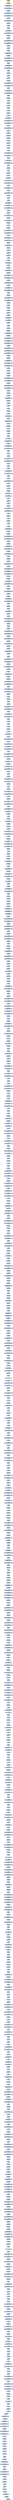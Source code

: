 digraph G {
node[shape=rectangle,style=filled,fillcolor=lightsteelblue,color=lightsteelblue]
bgcolor="transparent"
a0x004c9350pushl_ebp[label="start\npushl %ebp",color="lightgrey",fillcolor="orange"];
a0x004c9351movl_esp_ebp[label="0x004c9351\nmovl %esp, %ebp"];
a0x004c9353addl_0xfffffff0UINT8_esp[label="0x004c9353\naddl $0xfffffff0<UINT8>, %esp"];
a0x004c9356movl_0x4071ccUINT32_eax[label="0x004c9356\nmovl $0x4071cc<UINT32>, %eax"];
a0x004c935bcall_0x004c7d19[label="0x004c935b\ncall 0x004c7d19"];
a0x004c7d19movl_0x6e5d7058UINT32_ebx[label="0x004c7d19\nmovl $0x6e5d7058<UINT32>, %ebx"];
a0x004c7d1emovl_0x2ee077c9UINT32_eax[label="0x004c7d1e\nmovl $0x2ee077c9<UINT32>, %eax"];
a0x004c7d23xorl_ebx_eax[label="0x004c7d23\nxorl %ebx, %eax"];
a0x004c7d25movl_0x4a47d3c2UINT32_ebx[label="0x004c7d25\nmovl $0x4a47d3c2<UINT32>, %ebx"];
a0x004c7d2acall_0x004c8b4a[label="0x004c7d2a\ncall 0x004c8b4a"];
a0x004c8b4apushl_ebx[label="0x004c8b4a\npushl %ebx"];
a0x004c8b4bpushl_esi[label="0x004c8b4b\npushl %esi"];
a0x004c8b4caddl_0xcUINT8_esp[label="0x004c8b4c\naddl $0xc<UINT8>, %esp"];
a0x004c8b4fmovl_0x6247bbc0UINT32_esi[label="0x004c8b4f\nmovl $0x6247bbc0<UINT32>, %esi"];
a0x004c8b54xorl_ebx_esi[label="0x004c8b54\nxorl %ebx, %esi"];
a0x004c8b56xorl_esi_eax[label="0x004c8b56\nxorl %esi, %eax"];
a0x004c8b58movl_0x591b9b60UINT32_ebx[label="0x004c8b58\nmovl $0x591b9b60<UINT32>, %ebx"];
a0x004c8b5dxorl_0x5606d9b3UINT32_ebx[label="0x004c8b5d\nxorl $0x5606d9b3<UINT32>, %ebx"];
a0x004c8b63xorl_ebx_eax[label="0x004c8b63\nxorl %ebx, %eax"];
a0x004c8b65pushl_eax[label="0x004c8b65\npushl %eax"];
a0x004c8b66popl_ebx[label="0x004c8b66\npopl %ebx"];
a0x004c8b67addl_0xfffffffcUINT8_esp[label="0x004c8b67\naddl $0xfffffffc<UINT8>, %esp"];
a0x004c8b6amovl_ebx_esp_[label="0x004c8b6a\nmovl %ebx, (%esp)"];
a0x004c8b6dmovl_0x642ee0e6UINT32_eax[label="0x004c8b6d\nmovl $0x642ee0e6<UINT32>, %eax"];
a0x004c8b72xorl_0x6a27863UINT32_eax[label="0x004c8b72\nxorl $0x6a27863<UINT32>, %eax"];
a0x004c8b78pushl_eax[label="0x004c8b78\npushl %eax"];
a0x004c8b79pushl_0x73f914afUINT32[label="0x004c8b79\npushl $0x73f914af<UINT32>"];
a0x004c8b7emovl_0x282f3118UINT32_ecx[label="0x004c8b7e\nmovl $0x282f3118<UINT32>, %ecx"];
a0x004c8b83popl_eax[label="0x004c8b83\npopl %eax"];
a0x004c8b84xorl_eax_ecx[label="0x004c8b84\nxorl %eax, %ecx"];
a0x004c8b86popl_esi[label="0x004c8b86\npopl %esi"];
a0x004c8b87xorl_esi_ecx[label="0x004c8b87\nxorl %esi, %ecx"];
a0x004c8b89jmp_0x004c8933[label="0x004c8b89\njmp 0x004c8933"];
a0x004c8933movl_0x15cfac81UINT32_eax[label="0x004c8933\nmovl $0x15cfac81<UINT32>, %eax"];
a0x004c8938xorl_0x12841d58UINT32_eax[label="0x004c8938\nxorl $0x12841d58<UINT32>, %eax"];
a0x004c893epushl_eax[label="0x004c893e\npushl %eax"];
a0x004c893fpushl_0x339df2cbUINT32[label="0x004c893f\npushl $0x339df2cb<UINT32>"];
a0x004c8944movl_0x6a616988UINT32_edi[label="0x004c8944\nmovl $0x6a616988<UINT32>, %edi"];
a0x004c8949popl_eax[label="0x004c8949\npopl %eax"];
a0x004c894axorl_eax_edi[label="0x004c894a\nxorl %eax, %edi"];
a0x004c894cpopl_esi[label="0x004c894c\npopl %esi"];
a0x004c894dxorl_esi_edi[label="0x004c894d\nxorl %esi, %edi"];
a0x004c894fxorl_ecx_edi[label="0x004c894f\nxorl %ecx, %edi"];
a0x004c8951popl_edx[label="0x004c8951\npopl %edx"];
a0x004c8952xorl_edx_edi[label="0x004c8952\nxorl %edx, %edi"];
a0x004c8954xorl_eax_eax[label="0x004c8954\nxorl %eax, %eax"];
a0x004c8956addl_edi_eax[label="0x004c8956\naddl %edi, %eax"];
a0x004c8958addl_0x5aUINT8_eax[label="0x004c8958\naddl $0x5a<UINT8>, %eax"];
a0x004c895bmovl_0x2908104bUINT32_ebx[label="0x004c895b\nmovl $0x2908104b<UINT32>, %ebx"];
a0x004c8960movl_0xd20620UINT32_ecx[label="0x004c8960\nmovl $0xd20620<UINT32>, %ecx"];
a0x004c8965xorl_ecx_ebx[label="0x004c8965\nxorl %ecx, %ebx"];
a0x004c8967movl_0x29da166aUINT32_edx[label="0x004c8967\nmovl $0x29da166a<UINT32>, %edx"];
a0x004c896cxorl_edx_ebx[label="0x004c896c\nxorl %edx, %ebx"];
a0x004c896esubl_ebx_eax[label="0x004c896e\nsubl %ebx, %eax"];
a0x004c8970movl__89eax__esi[label="0x004c8970\nmovl -89(%eax), %esi"];
a0x004c8973jmp_0x004c7fcb[label="0x004c8973\njmp 0x004c7fcb"];
a0x004c7fcbxorl_eax_eax[label="0x004c7fcb\nxorl %eax, %eax"];
a0x004c7fcdaddl_esi_eax[label="0x004c7fcd\naddl %esi, %eax"];
a0x004c7fcfmovl_eax_ebx[label="0x004c7fcf\nmovl %eax, %ebx"];
a0x004c7fd1pushl_ebx[label="0x004c7fd1\npushl %ebx"];
a0x004c7fd2popl_edx[label="0x004c7fd2\npopl %edx"];
a0x004c7fd3movl_0x7e02b739UINT32_ecx[label="0x004c7fd3\nmovl $0x7e02b739<UINT32>, %ecx"];
a0x004c7fd8xorl_0xec05f400UINT32_ecx[label="0x004c7fd8\nxorl $0xec05f400<UINT32>, %ecx"];
a0x004c7fdepushl_ecx[label="0x004c7fde\npushl %ecx"];
a0x004c7fdfpushl_0x8b02759UINT32[label="0x004c7fdf\npushl $0x8b02759<UINT32>"];
a0x004c7fe4movl_0x65489b9fUINT32_eax[label="0x004c7fe4\nmovl $0x65489b9f<UINT32>, %eax"];
a0x004c7fe9popl_ecx[label="0x004c7fe9\npopl %ecx"];
a0x004c7feaxorl_ecx_eax[label="0x004c7fea\nxorl %ecx, %eax"];
a0x004c7fecpopl_ebx[label="0x004c7fec\npopl %ebx"];
a0x004c7fedxorl_ebx_eax[label="0x004c7fed\nxorl %ebx, %eax"];
a0x004c7fefaddl_eax_edx[label="0x004c7fef\naddl %eax, %edx"];
a0x004c7ff1movl_0x1edx__edi[label="0x004c7ff1\nmovl 0x1(%edx), %edi"];
a0x004c7ff4movl_0x20015840UINT32_ebx[label="0x004c7ff4\nmovl $0x20015840<UINT32>, %ebx"];
a0x004c7ff9movl_0x43d80304UINT32_eax[label="0x004c7ff9\nmovl $0x43d80304<UINT32>, %eax"];
a0x004c7ffexorl_eax_ebx[label="0x004c7ffe\nxorl %eax, %ebx"];
a0x004c8000movl_0x29eb743eUINT32_ecx[label="0x004c8000\nmovl $0x29eb743e<UINT32>, %ecx"];
a0x004c8005xorl_ecx_ebx[label="0x004c8005\nxorl %ecx, %ebx"];
a0x004c8007xorl_0x680162dcUINT32_ebx[label="0x004c8007\nxorl $0x680162dc<UINT32>, %ebx"];
a0x004c800dcall_0x004c88e1[label="0x004c800d\ncall 0x004c88e1"];
a0x004c88e1pushl_edi[label="0x004c88e1\npushl %edi"];
a0x004c88e2pushl_ebx[label="0x004c88e2\npushl %ebx"];
a0x004c88e3addl_0xcUINT8_esp[label="0x004c88e3\naddl $0xc<UINT8>, %esp"];
a0x004c88e6movl_0xe110065UINT32_eax[label="0x004c88e6\nmovl $0xe110065<UINT32>, %eax"];
a0x004c88ebmovl_0x6502343fUINT32_esi[label="0x004c88eb\nmovl $0x6502343f<UINT32>, %esi"];
a0x004c88f0xorl_eax_esi[label="0x004c88f0\nxorl %eax, %esi"];
a0x004c88f2xorl_esi_ebx[label="0x004c88f2\nxorl %esi, %ebx"];
a0x004c88f4movl_0x35da1825UINT32_ecx[label="0x004c88f4\nmovl $0x35da1825<UINT32>, %ecx"];
a0x004c88f9xorl_ecx_ebx[label="0x004c88f9\nxorl %ecx, %ebx"];
a0x004c88fbxorl_0xe9c8fddUINT32_ebx[label="0x004c88fb\nxorl $0xe9c8fdd<UINT32>, %ebx"];
a0x004c8901xorl_ebx_edi[label="0x004c8901\nxorl %ebx, %edi"];
a0x004c8903xorl_ecx_ecx[label="0x004c8903\nxorl %ecx, %ecx"];
a0x004c8905addl_edi_ecx[label="0x004c8905\naddl %edi, %ecx"];
a0x004c8907movl_0x41545994UINT32_edx[label="0x004c8907\nmovl $0x41545994<UINT32>, %edx"];
a0x004c890cxorl_0xbeaba66bUINT32_edx[label="0x004c890c\nxorl $0xbeaba66b<UINT32>, %edx"];
a0x004c8912xorl_edx_ecx[label="0x004c8912\nxorl %edx, %ecx"];
a0x004c8914andl_0x69fa532eUINT32_ecx[label="0x004c8914\nandl $0x69fa532e<UINT32>, %ecx"];
a0x004c891aandl_0x9605acd1UINT32_edi[label="0x004c891a\nandl $0x9605acd1<UINT32>, %edi"];
a0x004c8920orl_ecx_edi[label="0x004c8920\norl %ecx, %edi"];
a0x004c8922addl_0xfffffffcUINT8_esp[label="0x004c8922\naddl $0xfffffffc<UINT8>, %esp"];
a0x004c8925xorl_eax_eax[label="0x004c8925\nxorl %eax, %eax"];
a0x004c8927addl_esp_eax[label="0x004c8927\naddl %esp, %eax"];
a0x004c8929movl_eax_edx[label="0x004c8929\nmovl %eax, %edx"];
a0x004c892bmovl_edi_edx_[label="0x004c892b\nmovl %edi, (%edx)"];
a0x004c892dpopl_edx[label="0x004c892d\npopl %edx"];
a0x004c892ecall_0x004c8670[label="0x004c892e\ncall 0x004c8670"];
a0x004c8670addl_0x4UINT8_esp[label="0x004c8670\naddl $0x4<UINT8>, %esp"];
a0x004c8673xorl_edi_edi[label="0x004c8673\nxorl %edi, %edi"];
a0x004c8675addl_edx_edi[label="0x004c8675\naddl %edx, %edi"];
a0x004c8677addl_0xfffffffcUINT8_esp[label="0x004c8677\naddl $0xfffffffc<UINT8>, %esp"];
a0x004c867amovl_edi_esp_[label="0x004c867a\nmovl %edi, (%esp)"];
a0x004c867dmovl_0x18c85a00UINT32_esi[label="0x004c867d\nmovl $0x18c85a00<UINT32>, %esi"];
a0x004c8682movl_0x26300581UINT32_eax[label="0x004c8682\nmovl $0x26300581<UINT32>, %eax"];
a0x004c8687xorl_eax_esi[label="0x004c8687\nxorl %eax, %esi"];
a0x004c8689movl_0x366077c3UINT32_eax[label="0x004c8689\nmovl $0x366077c3<UINT32>, %eax"];
a0x004c868exorl_eax_esi[label="0x004c868e\nxorl %eax, %esi"];
a0x004c8690pushl_0x15365eaaUINT32[label="0x004c8690\npushl $0x15365eaa<UINT32>"];
a0x004c8695movl_0x68d0d9a6UINT32_eax[label="0x004c8695\nmovl $0x68d0d9a6<UINT32>, %eax"];
a0x004c869apopl_ebx[label="0x004c869a\npopl %ebx"];
a0x004c869bxorl_ebx_eax[label="0x004c869b\nxorl %ebx, %eax"];
a0x004c869dmovl_0xd4e9b51UINT32_edi[label="0x004c869d\nmovl $0xd4e9b51<UINT32>, %edi"];
a0x004c86a2xorl_0x65ac9c5dUINT32_edi[label="0x004c86a2\nxorl $0x65ac9c5d<UINT32>, %edi"];
a0x004c86a8xorl_eax_edi[label="0x004c86a8\nxorl %eax, %edi"];
a0x004c86aaxorl_edi_esi[label="0x004c86aa\nxorl %edi, %esi"];
a0x004c86acxorl_esi_edx[label="0x004c86ac\nxorl %esi, %edx"];
a0x004c86aexorl_esi_esi[label="0x004c86ae\nxorl %esi, %esi"];
a0x004c86b0addl_edx_esi[label="0x004c86b0\naddl %edx, %esi"];
a0x004c86b2call_0x004c8e7d[label="0x004c86b2\ncall 0x004c8e7d"];
a0x004c8e7daddl_0x4UINT8_esp[label="0x004c8e7d\naddl $0x4<UINT8>, %esp"];
a0x004c8e80orl_0x0UINT32_esi[label="0x004c8e80\norl $0x0<UINT32>, %esi"];
a0x004c8e86je_0x004c80d4[label="0x004c8e86\nje 0x004c80d4"];
a0x004c8e8cpopl_edx[label="0x004c8e8c\npopl %edx"];
a0x004c8e8dxorl_ecx_ecx[label="0x004c8e8d\nxorl %ecx, %ecx"];
a0x004c8e8faddl_edx_ecx[label="0x004c8e8f\naddl %edx, %ecx"];
a0x004c8e91addl_0xfffffffcUINT8_esp[label="0x004c8e91\naddl $0xfffffffc<UINT8>, %esp"];
a0x004c8e94movl_ecx_esp_[label="0x004c8e94\nmovl %ecx, (%esp)"];
a0x004c8e97movl_0x2a3c3358UINT32_esi[label="0x004c8e97\nmovl $0x2a3c3358<UINT32>, %esi"];
a0x004c8e9cxorl_0x4ea277e8UINT32_esi[label="0x004c8e9c\nxorl $0x4ea277e8<UINT32>, %esi"];
a0x004c8ea2movl_0x44389e7cUINT32_ebx[label="0x004c8ea2\nmovl $0x44389e7c<UINT32>, %ebx"];
a0x004c8ea7xorl_ebx_esi[label="0x004c8ea7\nxorl %ebx, %esi"];
a0x004c8ea9xorl_0x23a25e45UINT32_esi[label="0x004c8ea9\nxorl $0x23a25e45<UINT32>, %esi"];
a0x004c8eafmovl_0x40000032UINT32_edi[label="0x004c8eaf\nmovl $0x40000032<UINT32>, %edi"];
a0x004c8eb4movl_0x10353501UINT32_ecx[label="0x004c8eb4\nmovl $0x10353501<UINT32>, %ecx"];
a0x004c8eb9xorl_ecx_edi[label="0x004c8eb9\nxorl %ecx, %edi"];
a0x004c8ebbmovl_edi_eax[label="0x004c8ebb\nmovl %edi, %eax"];
a0x004c8ebdxorl_0xffffffffUINT32_eax[label="0x004c8ebd\nxorl $0xffffffff<UINT32>, %eax"];
a0x004c8ec3andl_0x743d3c37UINT32_eax[label="0x004c8ec3\nandl $0x743d3c37<UINT32>, %eax"];
a0x004c8ec9andl_0x8bc2c3c8UINT32_edi[label="0x004c8ec9\nandl $0x8bc2c3c8<UINT32>, %edi"];
a0x004c8ecforl_eax_edi[label="0x004c8ecf\norl %eax, %edi"];
a0x004c8ed1xorl_edi_esi[label="0x004c8ed1\nxorl %edi, %esi"];
a0x004c8ed3xorl_esi_edx[label="0x004c8ed3\nxorl %esi, %edx"];
a0x004c8ed5jmp_0x004c8b8e[label="0x004c8ed5\njmp 0x004c8b8e"];
a0x004c8b8emovl_0x14008804UINT32_ebx[label="0x004c8b8e\nmovl $0x14008804<UINT32>, %ebx"];
a0x004c8b93movl_0x100228UINT32_edi[label="0x004c8b93\nmovl $0x100228<UINT32>, %edi"];
a0x004c8b98xorl_edi_ebx[label="0x004c8b98\nxorl %edi, %ebx"];
a0x004c8b9amovl_0x7dbb1c4eUINT32_edi[label="0x004c8b9a\nmovl $0x7dbb1c4e<UINT32>, %edi"];
a0x004c8b9fmovl_0x5553594eUINT32_ecx[label="0x004c8b9f\nmovl $0x5553594e<UINT32>, %ecx"];
a0x004c8ba4xorl_edi_ecx[label="0x004c8ba4\nxorl %edi, %ecx"];
a0x004c8ba6xorl_ecx_ebx[label="0x004c8ba6\nxorl %ecx, %ebx"];
a0x004c8ba8xorl_ebx_edx[label="0x004c8ba8\nxorl %ebx, %edx"];
a0x004c8baaandl_0xffffffUINT32_edx[label="0x004c8baa\nandl $0xffffff<UINT32>, %edx"];
a0x004c8bb0movl_edx_ebx[label="0x004c8bb0\nmovl %edx, %ebx"];
a0x004c8bb2orl_ebx_ebx[label="0x004c8bb2\norl %ebx, %ebx"];
a0x004c8bb4je_0x004c7b3e[label="0x004c8bb4\nje 0x004c7b3e"];
a0x004c8bbapopl_edx[label="0x004c8bba\npopl %edx"];
a0x004c8bbbxorl_ecx_ecx[label="0x004c8bbb\nxorl %ecx, %ecx"];
a0x004c8bbdaddl_edx_ecx[label="0x004c8bbd\naddl %edx, %ecx"];
a0x004c8bbfmovl_0x0UINT32_ebx[label="0x004c8bbf\nmovl $0x0<UINT32>, %ebx"];
a0x004c8bc4xorl_ecx_ebx[label="0x004c8bc4\nxorl %ecx, %ebx"];
a0x004c8bc6addl_0xfffffffcUINT8_esp[label="0x004c8bc6\naddl $0xfffffffc<UINT8>, %esp"];
a0x004c8bc9movl_esp_esi[label="0x004c8bc9\nmovl %esp, %esi"];
a0x004c8bcbmovl_ebx_esi_[label="0x004c8bcb\nmovl %ebx, (%esi)"];
a0x004c8bcdpopl_eax[label="0x004c8bcd\npopl %eax"];
a0x004c8bcecall_0x004c81cb[label="0x004c8bce\ncall 0x004c81cb"];
a0x004c81cbpushl_eax[label="0x004c81cb\npushl %eax"];
a0x004c81ccpushl_edi[label="0x004c81cc\npushl %edi"];
a0x004c81cdaddl_0xcUINT8_esp[label="0x004c81cd\naddl $0xc<UINT8>, %esp"];
a0x004c81d0addl_0xfffffffcUINT8_esp[label="0x004c81d0\naddl $0xfffffffc<UINT8>, %esp"];
a0x004c81d3movl_eax_esp_[label="0x004c81d3\nmovl %eax, (%esp)"];
a0x004c81d6pushl_0x391b0d1bUINT32[label="0x004c81d6\npushl $0x391b0d1b<UINT32>"];
a0x004c81dbmovl_0x788f4400UINT32_eax[label="0x004c81db\nmovl $0x788f4400<UINT32>, %eax"];
a0x004c81e0popl_ebx[label="0x004c81e0\npopl %ebx"];
a0x004c81e1xorl_ebx_eax[label="0x004c81e1\nxorl %ebx, %eax"];
a0x004c81e3pushl_eax[label="0x004c81e3\npushl %eax"];
a0x004c81e4movl_0x8411600UINT32_esi[label="0x004c81e4\nmovl $0x8411600<UINT32>, %esi"];
a0x004c81e9movl_0x42860062UINT32_eax[label="0x004c81e9\nmovl $0x42860062<UINT32>, %eax"];
a0x004c81eexorl_eax_esi[label="0x004c81ee\nxorl %eax, %esi"];
a0x004c81f0popl_edi[label="0x004c81f0\npopl %edi"];
a0x004c81f1xorl_edi_esi[label="0x004c81f1\nxorl %edi, %esi"];
a0x004c81f3pushl_0x1b3f9926UINT32[label="0x004c81f3\npushl $0x1b3f9926<UINT32>"];
a0x004c81f8movl_0x5f14109cUINT32_ecx[label="0x004c81f8\nmovl $0x5f14109c<UINT32>, %ecx"];
a0x004c81fdpopl_ebx[label="0x004c81fd\npopl %ebx"];
a0x004c81fexorl_ebx_ecx[label="0x004c81fe\nxorl %ebx, %ecx"];
a0x004c8200movl_0x50c01f16UINT32_eax[label="0x004c8200\nmovl $0x50c01f16<UINT32>, %eax"];
a0x004c8205xorl_eax_ecx[label="0x004c8205\nxorl %eax, %ecx"];
a0x004c8207xorl_esi_ecx[label="0x004c8207\nxorl %esi, %ecx"];
a0x004c8209xorl_ecx_edx[label="0x004c8209\nxorl %ecx, %edx"];
a0x004c820bcall_0x004c84a9[label="0x004c820b\ncall 0x004c84a9"];
a0x004c84a9pushl_0x755c31ebUINT32[label="0x004c84a9\npushl $0x755c31eb<UINT32>"];
a0x004c84aeaddl_0x8UINT8_esp[label="0x004c84ae\naddl $0x8<UINT8>, %esp"];
a0x004c84b1xorl_esi_esi[label="0x004c84b1\nxorl %esi, %esi"];
a0x004c84b3addl_edx_esi[label="0x004c84b3\naddl %edx, %esi"];
a0x004c84b5xorl_ecx_ecx[label="0x004c84b5\nxorl %ecx, %ecx"];
a0x004c84b7addl_esi_ecx[label="0x004c84b7\naddl %esi, %ecx"];
a0x004c84b9movl_0x2bbf22aaUINT32_esi[label="0x004c84b9\nmovl $0x2bbf22aa<UINT32>, %esi"];
a0x004c84bexorl_0x2bbf22aaUINT32_esi[label="0x004c84be\nxorl $0x2bbf22aa<UINT32>, %esi"];
a0x004c84c4xorl_ecx_esi[label="0x004c84c4\nxorl %ecx, %esi"];
a0x004c84c6xorl_ebx_ebx[label="0x004c84c6\nxorl %ebx, %ebx"];
a0x004c84c8addl_esi_ebx[label="0x004c84c8\naddl %esi, %ebx"];
a0x004c84caorl_edx_ebx[label="0x004c84ca\norl %edx, %ebx"];
a0x004c84ccje_0x004c80d4[label="0x004c84cc\nje 0x004c80d4"];
a0x004c84d2popl_eax[label="0x004c84d2\npopl %eax"];
a0x004c84d3addl_0xfffffffcUINT8_esp[label="0x004c84d3\naddl $0xfffffffc<UINT8>, %esp"];
a0x004c84d6movl_esp_esi[label="0x004c84d6\nmovl %esp, %esi"];
a0x004c84d8movl_eax_esi_[label="0x004c84d8\nmovl %eax, (%esi)"];
a0x004c84damovl_0x3803b008UINT32_edi[label="0x004c84da\nmovl $0x3803b008<UINT32>, %edi"];
a0x004c84dfmovl_0x47a001e2UINT32_edx[label="0x004c84df\nmovl $0x47a001e2<UINT32>, %edx"];
a0x004c84e4xorl_edx_edi[label="0x004c84e4\nxorl %edx, %edi"];
a0x004c84e6movl_edi_ebx[label="0x004c84e6\nmovl %edi, %ebx"];
a0x004c84e8xorl_0xffffffffUINT32_ebx[label="0x004c84e8\nxorl $0xffffffff<UINT32>, %ebx"];
a0x004c84eeandl_0x70fa57d6UINT32_ebx[label="0x004c84ee\nandl $0x70fa57d6<UINT32>, %ebx"];
a0x004c84f4jmp_0x004c8056[label="0x004c84f4\njmp 0x004c8056"];
a0x004c8056andl_0x8f05a829UINT32_edi[label="0x004c8056\nandl $0x8f05a829<UINT32>, %edi"];
a0x004c805corl_ebx_edi[label="0x004c805c\norl %ebx, %edi"];
a0x004c805exorl_ebx_ebx[label="0x004c805e\nxorl %ebx, %ebx"];
a0x004c8060addl_edi_ebx[label="0x004c8060\naddl %edi, %ebx"];
a0x004c8062movl_0xbbedbcd7UINT32_ecx[label="0x004c8062\nmovl $0xbbedbcd7<UINT32>, %ecx"];
a0x004c8067xorl_ecx_ebx[label="0x004c8067\nxorl %ecx, %ebx"];
a0x004c8069xorl_0x44124328UINT32_ebx[label="0x004c8069\nxorl $0x44124328<UINT32>, %ebx"];
a0x004c806fandl_0xb9849fa8UINT32_ebx[label="0x004c806f\nandl $0xb9849fa8<UINT32>, %ebx"];
a0x004c8075andl_0x467b6057UINT32_edi[label="0x004c8075\nandl $0x467b6057<UINT32>, %edi"];
a0x004c807borl_ebx_edi[label="0x004c807b\norl %ebx, %edi"];
a0x004c807dxorl_edi_eax[label="0x004c807d\nxorl %edi, %eax"];
a0x004c807fpushl_0x1be103fUINT32[label="0x004c807f\npushl $0x1be103f<UINT32>"];
a0x004c8084movl_0x47806359UINT32_ebx[label="0x004c8084\nmovl $0x47806359<UINT32>, %ebx"];
a0x004c8089popl_ecx[label="0x004c8089\npopl %ecx"];
a0x004c808axorl_ecx_ebx[label="0x004c808a\nxorl %ecx, %ebx"];
a0x004c808cmovl_0x602a4853UINT32_ecx[label="0x004c808c\nmovl $0x602a4853<UINT32>, %ecx"];
a0x004c8091xorl_ecx_ebx[label="0x004c8091\nxorl %ecx, %ebx"];
a0x004c8093xorl_ebx_eax[label="0x004c8093\nxorl %ebx, %eax"];
a0x004c8095pushl_0x4d359bdUINT32[label="0x004c8095\npushl $0x4d359bd<UINT32>"];
a0x004c809amovl_0x609102b1UINT32_esi[label="0x004c809a\nmovl $0x609102b1<UINT32>, %esi"];
a0x004c809fpopl_edx[label="0x004c809f\npopl %edx"];
a0x004c80a0call_0x004c845c[label="0x004c80a0\ncall 0x004c845c"];
a0x004c845cpushl_edx[label="0x004c845c\npushl %edx"];
a0x004c845daddl_0x8UINT8_esp[label="0x004c845d\naddl $0x8<UINT8>, %esp"];
a0x004c8460xorl_edx_esi[label="0x004c8460\nxorl %edx, %esi"];
a0x004c8462pushl_esi[label="0x004c8462\npushl %esi"];
a0x004c8463movl_0x11081524UINT32_edi[label="0x004c8463\nmovl $0x11081524<UINT32>, %edi"];
a0x004c8468movl_0xa3728c8UINT32_edx[label="0x004c8468\nmovl $0xa3728c8<UINT32>, %edx"];
a0x004c846dxorl_edx_edi[label="0x004c846d\nxorl %edx, %edi"];
a0x004c846fpopl_ecx[label="0x004c846f\npopl %ecx"];
a0x004c8470xorl_ecx_edi[label="0x004c8470\nxorl %ecx, %edi"];
a0x004c8472movl_0x4061418UINT32_ebx[label="0x004c8472\nmovl $0x4061418<UINT32>, %ebx"];
a0x004c8477movl_0x50310062UINT32_ecx[label="0x004c8477\nmovl $0x50310062<UINT32>, %ecx"];
a0x004c847cxorl_ecx_ebx[label="0x004c847c\nxorl %ecx, %ebx"];
a0x004c847emovl_0x2dedea5eUINT32_ecx[label="0x004c847e\nmovl $0x2dedea5e<UINT32>, %ecx"];
a0x004c8483xorl_ecx_ebx[label="0x004c8483\nxorl %ecx, %ebx"];
a0x004c8485xorl_0x6a798c4UINT32_ebx[label="0x004c8485\nxorl $0x6a798c4<UINT32>, %ebx"];
a0x004c848bxorl_edi_ebx[label="0x004c848b\nxorl %edi, %ebx"];
a0x004c848dxorl_eax_ebx[label="0x004c848d\nxorl %eax, %ebx"];
a0x004c848fandl_0xffffffffUINT32_ebx[label="0x004c848f\nandl $0xffffffff<UINT32>, %ebx"];
a0x004c8495je_0x004c80d4[label="0x004c8495\nje 0x004c80d4"];
a0x004c80d4popl_ecx[label="0x004c80d4\npopl %ecx"];
a0x004c80d5movl_0x1232291UINT32_eax[label="0x004c80d5\nmovl $0x1232291<UINT32>, %eax"];
a0x004c80damovl_0x4a480040UINT32_esi[label="0x004c80da\nmovl $0x4a480040<UINT32>, %esi"];
a0x004c80dfxorl_esi_eax[label="0x004c80df\nxorl %esi, %eax"];
a0x004c80e1movl_0x5e7bb1eaUINT32_ecx[label="0x004c80e1\nmovl $0x5e7bb1ea<UINT32>, %ecx"];
a0x004c80e6jmp_0x004c82b2[label="0x004c80e6\njmp 0x004c82b2"];
a0x004c82b2xorl_ecx_eax[label="0x004c82b2\nxorl %ecx, %eax"];
a0x004c82b4addl_0xfffffffcUINT8_esp[label="0x004c82b4\naddl $0xfffffffc<UINT8>, %esp"];
a0x004c82b7movl_esp_ebx[label="0x004c82b7\nmovl %esp, %ebx"];
a0x004c82b9movl_eax_ebx_[label="0x004c82b9\nmovl %eax, (%ebx)"];
a0x004c82bbmovl_0x4465d15eUINT32_esi[label="0x004c82bb\nmovl $0x4465d15e<UINT32>, %esi"];
a0x004c82c0xorl_0x32fa59a8UINT32_esi[label="0x004c82c0\nxorl $0x32fa59a8<UINT32>, %esi"];
a0x004c82c6pushl_esi[label="0x004c82c6\npushl %esi"];
a0x004c82c7movl_0x4604121UINT32_edi[label="0x004c82c7\nmovl $0x4604121<UINT32>, %edi"];
a0x004c82ccmovl_0x1840204UINT32_esi[label="0x004c82cc\nmovl $0x1840204<UINT32>, %esi"];
a0x004c82d1xorl_esi_edi[label="0x004c82d1\nxorl %esi, %edi"];
a0x004c82d3popl_ebx[label="0x004c82d3\npopl %ebx"];
a0x004c82d4xorl_ebx_edi[label="0x004c82d4\nxorl %ebx, %edi"];
a0x004c82d6popl_edx[label="0x004c82d6\npopl %edx"];
a0x004c82d7xorl_edx_edi[label="0x004c82d7\nxorl %edx, %edi"];
a0x004c82d9movl_0x38185258UINT32_edx[label="0x004c82d9\nmovl $0x38185258<UINT32>, %edx"];
a0x004c82dexorl_0xb950861UINT32_edx[label="0x004c82de\nxorl $0xb950861<UINT32>, %edx"];
a0x004c82e4pushl_edx[label="0x004c82e4\npushl %edx"];
a0x004c82e5pushl_0x1cb65ca5UINT32[label="0x004c82e5\npushl $0x1cb65ca5<UINT32>"];
a0x004c82eamovl_0x4aa8d783UINT32_esi[label="0x004c82ea\nmovl $0x4aa8d783<UINT32>, %esi"];
a0x004c82efpopl_ebx[label="0x004c82ef\npopl %ebx"];
a0x004c82f0xorl_ebx_esi[label="0x004c82f0\nxorl %ebx, %esi"];
a0x004c82f2popl_eax[label="0x004c82f2\npopl %eax"];
a0x004c82f3jmp_0x004c7eea[label="0x004c82f3\njmp 0x004c7eea"];
a0x004c7eeaxorl_eax_esi[label="0x004c7eea\nxorl %eax, %esi"];
a0x004c7eecxorl_esi_edi[label="0x004c7eec\nxorl %esi, %edi"];
a0x004c7eeemovl_0x0UINT32_eax[label="0x004c7eee\nmovl $0x0<UINT32>, %eax"];
a0x004c7ef3xorl_edi_eax[label="0x004c7ef3\nxorl %edi, %eax"];
a0x004c7ef5movl_0x9e173837UINT32_ecx[label="0x004c7ef5\nmovl $0x9e173837<UINT32>, %ecx"];
a0x004c7efaxorl_ecx_eax[label="0x004c7efa\nxorl %ecx, %eax"];
a0x004c7efcxorl_0x61e8c7c8UINT32_eax[label="0x004c7efc\nxorl $0x61e8c7c8<UINT32>, %eax"];
a0x004c7f02andl_0x2dc1ccf7UINT32_eax[label="0x004c7f02\nandl $0x2dc1ccf7<UINT32>, %eax"];
a0x004c7f08andl_0xd23e3308UINT32_edi[label="0x004c7f08\nandl $0xd23e3308<UINT32>, %edi"];
a0x004c7f0eorl_eax_edi[label="0x004c7f0e\norl %eax, %edi"];
a0x004c7f10movl_0x5000823dUINT32_ebx[label="0x004c7f10\nmovl $0x5000823d<UINT32>, %ebx"];
a0x004c7f15xorl_0x5000823dUINT32_ebx[label="0x004c7f15\nxorl $0x5000823d<UINT32>, %ebx"];
a0x004c7f1bxorl_edi_ebx[label="0x004c7f1b\nxorl %edi, %ebx"];
a0x004c7f1daddl_0xfffffffcUINT8_esp[label="0x004c7f1d\naddl $0xfffffffc<UINT8>, %esp"];
a0x004c7f20movl_ebx_esp_[label="0x004c7f20\nmovl %ebx, (%esp)"];
a0x004c7f23movl_0xa103222UINT32_eax[label="0x004c7f23\nmovl $0xa103222<UINT32>, %eax"];
a0x004c7f28movl_0x44a0940UINT32_ecx[label="0x004c7f28\nmovl $0x44a0940<UINT32>, %ecx"];
a0x004c7f2dxorl_ecx_eax[label="0x004c7f2d\nxorl %ecx, %eax"];
a0x004c7f2fpushl_eax[label="0x004c7f2f\npushl %eax"];
a0x004c7f30jmp_0x004c8012[label="0x004c7f30\njmp 0x004c8012"];
a0x004c8012movl_0x20f6008cUINT32_ebx[label="0x004c8012\nmovl $0x20f6008c<UINT32>, %ebx"];
a0x004c8017movl_0x8001420UINT32_eax[label="0x004c8017\nmovl $0x8001420<UINT32>, %eax"];
a0x004c801cxorl_eax_ebx[label="0x004c801c\nxorl %eax, %ebx"];
a0x004c801epopl_edi[label="0x004c801e\npopl %edi"];
a0x004c801fxorl_edi_ebx[label="0x004c801f\nxorl %edi, %ebx"];
a0x004c8021movl_0x5edc4a06UINT32_edi[label="0x004c8021\nmovl $0x5edc4a06<UINT32>, %edi"];
a0x004c8026movl_0x585c61e2UINT32_edx[label="0x004c8026\nmovl $0x585c61e2<UINT32>, %edx"];
a0x004c802bxorl_edi_edx[label="0x004c802b\nxorl %edi, %edx"];
a0x004c802dxorl_edx_ebx[label="0x004c802d\nxorl %edx, %ebx"];
a0x004c802fmovl_0x574d012dUINT32_eax[label="0x004c802f\nmovl $0x574d012d<UINT32>, %eax"];
a0x004c8034xorl_0x46d55030UINT32_eax[label="0x004c8034\nxorl $0x46d55030<UINT32>, %eax"];
a0x004c803apushl_eax[label="0x004c803a\npushl %eax"];
a0x004c803bmovl_0x2c5d1000UINT32_edx[label="0x004c803b\nmovl $0x2c5d1000<UINT32>, %edx"];
a0x004c8040movl_0x8e60UINT32_eax[label="0x004c8040\nmovl $0x8e60<UINT32>, %eax"];
a0x004c8045xorl_eax_edx[label="0x004c8045\nxorl %eax, %edx"];
a0x004c8047popl_edi[label="0x004c8047\npopl %edi"];
a0x004c8048xorl_edi_edx[label="0x004c8048\nxorl %edi, %edx"];
a0x004c804aaddl_0xfffffffcUINT8_esp[label="0x004c804a\naddl $0xfffffffc<UINT8>, %esp"];
a0x004c804dmovl_esp_eax[label="0x004c804d\nmovl %esp, %eax"];
a0x004c804fmovl_edx_eax_[label="0x004c804f\nmovl %edx, (%eax)"];
a0x004c8051jmp_0x004c8772[label="0x004c8051\njmp 0x004c8772"];
a0x004c8772movl_0x3ab6d8d7UINT32_edx[label="0x004c8772\nmovl $0x3ab6d8d7<UINT32>, %edx"];
a0x004c8777movl_0x7b8f9e06UINT32_esi[label="0x004c8777\nmovl $0x7b8f9e06<UINT32>, %esi"];
a0x004c877cxorl_edx_esi[label="0x004c877c\nxorl %edx, %esi"];
a0x004c877emovl_esi_edx[label="0x004c877e\nmovl %esi, %edx"];
a0x004c8780xorl_0xffffffffUINT32_edx[label="0x004c8780\nxorl $0xffffffff<UINT32>, %edx"];
a0x004c8786andl_0x30bce9a8UINT32_edx[label="0x004c8786\nandl $0x30bce9a8<UINT32>, %edx"];
a0x004c878candl_0xcf431657UINT32_esi[label="0x004c878c\nandl $0xcf431657<UINT32>, %esi"];
a0x004c8792orl_edx_esi[label="0x004c8792\norl %edx, %esi"];
a0x004c8794popl_ecx[label="0x004c8794\npopl %ecx"];
a0x004c8795xorl_ecx_esi[label="0x004c8795\nxorl %ecx, %esi"];
a0x004c8797xorl_esi_ebx[label="0x004c8797\nxorl %esi, %ebx"];
a0x004c8799movl_ebx_ecx[label="0x004c8799\nmovl %ebx, %ecx"];
a0x004c879baddl_0xfffffffcUINT8_esp[label="0x004c879b\naddl $0xfffffffc<UINT8>, %esp"];
a0x004c879emovl_ecx_esp_[label="0x004c879e\nmovl %ecx, (%esp)"];
a0x004c87a1popl_edi[label="0x004c87a1\npopl %edi"];
a0x004c87a2addl_0xfffffffcUINT8_esp[label="0x004c87a2\naddl $0xfffffffc<UINT8>, %esp"];
a0x004c87a5movl_edi_esp_[label="0x004c87a5\nmovl %edi, (%esp)"];
a0x004c87a8pushl_0x65d1e76eUINT32[label="0x004c87a8\npushl $0x65d1e76e<UINT32>"];
a0x004c87admovl_0x3c9abcf0UINT32_ebx[label="0x004c87ad\nmovl $0x3c9abcf0<UINT32>, %ebx"];
a0x004c87b2call_0x004c8d07[label="0x004c87b2\ncall 0x004c8d07"];
a0x004c8d07addl_0x4UINT8_esp[label="0x004c8d07\naddl $0x4<UINT8>, %esp"];
a0x004c8d0apopl_edx[label="0x004c8d0a\npopl %edx"];
a0x004c8d0bxorl_edx_ebx[label="0x004c8d0b\nxorl %edx, %ebx"];
a0x004c8d0dpushl_0x6d19b8edUINT32[label="0x004c8d0d\npushl $0x6d19b8ed<UINT32>"];
a0x004c8d12movl_0x134503bcUINT32_ecx[label="0x004c8d12\nmovl $0x134503bc<UINT32>, %ecx"];
a0x004c8d17popl_edx[label="0x004c8d17\npopl %edx"];
a0x004c8d18xorl_edx_ecx[label="0x004c8d18\nxorl %edx, %ecx"];
a0x004c8d1axorl_ebx_ecx[label="0x004c8d1a\nxorl %ebx, %ecx"];
a0x004c8d1cxorl_edx_edx[label="0x004c8d1c\nxorl %edx, %edx"];
a0x004c8d1eaddl_ecx_edx[label="0x004c8d1e\naddl %ecx, %edx"];
a0x004c8d20movl_edx_esi[label="0x004c8d20\nmovl %edx, %esi"];
a0x004c8d22xorl_0xffffffffUINT32_esi[label="0x004c8d22\nxorl $0xffffffff<UINT32>, %esi"];
a0x004c8d28andl_0xffffffffUINT32_esi[label="0x004c8d28\nandl $0xffffffff<UINT32>, %esi"];
a0x004c8d2eandl_0x0UINT32_edx[label="0x004c8d2e\nandl $0x0<UINT32>, %edx"];
a0x004c8d34orl_esi_edx[label="0x004c8d34\norl %esi, %edx"];
a0x004c8d36andl_0x2514e08bUINT32_edx[label="0x004c8d36\nandl $0x2514e08b<UINT32>, %edx"];
a0x004c8d3candl_0xdaeb1f74UINT32_ecx[label="0x004c8d3c\nandl $0xdaeb1f74<UINT32>, %ecx"];
a0x004c8d42orl_edx_ecx[label="0x004c8d42\norl %edx, %ecx"];
a0x004c8d44movl_0x4a48eea8UINT32_edx[label="0x004c8d44\nmovl $0x4a48eea8<UINT32>, %edx"];
a0x004c8d49xorl_0x60bfddd8UINT32_edx[label="0x004c8d49\nxorl $0x60bfddd8<UINT32>, %edx"];
a0x004c8d4fpushl_edx[label="0x004c8d4f\npushl %edx"];
a0x004c8d50jmp_0x004c8bd3[label="0x004c8d50\njmp 0x004c8bd3"];
a0x004c8bd3movl_0x200a4894UINT32_eax[label="0x004c8bd3\nmovl $0x200a4894<UINT32>, %eax"];
a0x004c8bd8movl_0x10341123UINT32_edx[label="0x004c8bd8\nmovl $0x10341123<UINT32>, %edx"];
a0x004c8bddxorl_edx_eax[label="0x004c8bdd\nxorl %edx, %eax"];
a0x004c8bdfpopl_esi[label="0x004c8bdf\npopl %esi"];
a0x004c8be0xorl_esi_eax[label="0x004c8be0\nxorl %esi, %eax"];
a0x004c8be2movl_eax_esi[label="0x004c8be2\nmovl %eax, %esi"];
a0x004c8be4movl_0xffffffffUINT32_ebx[label="0x004c8be4\nmovl $0xffffffff<UINT32>, %ebx"];
a0x004c8be9xorl_ebx_esi[label="0x004c8be9\nxorl %ebx, %esi"];
a0x004c8bebandl_0x2af906e6UINT32_esi[label="0x004c8beb\nandl $0x2af906e6<UINT32>, %esi"];
a0x004c8bf1andl_0xd506f919UINT32_eax[label="0x004c8bf1\nandl $0xd506f919<UINT32>, %eax"];
a0x004c8bf7orl_esi_eax[label="0x004c8bf7\norl %esi, %eax"];
a0x004c8bf9xorl_eax_ecx[label="0x004c8bf9\nxorl %eax, %ecx"];
a0x004c8bfbxorl_esi_esi[label="0x004c8bfb\nxorl %esi, %esi"];
a0x004c8bfdaddl_ecx_esi[label="0x004c8bfd\naddl %ecx, %esi"];
a0x004c8bffmovl_0x0UINT32_edx[label="0x004c8bff\nmovl $0x0<UINT32>, %edx"];
a0x004c8c04xorl_esi_edx[label="0x004c8c04\nxorl %esi, %edx"];
a0x004c8c06movl_edx_edi[label="0x004c8c06\nmovl %edx, %edi"];
a0x004c8c08movl_edi_esi[label="0x004c8c08\nmovl %edi, %esi"];
a0x004c8c0amovl_esi_edi[label="0x004c8c0a\nmovl %esi, %edi"];
a0x004c8c0cpushl_edi[label="0x004c8c0c\npushl %edi"];
a0x004c8c0dpushl_0x60a03cf8UINT32[label="0x004c8c0d\npushl $0x60a03cf8<UINT32>"];
a0x004c8c12movl_0x60a00c7cUINT32_ecx[label="0x004c8c12\nmovl $0x60a00c7c<UINT32>, %ecx"];
a0x004c8c17jmp_0x004c9166[label="0x004c8c17\njmp 0x004c9166"];
a0x004c9166popl_edx[label="0x004c9166\npopl %edx"];
a0x004c9167xorl_edx_ecx[label="0x004c9167\nxorl %edx, %ecx"];
a0x004c9169movl_0x511c9643UINT32_ebx[label="0x004c9169\nmovl $0x511c9643<UINT32>, %ebx"];
a0x004c916exorl_0x491cd453UINT32_ebx[label="0x004c916e\nxorl $0x491cd453<UINT32>, %ebx"];
a0x004c9174xorl_ebx_ecx[label="0x004c9174\nxorl %ebx, %ecx"];
a0x004c9176movl_0x184961b4UINT32_esi[label="0x004c9176\nmovl $0x184961b4<UINT32>, %esi"];
a0x004c917bxorl_0xf585a35UINT32_esi[label="0x004c917b\nxorl $0xf585a35<UINT32>, %esi"];
a0x004c9181movl_0x50320UINT32_edi[label="0x004c9181\nmovl $0x50320<UINT32>, %edi"];
a0x004c9186movl_0x121038c9UINT32_ebx[label="0x004c9186\nmovl $0x121038c9<UINT32>, %ebx"];
a0x004c918bxorl_ebx_edi[label="0x004c918b\nxorl %ebx, %edi"];
a0x004c918dxorl_esi_edi[label="0x004c918d\nxorl %esi, %edi"];
a0x004c918fxorl_edi_ecx[label="0x004c918f\nxorl %edi, %ecx"];
a0x004c9191pushl_0x7aa0a9bUINT32[label="0x004c9191\npushl $0x7aa0a9b<UINT32>"];
a0x004c9196movl_0x164f798eUINT32_edx[label="0x004c9196\nmovl $0x164f798e<UINT32>, %edx"];
a0x004c919bpopl_esi[label="0x004c919b\npopl %esi"];
a0x004c919cxorl_esi_edx[label="0x004c919c\nxorl %esi, %edx"];
a0x004c919emovl_0x62936482UINT32_edi[label="0x004c919e\nmovl $0x62936482<UINT32>, %edi"];
a0x004c91a3xorl_edi_edx[label="0x004c91a3\nxorl %edi, %edx"];
a0x004c91a5xorl_edx_ecx[label="0x004c91a5\nxorl %edx, %ecx"];
a0x004c91a7jmp_0x004c84f9[label="0x004c91a7\njmp 0x004c84f9"];
a0x004c84f9movl_0x0UINT32_ebx[label="0x004c84f9\nmovl $0x0<UINT32>, %ebx"];
a0x004c84fexorl_ecx_ebx[label="0x004c84fe\nxorl %ecx, %ebx"];
a0x004c8500pushl_ebx[label="0x004c8500\npushl %ebx"];
a0x004c8501popl_eax[label="0x004c8501\npopl %eax"];
a0x004c8502addl_0xfffffffcUINT8_esp[label="0x004c8502\naddl $0xfffffffc<UINT8>, %esp"];
a0x004c8505movl_esp_edx[label="0x004c8505\nmovl %esp, %edx"];
a0x004c8507movl_edx_ebx[label="0x004c8507\nmovl %edx, %ebx"];
a0x004c8509movl_eax_ebx_[label="0x004c8509\nmovl %eax, (%ebx)"];
a0x004c850bmovl_esp_ecx[label="0x004c850b\nmovl %esp, %ecx"];
a0x004c850dmovl_0x6793bfbUINT32_ebx[label="0x004c850d\nmovl $0x6793bfb<UINT32>, %ebx"];
a0x004c8512xorl_0xd9ff74bUINT32_ebx[label="0x004c8512\nxorl $0xd9ff74b<UINT32>, %ebx"];
a0x004c8518pushl_ebx[label="0x004c8518\npushl %ebx"];
a0x004c8519movl_0xa41100cUINT32_esi[label="0x004c8519\nmovl $0xa41100c<UINT32>, %esi"];
a0x004c851emovl_0x14a0e623UINT32_ebx[label="0x004c851e\nmovl $0x14a0e623<UINT32>, %ebx"];
a0x004c8523xorl_ebx_esi[label="0x004c8523\nxorl %ebx, %esi"];
a0x004c8525popl_edi[label="0x004c8525\npopl %edi"];
a0x004c8526xorl_edi_esi[label="0x004c8526\nxorl %edi, %esi"];
a0x004c8528movl_0x4224a45UINT32_ebx[label="0x004c8528\nmovl $0x4224a45<UINT32>, %ebx"];
a0x004c852dmovl_0x10908018UINT32_edi[label="0x004c852d\nmovl $0x10908018<UINT32>, %edi"];
a0x004c8532xorl_edi_ebx[label="0x004c8532\nxorl %edi, %ebx"];
a0x004c8534xorl_ebx_esi[label="0x004c8534\nxorl %ebx, %esi"];
a0x004c8536movl_esi_edi[label="0x004c8536\nmovl %esi, %edi"];
a0x004c8538jmp_0x004c7d76[label="0x004c8538\njmp 0x004c7d76"];
a0x004c7d76xorl_0xffffffffUINT32_edi[label="0x004c7d76\nxorl $0xffffffff<UINT32>, %edi"];
a0x004c7d7candl_0x3044f2f8UINT32_edi[label="0x004c7d7c\nandl $0x3044f2f8<UINT32>, %edi"];
a0x004c7d82andl_0xcfbb0d07UINT32_esi[label="0x004c7d82\nandl $0xcfbb0d07<UINT32>, %esi"];
a0x004c7d88orl_edi_esi[label="0x004c7d88\norl %edi, %esi"];
a0x004c7d8apushl_esi[label="0x004c7d8a\npushl %esi"];
a0x004c7d8bpopl_ebx[label="0x004c7d8b\npopl %ebx"];
a0x004c7d8cmovl_ebx_edi[label="0x004c7d8c\nmovl %ebx, %edi"];
a0x004c7d8eaddl_0xfffffffcUINT8_esp[label="0x004c7d8e\naddl $0xfffffffc<UINT8>, %esp"];
a0x004c7d91movl_edi_esp_[label="0x004c7d91\nmovl %edi, (%esp)"];
a0x004c7d94movl_0x900000UINT32_edx[label="0x004c7d94\nmovl $0x900000<UINT32>, %edx"];
a0x004c7d99movl_0x0UINT32_ebx[label="0x004c7d99\nmovl $0x0<UINT32>, %ebx"];
a0x004c7d9exorl_ebx_edx[label="0x004c7d9e\nxorl %ebx, %edx"];
a0x004c7da0movl_0x62be9174UINT32_ebx[label="0x004c7da0\nmovl $0x62be9174<UINT32>, %ebx"];
a0x004c7da5movl_0x72de9164UINT32_esi[label="0x004c7da5\nmovl $0x72de9164<UINT32>, %esi"];
a0x004c7daaxorl_ebx_esi[label="0x004c7daa\nxorl %ebx, %esi"];
a0x004c7dacxorl_esi_edx[label="0x004c7dac\nxorl %esi, %edx"];
a0x004c7daemovl_0x1da594cUINT32_esi[label="0x004c7dae\nmovl $0x1da594c<UINT32>, %esi"];
a0x004c7db3xorl_0x3d209508UINT32_esi[label="0x004c7db3\nxorl $0x3d209508<UINT32>, %esi"];
a0x004c7db9pushl_esi[label="0x004c7db9\npushl %esi"];
a0x004c7dbajmp_0x004c91ee[label="0x004c7dba\njmp 0x004c91ee"];
a0x004c91eemovl_0x11ea0c28UINT32_edi[label="0x004c91ee\nmovl $0x11ea0c28<UINT32>, %edi"];
a0x004c91f3movl_0xc11c246UINT32_esi[label="0x004c91f3\nmovl $0xc11c246<UINT32>, %esi"];
a0x004c91f8xorl_esi_edi[label="0x004c91f8\nxorl %esi, %edi"];
a0x004c91fapopl_ebx[label="0x004c91fa\npopl %ebx"];
a0x004c91fbxorl_ebx_edi[label="0x004c91fb\nxorl %ebx, %edi"];
a0x004c91fdxorl_edi_edx[label="0x004c91fd\nxorl %edi, %edx"];
a0x004c91ffpopl_eax[label="0x004c91ff\npopl %eax"];
a0x004c9200xorl_eax_edx[label="0x004c9200\nxorl %eax, %edx"];
a0x004c9202addl_0xfffffffcUINT8_esp[label="0x004c9202\naddl $0xfffffffc<UINT8>, %esp"];
a0x004c9205movl_0x14d51843UINT32_esi[label="0x004c9205\nmovl $0x14d51843<UINT32>, %esi"];
a0x004c920axorl_0x14d51843UINT32_esi[label="0x004c920a\nxorl $0x14d51843<UINT32>, %esi"];
a0x004c9210xorl_esp_esi[label="0x004c9210\nxorl %esp, %esi"];
a0x004c9212movl_edx_esi_[label="0x004c9212\nmovl %edx, (%esi)"];
a0x004c9214movl_0x5e713a8eUINT32_ebx[label="0x004c9214\nmovl $0x5e713a8e<UINT32>, %ebx"];
a0x004c9219xorl_0x3f522f1UINT32_ebx[label="0x004c9219\nxorl $0x3f522f1<UINT32>, %ebx"];
a0x004c921fmovl_ebx_eax[label="0x004c921f\nmovl %ebx, %eax"];
a0x004c9221xorl_0xffffffffUINT32_eax[label="0x004c9221\nxorl $0xffffffff<UINT32>, %eax"];
a0x004c9227andl_0x1d41f339UINT32_eax[label="0x004c9227\nandl $0x1d41f339<UINT32>, %eax"];
a0x004c922dandl_0xe2be0cc6UINT32_ebx[label="0x004c922d\nandl $0xe2be0cc6<UINT32>, %ebx"];
a0x004c9233jmp_0x004c7ea4[label="0x004c9233\njmp 0x004c7ea4"];
a0x004c7ea4orl_eax_ebx[label="0x004c7ea4\norl %eax, %ebx"];
a0x004c7ea6movl_ebx_edi[label="0x004c7ea6\nmovl %ebx, %edi"];
a0x004c7ea8addl_0xfffffffcUINT8_esp[label="0x004c7ea8\naddl $0xfffffffc<UINT8>, %esp"];
a0x004c7eabmovl_edi_esp_[label="0x004c7eab\nmovl %edi, (%esp)"];
a0x004c7eaepushl_0x1a0ed4e7UINT32[label="0x004c7eae\npushl $0x1a0ed4e7<UINT32>"];
a0x004c7eb3movl_0x2fdee0bcUINT32_eax[label="0x004c7eb3\nmovl $0x2fdee0bc<UINT32>, %eax"];
a0x004c7eb8popl_edi[label="0x004c7eb8\npopl %edi"];
a0x004c7eb9xorl_edi_eax[label="0x004c7eb9\nxorl %edi, %eax"];
a0x004c7ebbmovl_0x181c8057UINT32_edx[label="0x004c7ebb\nmovl $0x181c8057<UINT32>, %edx"];
a0x004c7ec0movl_0x22c00008UINT32_edi[label="0x004c7ec0\nmovl $0x22c00008<UINT32>, %edi"];
a0x004c7ec5xorl_edi_edx[label="0x004c7ec5\nxorl %edi, %edx"];
a0x004c7ec7xorl_eax_edx[label="0x004c7ec7\nxorl %eax, %edx"];
a0x004c7ec9popl_esi[label="0x004c7ec9\npopl %esi"];
a0x004c7ecaxorl_esi_edx[label="0x004c7eca\nxorl %esi, %edx"];
a0x004c7eccmovl_0x6b087b16UINT32_edi[label="0x004c7ecc\nmovl $0x6b087b16<UINT32>, %edi"];
a0x004c7ed1xorl_0xb77f02dUINT32_edi[label="0x004c7ed1\nxorl $0xb77f02d<UINT32>, %edi"];
a0x004c7ed7pushl_edi[label="0x004c7ed7\npushl %edi"];
a0x004c7ed8pushl_0x3a634648UINT32[label="0x004c7ed8\npushl $0x3a634648<UINT32>"];
a0x004c7eddmovl_0x66bc5f74UINT32_ebx[label="0x004c7edd\nmovl $0x66bc5f74<UINT32>, %ebx"];
a0x004c7ee2popl_edi[label="0x004c7ee2\npopl %edi"];
a0x004c7ee3xorl_edi_ebx[label="0x004c7ee3\nxorl %edi, %ebx"];
a0x004c7ee5call_0x004c884b[label="0x004c7ee5\ncall 0x004c884b"];
a0x004c884baddl_0x4UINT8_esp[label="0x004c884b\naddl $0x4<UINT8>, %esp"];
a0x004c884epopl_esi[label="0x004c884e\npopl %esi"];
a0x004c884fxorl_esi_ebx[label="0x004c884f\nxorl %esi, %ebx"];
a0x004c8851xorl_ebx_edx[label="0x004c8851\nxorl %ebx, %edx"];
a0x004c8853movl_0x24f59bdUINT32_esi[label="0x004c8853\nmovl $0x24f59bd<UINT32>, %esi"];
a0x004c8858movl_0x1ebc9ad7UINT32_eax[label="0x004c8858\nmovl $0x1ebc9ad7<UINT32>, %eax"];
a0x004c885dxorl_esi_eax[label="0x004c885d\nxorl %esi, %eax"];
a0x004c885fxorl_eax_edx[label="0x004c885f\nxorl %eax, %edx"];
a0x004c8861movl_0x6f9a0e2fUINT32_esi[label="0x004c8861\nmovl $0x6f9a0e2f<UINT32>, %esi"];
a0x004c8866xorl_esi_edx[label="0x004c8866\nxorl %esi, %edx"];
a0x004c8868xorl_esi_esi[label="0x004c8868\nxorl %esi, %esi"];
a0x004c886aaddl_edx_esi[label="0x004c886a\naddl %edx, %esi"];
a0x004c886caddl_0xfffffffcUINT8_esp[label="0x004c886c\naddl $0xfffffffc<UINT8>, %esp"];
a0x004c886fmovl_esi_esp_[label="0x004c886f\nmovl %esi, (%esp)"];
a0x004c8872pushl_ecx[label="0x004c8872\npushl %ecx"];
a0x004c8873popl_esi[label="0x004c8873\npopl %esi"];
a0x004c8874xorl_eax_eax[label="0x004c8874\nxorl %eax, %eax"];
a0x004c8876addl_esi_eax[label="0x004c8876\naddl %esi, %eax"];
a0x004c8878movl_0x0UINT32_esi[label="0x004c8878\nmovl $0x0<UINT32>, %esi"];
a0x004c887dxorl_eax_esi[label="0x004c887d\nxorl %eax, %esi"];
a0x004c887fmovl_esi_edx[label="0x004c887f\nmovl %esi, %edx"];
a0x004c8881call_0x004c85d3[label="0x004c8881\ncall 0x004c85d3"];
a0x004c85d3pushl_edx[label="0x004c85d3\npushl %edx"];
a0x004c85d4addl_0x8UINT8_esp[label="0x004c85d4\naddl $0x8<UINT8>, %esp"];
a0x004c85d7addl_0xfffffffcUINT8_esp[label="0x004c85d7\naddl $0xfffffffc<UINT8>, %esp"];
a0x004c85damovl_edx_esp_[label="0x004c85da\nmovl %edx, (%esp)"];
a0x004c85ddmovl_0xa0005aUINT32_ebx[label="0x004c85dd\nmovl $0xa0005a<UINT32>, %ebx"];
a0x004c85e2movl_0x1106d4a0UINT32_edx[label="0x004c85e2\nmovl $0x1106d4a0<UINT32>, %edx"];
a0x004c85e7xorl_edx_ebx[label="0x004c85e7\nxorl %edx, %ebx"];
a0x004c85e9movl_0x4578db58UINT32_edi[label="0x004c85e9\nmovl $0x4578db58<UINT32>, %edi"];
a0x004c85eexorl_edi_ebx[label="0x004c85ee\nxorl %edi, %ebx"];
a0x004c85f0movl_ebx_esi[label="0x004c85f0\nmovl %ebx, %esi"];
a0x004c85f2movl_esi_ecx[label="0x004c85f2\nmovl %esi, %ecx"];
a0x004c85f4movl_0xffffffffUINT32_edx[label="0x004c85f4\nmovl $0xffffffff<UINT32>, %edx"];
a0x004c85f9xorl_edx_ecx[label="0x004c85f9\nxorl %edx, %ecx"];
a0x004c85fbandl_0x529e4716UINT32_ecx[label="0x004c85fb\nandl $0x529e4716<UINT32>, %ecx"];
a0x004c8601andl_0xad61b8e9UINT32_ebx[label="0x004c8601\nandl $0xad61b8e9<UINT32>, %ebx"];
a0x004c8607orl_ecx_ebx[label="0x004c8607\norl %ecx, %ebx"];
a0x004c8609pushl_0x1eb54406UINT32[label="0x004c8609\npushl $0x1eb54406<UINT32>"];
a0x004c860emovl_0x4cec4857UINT32_edi[label="0x004c860e\nmovl $0x4cec4857<UINT32>, %edi"];
a0x004c8613popl_ecx[label="0x004c8613\npopl %ecx"];
a0x004c8614xorl_ecx_edi[label="0x004c8614\nxorl %ecx, %edi"];
a0x004c8616movl_0x6855b70aUINT32_esi[label="0x004c8616\nmovl $0x6855b70a<UINT32>, %esi"];
a0x004c861bxorl_esi_edi[label="0x004c861b\nxorl %esi, %edi"];
a0x004c861dcall_0x004c7e65[label="0x004c861d\ncall 0x004c7e65"];
a0x004c7e65addl_0x4UINT8_esp[label="0x004c7e65\naddl $0x4<UINT8>, %esp"];
a0x004c7e68xorl_0x3c014907UINT32_edi[label="0x004c7e68\nxorl $0x3c014907<UINT32>, %edi"];
a0x004c7e6exorl_edi_ebx[label="0x004c7e6e\nxorl %edi, %ebx"];
a0x004c7e70call_ebx_[label="0x004c7e70\ncall (%ebx)"];
LoadLibraryExA_kernel32_dll[label="LoadLibraryExA@kernel32.dll",color="lightgrey",fillcolor="lightgrey"];
a0x004c7e72addl_0x10UINT8_esp[label="0x004c7e72\naddl $0x10<UINT8>, %esp"];
a0x004c7e75movl_0x22080654UINT32_edi[label="0x004c7e75\nmovl $0x22080654<UINT32>, %edi"];
a0x004c7e7amovl_0x11441a2UINT32_ecx[label="0x004c7e7a\nmovl $0x11441a2<UINT32>, %ecx"];
a0x004c7e7fxorl_ecx_edi[label="0x004c7e7f\nxorl %ecx, %edi"];
a0x004c7e81pushl_edi[label="0x004c7e81\npushl %edi"];
a0x004c7e82movl_0x3a19704fUINT32_ebx[label="0x004c7e82\nmovl $0x3a19704f<UINT32>, %ebx"];
a0x004c7e87xorl_0x190537b9UINT32_ebx[label="0x004c7e87\nxorl $0x190537b9<UINT32>, %ebx"];
a0x004c7e8dpopl_edx[label="0x004c7e8d\npopl %edx"];
a0x004c7e8exorl_edx_ebx[label="0x004c7e8e\nxorl %edx, %ebx"];
a0x004c7e90xorl_eax_ebx[label="0x004c7e90\nxorl %eax, %ebx"];
a0x004c7e92addl_0xfffffffcUINT8_esp[label="0x004c7e92\naddl $0xfffffffc<UINT8>, %esp"];
a0x004c7e95pushl_esp[label="0x004c7e95\npushl %esp"];
a0x004c7e96popl_edi[label="0x004c7e96\npopl %edi"];
a0x004c7e97movl_ebx_edi_[label="0x004c7e97\nmovl %ebx, (%edi)"];
a0x004c7e99popl_esi[label="0x004c7e99\npopl %esi"];
a0x004c7e9apushl_0x65e6644bUINT32[label="0x004c7e9a\npushl $0x65e6644b<UINT32>"];
a0x004c7e9fcall_0x004c8fff[label="0x004c7e9f\ncall 0x004c8fff"];
a0x004c8fffpushl_ecx[label="0x004c8fff\npushl %ecx"];
a0x004c9000pushl_edx[label="0x004c9000\npushl %edx"];
a0x004c9001addl_0xcUINT8_esp[label="0x004c9001\naddl $0xc<UINT8>, %esp"];
a0x004c9004movl_0x7581130aUINT32_edi[label="0x004c9004\nmovl $0x7581130a<UINT32>, %edi"];
a0x004c9009popl_ebx[label="0x004c9009\npopl %ebx"];
a0x004c900axorl_ebx_edi[label="0x004c900a\nxorl %ebx, %edi"];
a0x004c900cmovl_0x3816babeUINT32_ebx[label="0x004c900c\nmovl $0x3816babe<UINT32>, %ebx"];
a0x004c9011xorl_ebx_edi[label="0x004c9011\nxorl %ebx, %edi"];
a0x004c9013xorl_0x72c2866dUINT32_edi[label="0x004c9013\nxorl $0x72c2866d<UINT32>, %edi"];
a0x004c9019movl_edi_ebx[label="0x004c9019\nmovl %edi, %ebx"];
a0x004c901bpushl_ebx[label="0x004c901b\npushl %ebx"];
a0x004c901cmovl_0x77ececd8UINT32_edi[label="0x004c901c\nmovl $0x77ececd8<UINT32>, %edi"];
a0x004c9021xorl_0x2c918027UINT32_edi[label="0x004c9021\nxorl $0x2c918027<UINT32>, %edi"];
a0x004c9027pushl_edi[label="0x004c9027\npushl %edi"];
a0x004c9028movl_0x4ef8df3fUINT32_ecx[label="0x004c9028\nmovl $0x4ef8df3f<UINT32>, %ecx"];
a0x004c902dxorl_0x16290559UINT32_ecx[label="0x004c902d\nxorl $0x16290559<UINT32>, %ecx"];
a0x004c9033popl_ebx[label="0x004c9033\npopl %ebx"];
a0x004c9034xorl_ebx_ecx[label="0x004c9034\nxorl %ebx, %ecx"];
a0x004c9036popl_edx[label="0x004c9036\npopl %edx"];
a0x004c9037xorl_edx_ecx[label="0x004c9037\nxorl %edx, %ecx"];
a0x004c9039movl_ecx_ebx[label="0x004c9039\nmovl %ecx, %ebx"];
a0x004c903bmovl_0x4717ce9eUINT32_edi[label="0x004c903b\nmovl $0x4717ce9e<UINT32>, %edi"];
a0x004c9040movl_0xb8e83161UINT32_edx[label="0x004c9040\nmovl $0xb8e83161<UINT32>, %edx"];
a0x004c9045xorl_edi_edx[label="0x004c9045\nxorl %edi, %edx"];
a0x004c9047xorl_edx_ebx[label="0x004c9047\nxorl %edx, %ebx"];
a0x004c9049call_0x004c853d[label="0x004c9049\ncall 0x004c853d"];
a0x004c853dpushl_0x47c1330UINT32[label="0x004c853d\npushl $0x47c1330<UINT32>"];
a0x004c8542addl_0x8UINT8_esp[label="0x004c8542\naddl $0x8<UINT8>, %esp"];
a0x004c8545andl_0x8d1f8968UINT32_ebx[label="0x004c8545\nandl $0x8d1f8968<UINT32>, %ebx"];
a0x004c854bandl_0x72e07697UINT32_ecx[label="0x004c854b\nandl $0x72e07697<UINT32>, %ecx"];
a0x004c8551orl_ebx_ecx[label="0x004c8551\norl %ebx, %ecx"];
a0x004c8553pushl_0x1c71f437UINT32[label="0x004c8553\npushl $0x1c71f437<UINT32>"];
a0x004c8558movl_0x1c71f437UINT32_edi[label="0x004c8558\nmovl $0x1c71f437<UINT32>, %edi"];
a0x004c855dpopl_ebx[label="0x004c855d\npopl %ebx"];
a0x004c855exorl_ebx_edi[label="0x004c855e\nxorl %ebx, %edi"];
a0x004c8560xorl_ecx_edi[label="0x004c8560\nxorl %ecx, %edi"];
a0x004c8562xorl_edx_edx[label="0x004c8562\nxorl %edx, %edx"];
a0x004c8564addl_edi_edx[label="0x004c8564\naddl %edi, %edx"];
a0x004c8566movl_edx_ebx[label="0x004c8566\nmovl %edx, %ebx"];
a0x004c8568pushl_ebx[label="0x004c8568\npushl %ebx"];
a0x004c8569movl_0x2160409UINT32_edx[label="0x004c8569\nmovl $0x2160409<UINT32>, %edx"];
a0x004c856emovl_0x45401300UINT32_edi[label="0x004c856e\nmovl $0x45401300<UINT32>, %edi"];
a0x004c8573xorl_edi_edx[label="0x004c8573\nxorl %edi, %edx"];
a0x004c8575movl_0x733d4cadUINT32_edi[label="0x004c8575\nmovl $0x733d4cad<UINT32>, %edi"];
a0x004c857axorl_edi_edx[label="0x004c857a\nxorl %edi, %edx"];
a0x004c857cmovl_edx_edi[label="0x004c857c\nmovl %edx, %edi"];
a0x004c857eaddl_0xfffffffcUINT8_esp[label="0x004c857e\naddl $0xfffffffc<UINT8>, %esp"];
a0x004c8581movl_edi_esp_[label="0x004c8581\nmovl %edi, (%esp)"];
a0x004c8584call_0x004c89c9[label="0x004c8584\ncall 0x004c89c9"];
a0x004c89c9pushl_eax[label="0x004c89c9\npushl %eax"];
a0x004c89capushl_esi[label="0x004c89ca\npushl %esi"];
a0x004c89cbaddl_0xcUINT8_esp[label="0x004c89cb\naddl $0xc<UINT8>, %esp"];
a0x004c89cemovl_0x4910d627UINT32_edx[label="0x004c89ce\nmovl $0x4910d627<UINT32>, %edx"];
a0x004c89d3xorl_0x36bc961aUINT32_edx[label="0x004c89d3\nxorl $0x36bc961a<UINT32>, %edx"];
a0x004c89d9pushl_edx[label="0x004c89d9\npushl %edx"];
a0x004c89dapushl_0x7e82f71eUINT32[label="0x004c89da\npushl $0x7e82f71e<UINT32>"];
a0x004c89dfmovl_0x503183f5UINT32_ecx[label="0x004c89df\nmovl $0x503183f5<UINT32>, %ecx"];
a0x004c89e4popl_edx[label="0x004c89e4\npopl %edx"];
a0x004c89e5xorl_edx_ecx[label="0x004c89e5\nxorl %edx, %ecx"];
a0x004c89e7popl_edi[label="0x004c89e7\npopl %edi"];
a0x004c89e8xorl_edi_ecx[label="0x004c89e8\nxorl %edi, %ecx"];
a0x004c89eapopl_ebx[label="0x004c89ea\npopl %ebx"];
a0x004c89ebxorl_ebx_ecx[label="0x004c89eb\nxorl %ebx, %ecx"];
a0x004c89edmovl_ecx_edx[label="0x004c89ed\nmovl %ecx, %edx"];
a0x004c89efmovl_edx_edi[label="0x004c89ef\nmovl %edx, %edi"];
a0x004c89f1addl_0xfffffffcUINT8_esp[label="0x004c89f1\naddl $0xfffffffc<UINT8>, %esp"];
a0x004c89f4movl_edi_esp_[label="0x004c89f4\nmovl %edi, (%esp)"];
a0x004c89f7movl_0x4d47bf22UINT32_edi[label="0x004c89f7\nmovl $0x4d47bf22<UINT32>, %edi"];
a0x004c89fcxorl_0x5c66bd38UINT32_edi[label="0x004c89fc\nxorl $0x5c66bd38<UINT32>, %edi"];
a0x004c8a02movl_0x64b4ae25UINT32_ecx[label="0x004c8a02\nmovl $0x64b4ae25<UINT32>, %ecx"];
a0x004c8a07movl_0x6e328b85UINT32_ebx[label="0x004c8a07\nmovl $0x6e328b85<UINT32>, %ebx"];
a0x004c8a0cjmp_0x004c7c5d[label="0x004c8a0c\njmp 0x004c7c5d"];
a0x004c7c5dxorl_ecx_ebx[label="0x004c7c5d\nxorl %ecx, %ebx"];
a0x004c7c5fxorl_ebx_edi[label="0x004c7c5f\nxorl %ebx, %edi"];
a0x004c7c61movl_0x298add7bUINT32_ebx[label="0x004c7c61\nmovl $0x298add7b<UINT32>, %ebx"];
a0x004c7c66movl_0x460b1679UINT32_ecx[label="0x004c7c66\nmovl $0x460b1679<UINT32>, %ecx"];
a0x004c7c6bxorl_ebx_ecx[label="0x004c7c6b\nxorl %ebx, %ecx"];
a0x004c7c6dxorl_ecx_edi[label="0x004c7c6d\nxorl %ecx, %edi"];
a0x004c7c6fmovl_0x697cbcdbUINT32_ebx[label="0x004c7c6f\nmovl $0x697cbcdb<UINT32>, %ebx"];
a0x004c7c74xorl_ebx_edi[label="0x004c7c74\nxorl %ebx, %edi"];
a0x004c7c76movl_0x4e4fdc5cUINT32_edx[label="0x004c7c76\nmovl $0x4e4fdc5c<UINT32>, %edx"];
a0x004c7c7bxorl_0x4d582910UINT32_edx[label="0x004c7c7b\nxorl $0x4d582910<UINT32>, %edx"];
a0x004c7c81pushl_edx[label="0x004c7c81\npushl %edx"];
a0x004c7c82movl_0x48014440UINT32_ebx[label="0x004c7c82\nmovl $0x48014440<UINT32>, %ebx"];
a0x004c7c87movl_0x620801aUINT32_edx[label="0x004c7c87\nmovl $0x620801a<UINT32>, %edx"];
a0x004c7c8cxorl_edx_ebx[label="0x004c7c8c\nxorl %edx, %ebx"];
a0x004c7c8epopl_ecx[label="0x004c7c8e\npopl %ecx"];
a0x004c7c8fxorl_ecx_ebx[label="0x004c7c8f\nxorl %ecx, %ebx"];
a0x004c7c91xorl_ebx_edi[label="0x004c7c91\nxorl %ebx, %edi"];
a0x004c7c93addl_0xfffffffcUINT8_esp[label="0x004c7c93\naddl $0xfffffffc<UINT8>, %esp"];
a0x004c7c96movl_0x2e5cb5dfUINT32_ebx[label="0x004c7c96\nmovl $0x2e5cb5df<UINT32>, %ebx"];
a0x004c7c9bjmp_0x004c8129[label="0x004c7c9b\njmp 0x004c8129"];
a0x004c8129movl_0x2e5cb5dfUINT32_ecx[label="0x004c8129\nmovl $0x2e5cb5df<UINT32>, %ecx"];
a0x004c812exorl_ebx_ecx[label="0x004c812e\nxorl %ebx, %ecx"];
a0x004c8130xorl_esp_ecx[label="0x004c8130\nxorl %esp, %ecx"];
a0x004c8132movl_edi_ecx_[label="0x004c8132\nmovl %edi, (%ecx)"];
a0x004c8134pushl_0x52fd5a2cUINT32[label="0x004c8134\npushl $0x52fd5a2c<UINT32>"];
a0x004c8139movl_0x2f893bc2UINT32_ecx[label="0x004c8139\nmovl $0x2f893bc2<UINT32>, %ecx"];
a0x004c813epopl_edx[label="0x004c813e\npopl %edx"];
a0x004c813fxorl_edx_ecx[label="0x004c813f\nxorl %edx, %ecx"];
a0x004c8141movl_0x3ed424dUINT32_edx[label="0x004c8141\nmovl $0x3ed424d<UINT32>, %edx"];
a0x004c8146xorl_edx_ecx[label="0x004c8146\nxorl %edx, %ecx"];
a0x004c8148movl_ecx_edx[label="0x004c8148\nmovl %ecx, %edx"];
a0x004c814apushl_edx[label="0x004c814a\npushl %edx"];
a0x004c814bmovl_0xaeb938dUINT32_edx[label="0x004c814b\nmovl $0xaeb938d<UINT32>, %edx"];
a0x004c8150movl_0x84ad358UINT32_edi[label="0x004c8150\nmovl $0x84ad358<UINT32>, %edi"];
a0x004c8155xorl_edx_edi[label="0x004c8155\nxorl %edx, %edi"];
a0x004c8157movl_0x118a31d1UINT32_ecx[label="0x004c8157\nmovl $0x118a31d1<UINT32>, %ecx"];
a0x004c815cxorl_0x596d7702UINT32_ecx[label="0x004c815c\nxorl $0x596d7702<UINT32>, %ecx"];
a0x004c8162movl_0x5ecb0d6aUINT32_edx[label="0x004c8162\nmovl $0x5ecb0d6a<UINT32>, %edx"];
a0x004c8167xorl_edx_ecx[label="0x004c8167\nxorl %edx, %ecx"];
a0x004c8169xorl_0x1e664199UINT32_ecx[label="0x004c8169\nxorl $0x1e664199<UINT32>, %ecx"];
a0x004c816fxorl_ecx_edi[label="0x004c816f\nxorl %ecx, %edi"];
a0x004c8171call_0x004c904e[label="0x004c8171\ncall 0x004c904e"];
a0x004c904epushl_edi[label="0x004c904e\npushl %edi"];
a0x004c904fpushl_0x1fa754c3UINT32[label="0x004c904f\npushl $0x1fa754c3<UINT32>"];
a0x004c9054addl_0xcUINT8_esp[label="0x004c9054\naddl $0xc<UINT8>, %esp"];
a0x004c9057popl_ebx[label="0x004c9057\npopl %ebx"];
a0x004c9058xorl_ebx_edi[label="0x004c9058\nxorl %ebx, %edi"];
a0x004c905axorl_ecx_ecx[label="0x004c905a\nxorl %ecx, %ecx"];
a0x004c905caddl_edi_ecx[label="0x004c905c\naddl %edi, %ecx"];
a0x004c905emovl_ecx_edx[label="0x004c905e\nmovl %ecx, %edx"];
a0x004c9060addl_0xfffffffcUINT8_esp[label="0x004c9060\naddl $0xfffffffc<UINT8>, %esp"];
a0x004c9063movl_edx_esp_[label="0x004c9063\nmovl %edx, (%esp)"];
a0x004c9066xorl_edi_edi[label="0x004c9066\nxorl %edi, %edi"];
a0x004c9068addl_esp_edi[label="0x004c9068\naddl %esp, %edi"];
a0x004c906amovl_edi_edx[label="0x004c906a\nmovl %edi, %edx"];
a0x004c906cmovl_edx_ebx[label="0x004c906c\nmovl %edx, %ebx"];
a0x004c906epushl_ebx[label="0x004c906e\npushl %ebx"];
a0x004c906fpopl_ecx[label="0x004c906f\npopl %ecx"];
a0x004c9070addl_0xfffffffcUINT8_esp[label="0x004c9070\naddl $0xfffffffc<UINT8>, %esp"];
a0x004c9073movl_0x0UINT32_edx[label="0x004c9073\nmovl $0x0<UINT32>, %edx"];
a0x004c9078xorl_esp_edx[label="0x004c9078\nxorl %esp, %edx"];
a0x004c907apushl_edx[label="0x004c907a\npushl %edx"];
a0x004c907bpopl_ebx[label="0x004c907b\npopl %ebx"];
a0x004c907cmovl_ecx_ebx_[label="0x004c907c\nmovl %ecx, (%ebx)"];
a0x004c907emovl_esi_edi[label="0x004c907e\nmovl %esi, %edi"];
a0x004c9080jmp_0x004c90d2[label="0x004c9080\njmp 0x004c90d2"];
a0x004c90d2addl_0xfffffffcUINT8_esp[label="0x004c90d2\naddl $0xfffffffc<UINT8>, %esp"];
a0x004c90d5movl_edi_esp_[label="0x004c90d5\nmovl %edi, (%esp)"];
a0x004c90d8movl_0x40008000UINT32_edx[label="0x004c90d8\nmovl $0x40008000<UINT32>, %edx"];
a0x004c90ddmovl_0x90040UINT32_ecx[label="0x004c90dd\nmovl $0x90040<UINT32>, %ecx"];
a0x004c90e2xorl_ecx_edx[label="0x004c90e2\nxorl %ecx, %edx"];
a0x004c90e4movl_0x80UINT32_esi[label="0x004c90e4\nmovl $0x80<UINT32>, %esi"];
a0x004c90e9movl_0x200UINT32_edi[label="0x004c90e9\nmovl $0x200<UINT32>, %edi"];
a0x004c90eexorl_edi_esi[label="0x004c90ee\nxorl %edi, %esi"];
a0x004c90f0xorl_esi_edx[label="0x004c90f0\nxorl %esi, %edx"];
a0x004c90f2pushl_0x1793ba58UINT32[label="0x004c90f2\npushl $0x1793ba58<UINT32>"];
a0x004c90f7movl_0x71fae61UINT32_ecx[label="0x004c90f7\nmovl $0x71fae61<UINT32>, %ecx"];
a0x004c90fcpopl_esi[label="0x004c90fc\npopl %esi"];
a0x004c90fdxorl_esi_ecx[label="0x004c90fd\nxorl %esi, %ecx"];
a0x004c90ffpushl_0x42b34d92UINT32[label="0x004c90ff\npushl $0x42b34d92<UINT32>"];
a0x004c9104movl_0x423d7daaUINT32_ebx[label="0x004c9104\nmovl $0x423d7daa<UINT32>, %ebx"];
a0x004c9109popl_esi[label="0x004c9109\npopl %esi"];
a0x004c910axorl_esi_ebx[label="0x004c910a\nxorl %esi, %ebx"];
a0x004c910cxorl_ecx_ebx[label="0x004c910c\nxorl %ecx, %ebx"];
a0x004c910exorl_ebx_edx[label="0x004c910e\nxorl %ebx, %edx"];
a0x004c9110pushl_0x54eba792UINT32[label="0x004c9110\npushl $0x54eba792<UINT32>"];
a0x004c9115movl_0x55cba3b1UINT32_esi[label="0x004c9115\nmovl $0x55cba3b1<UINT32>, %esi"];
a0x004c911acall_0x004c8345[label="0x004c911a\ncall 0x004c8345"];
a0x004c8345pushl_edi[label="0x004c8345\npushl %edi"];
a0x004c8346addl_0x8UINT8_esp[label="0x004c8346\naddl $0x8<UINT8>, %esp"];
a0x004c8349popl_ebx[label="0x004c8349\npopl %ebx"];
a0x004c834axorl_ebx_esi[label="0x004c834a\nxorl %ebx, %esi"];
a0x004c834cmovl_0x60000000UINT32_edi[label="0x004c834c\nmovl $0x60000000<UINT32>, %edi"];
a0x004c8351movl_0x2400004UINT32_ecx[label="0x004c8351\nmovl $0x2400004<UINT32>, %ecx"];
a0x004c8356xorl_ecx_edi[label="0x004c8356\nxorl %ecx, %edi"];
a0x004c8358xorl_edi_esi[label="0x004c8358\nxorl %edi, %esi"];
a0x004c835axorl_esi_edx[label="0x004c835a\nxorl %esi, %edx"];
a0x004c835cmovl_0x7505302dUINT32_ebx[label="0x004c835c\nmovl $0x7505302d<UINT32>, %ebx"];
a0x004c8361movl_0x462326a3UINT32_edi[label="0x004c8361\nmovl $0x462326a3<UINT32>, %edi"];
a0x004c8366xorl_ebx_edi[label="0x004c8366\nxorl %ebx, %edi"];
a0x004c8368xorl_edi_edx[label="0x004c8368\nxorl %edi, %edx"];
a0x004c836acall_edx_[label="0x004c836a\ncall (%edx)"];
GetProcAddress_kernel32_dll[label="GetProcAddress@kernel32.dll",color="lightgrey",fillcolor="lightgrey"];
a0x004c836caddl_0x10UINT8_esp[label="0x004c836c\naddl $0x10<UINT8>, %esp"];
a0x004c836fmovl_0x64402390UINT32_edx[label="0x004c836f\nmovl $0x64402390<UINT32>, %edx"];
a0x004c8374movl_0x4202799UINT32_ebx[label="0x004c8374\nmovl $0x4202799<UINT32>, %ebx"];
a0x004c8379xorl_edx_ebx[label="0x004c8379\nxorl %edx, %ebx"];
a0x004c837bmovl_0x55fcba86UINT32_ecx[label="0x004c837b\nmovl $0x55fcba86<UINT32>, %ecx"];
a0x004c8380xorl_0xfc14db1UINT32_ecx[label="0x004c8380\nxorl $0xfc14db1<UINT32>, %ecx"];
a0x004c8386movl_0x54b1dfa5UINT32_edx[label="0x004c8386\nmovl $0x54b1dfa5<UINT32>, %edx"];
a0x004c838bxorl_edx_ecx[label="0x004c838b\nxorl %edx, %ecx"];
a0x004c838dcall_0x004c8622[label="0x004c838d\ncall 0x004c8622"];
a0x004c8622pushl_esi[label="0x004c8622\npushl %esi"];
a0x004c8623addl_0x8UINT8_esp[label="0x004c8623\naddl $0x8<UINT8>, %esp"];
a0x004c8626xorl_ecx_ebx[label="0x004c8626\nxorl %ecx, %ebx"];
a0x004c8628movl_ebx_edx[label="0x004c8628\nmovl %ebx, %edx"];
a0x004c862apushl_edx[label="0x004c862a\npushl %edx"];
a0x004c862bmovl_0x26783f10UINT32_edx[label="0x004c862b\nmovl $0x26783f10<UINT32>, %edx"];
a0x004c8630xorl_0x15783f31UINT32_edx[label="0x004c8630\nxorl $0x15783f31<UINT32>, %edx"];
a0x004c8636movl_0x1b1f7e9fUINT32_ebx[label="0x004c8636\nmovl $0x1b1f7e9f<UINT32>, %ebx"];
a0x004c863bxorl_0x5f19561fUINT32_ebx[label="0x004c863b\nxorl $0x5f19561f<UINT32>, %ebx"];
a0x004c8641xorl_ebx_edx[label="0x004c8641\nxorl %ebx, %edx"];
a0x004c8643pushl_0x2208971dUINT32[label="0x004c8643\npushl $0x2208971d<UINT32>"];
a0x004c8648movl_0x2c69c8bUINT32_esi[label="0x004c8648\nmovl $0x2c69c8b<UINT32>, %esi"];
a0x004c864dpopl_ebx[label="0x004c864d\npopl %ebx"];
a0x004c864exorl_ebx_esi[label="0x004c864e\nxorl %ebx, %esi"];
a0x004c8650movl_0x2ba359c7UINT32_ebx[label="0x004c8650\nmovl $0x2ba359c7<UINT32>, %ebx"];
a0x004c8655xorl_ebx_esi[label="0x004c8655\nxorl %ebx, %esi"];
a0x004c8657xorl_0x1287566bUINT32_esi[label="0x004c8657\nxorl $0x1287566b<UINT32>, %esi"];
a0x004c865dxorl_edx_esi[label="0x004c865d\nxorl %edx, %esi"];
a0x004c865fpopl_edi[label="0x004c865f\npopl %edi"];
a0x004c8660xorl_edi_esi[label="0x004c8660\nxorl %edi, %esi"];
a0x004c8662movl_0x0UINT32_ecx[label="0x004c8662\nmovl $0x0<UINT32>, %ecx"];
a0x004c8667xorl_esi_ecx[label="0x004c8667\nxorl %esi, %ecx"];
a0x004c8669movl_ecx_edx[label="0x004c8669\nmovl %ecx, %edx"];
a0x004c866bcall_0x004c83d8[label="0x004c866b\ncall 0x004c83d8"];
a0x004c83d8pushl_ecx[label="0x004c83d8\npushl %ecx"];
a0x004c83d9pushl_0x3a731edbUINT32[label="0x004c83d9\npushl $0x3a731edb<UINT32>"];
a0x004c83deaddl_0xcUINT8_esp[label="0x004c83de\naddl $0xc<UINT8>, %esp"];
a0x004c83e1movl_edx_ebx[label="0x004c83e1\nmovl %edx, %ebx"];
a0x004c83e3pushl_ebx[label="0x004c83e3\npushl %ebx"];
a0x004c83e4popl_edx[label="0x004c83e4\npopl %edx"];
a0x004c83e5movl_edx_ecx[label="0x004c83e5\nmovl %edx, %ecx"];
a0x004c83e7pushl_ecx[label="0x004c83e7\npushl %ecx"];
a0x004c83e8xorl_ebx_ebx[label="0x004c83e8\nxorl %ebx, %ebx"];
a0x004c83eaaddl_esp_ebx[label="0x004c83ea\naddl %esp, %ebx"];
a0x004c83ecmovl_ebx_esi[label="0x004c83ec\nmovl %ebx, %esi"];
a0x004c83eepushl_esi[label="0x004c83ee\npushl %esi"];
a0x004c83efpopl_edi[label="0x004c83ef\npopl %edi"];
a0x004c83f0addl_0xfffffffcUINT8_esp[label="0x004c83f0\naddl $0xfffffffc<UINT8>, %esp"];
a0x004c83f3movl_edi_esp_[label="0x004c83f3\nmovl %edi, (%esp)"];
a0x004c83f6movl_0x316929fcUINT32_ecx[label="0x004c83f6\nmovl $0x316929fc<UINT32>, %ecx"];
a0x004c83fbxorl_0x17497907UINT32_ecx[label="0x004c83fb\nxorl $0x17497907<UINT32>, %ecx"];
a0x004c8401pushl_ecx[label="0x004c8401\npushl %ecx"];
a0x004c8402pushl_0x2d7bf086UINT32[label="0x004c8402\npushl $0x2d7bf086<UINT32>"];
a0x004c8407movl_0x3c7c5298UINT32_edi[label="0x004c8407\nmovl $0x3c7c5298<UINT32>, %edi"];
a0x004c840cpopl_ecx[label="0x004c840c\npopl %ecx"];
a0x004c840dxorl_ecx_edi[label="0x004c840d\nxorl %ecx, %edi"];
a0x004c840fpopl_ebx[label="0x004c840f\npopl %ebx"];
a0x004c8410xorl_ebx_edi[label="0x004c8410\nxorl %ebx, %edi"];
a0x004c8412jmp_0x004c87b7[label="0x004c8412\njmp 0x004c87b7"];
a0x004c87b7movl_0x47202004UINT32_ecx[label="0x004c87b7\nmovl $0x47202004<UINT32>, %ecx"];
a0x004c87bcmovl_0x8508081UINT32_ebx[label="0x004c87bc\nmovl $0x8508081<UINT32>, %ebx"];
a0x004c87c1xorl_ebx_ecx[label="0x004c87c1\nxorl %ebx, %ecx"];
a0x004c87c3movl_0x26022856UINT32_ebx[label="0x004c87c3\nmovl $0x26022856<UINT32>, %ebx"];
a0x004c87c8movl_0x5e557a36UINT32_esi[label="0x004c87c8\nmovl $0x5e557a36<UINT32>, %esi"];
a0x004c87cdxorl_ebx_esi[label="0x004c87cd\nxorl %ebx, %esi"];
a0x004c87cfxorl_ecx_esi[label="0x004c87cf\nxorl %ecx, %esi"];
a0x004c87d1xorl_edi_esi[label="0x004c87d1\nxorl %edi, %esi"];
a0x004c87d3movl_0x20e647f9UINT32_ecx[label="0x004c87d3\nmovl $0x20e647f9<UINT32>, %ecx"];
a0x004c87d8xorl_0x29c47456UINT32_ecx[label="0x004c87d8\nxorl $0x29c47456<UINT32>, %ecx"];
a0x004c87depushl_ecx[label="0x004c87de\npushl %ecx"];
a0x004c87dfpushl_0x134dc08eUINT32[label="0x004c87df\npushl $0x134dc08e<UINT32>"];
a0x004c87e4movl_0x1a6ff321UINT32_edx[label="0x004c87e4\nmovl $0x1a6ff321<UINT32>, %edx"];
a0x004c87e9popl_ecx[label="0x004c87e9\npopl %ecx"];
a0x004c87eaxorl_ecx_edx[label="0x004c87ea\nxorl %ecx, %edx"];
a0x004c87ecpopl_edi[label="0x004c87ec\npopl %edi"];
a0x004c87edxorl_edi_edx[label="0x004c87ed\nxorl %edi, %edx"];
a0x004c87efpushl_0x4a34410dUINT32[label="0x004c87ef\npushl $0x4a34410d<UINT32>"];
a0x004c87f4movl_0x4a34414dUINT32_ebx[label="0x004c87f4\nmovl $0x4a34414d<UINT32>, %ebx"];
a0x004c87f9popl_ecx[label="0x004c87f9\npopl %ecx"];
a0x004c87facall_0x004c8b00[label="0x004c87fa\ncall 0x004c8b00"];
a0x004c8b00addl_0x4UINT8_esp[label="0x004c8b00\naddl $0x4<UINT8>, %esp"];
a0x004c8b03xorl_ecx_ebx[label="0x004c8b03\nxorl %ecx, %ebx"];
a0x004c8b05movl_0x0UINT32_edi[label="0x004c8b05\nmovl $0x0<UINT32>, %edi"];
a0x004c8b0amovl_0x0UINT32_ecx[label="0x004c8b0a\nmovl $0x0<UINT32>, %ecx"];
a0x004c8b0fxorl_ecx_edi[label="0x004c8b0f\nxorl %ecx, %edi"];
a0x004c8b11xorl_edi_ebx[label="0x004c8b11\nxorl %edi, %ebx"];
a0x004c8b13xorl_ebx_edx[label="0x004c8b13\nxorl %ebx, %edx"];
a0x004c8b15xorl_edx_esi[label="0x004c8b15\nxorl %edx, %esi"];
a0x004c8b17addl_0xfffffffcUINT8_esp[label="0x004c8b17\naddl $0xfffffffc<UINT8>, %esp"];
a0x004c8b1amovl_esp_edi[label="0x004c8b1a\nmovl %esp, %edi"];
a0x004c8b1cmovl_esi_edi_[label="0x004c8b1c\nmovl %esi, (%edi)"];
a0x004c8b1epopl_ecx[label="0x004c8b1e\npopl %ecx"];
a0x004c8b1faddl_0xfffffffcUINT8_esp[label="0x004c8b1f\naddl $0xfffffffc<UINT8>, %esp"];
a0x004c8b22movl_ecx_esp_[label="0x004c8b22\nmovl %ecx, (%esp)"];
a0x004c8b25movl_0x768d66feUINT32_edx[label="0x004c8b25\nmovl $0x768d66fe<UINT32>, %edx"];
a0x004c8b2amovl_0x12ad27baUINT32_ecx[label="0x004c8b2a\nmovl $0x12ad27ba<UINT32>, %ecx"];
a0x004c8b2fxorl_edx_ecx[label="0x004c8b2f\nxorl %edx, %ecx"];
a0x004c8b31pushl_0x3dd74e3bUINT32[label="0x004c8b31\npushl $0x3dd74e3b<UINT32>"];
a0x004c8b36movl_0x3d077492UINT32_edi[label="0x004c8b36\nmovl $0x3d077492<UINT32>, %edi"];
a0x004c8b3bpopl_edx[label="0x004c8b3b\npopl %edx"];
a0x004c8b3cxorl_edx_edi[label="0x004c8b3c\nxorl %edx, %edi"];
a0x004c8b3exorl_edi_ecx[label="0x004c8b3e\nxorl %edi, %ecx"];
a0x004c8b40movl_0x1710a7daUINT32_edi[label="0x004c8b40\nmovl $0x1710a7da<UINT32>, %edi"];
a0x004c8b45call_0x004c7ca0[label="0x004c8b45\ncall 0x004c7ca0"];
a0x004c7ca0pushl_eax[label="0x004c7ca0\npushl %eax"];
a0x004c7ca1addl_0x8UINT8_esp[label="0x004c7ca1\naddl $0x8<UINT8>, %esp"];
a0x004c7ca4movl_0x64d2af8aUINT32_esi[label="0x004c7ca4\nmovl $0x64d2af8a<UINT32>, %esi"];
a0x004c7ca9xorl_edi_esi[label="0x004c7ca9\nxorl %edi, %esi"];
a0x004c7cabmovl_0x173ab3bdUINT32_edi[label="0x004c7cab\nmovl $0x173ab3bd<UINT32>, %edi"];
a0x004c7cb0xorl_edi_esi[label="0x004c7cb0\nxorl %edi, %esi"];
a0x004c7cb2xorl_ecx_esi[label="0x004c7cb2\nxorl %ecx, %esi"];
a0x004c7cb4movl_0x510c610UINT32_ecx[label="0x004c7cb4\nmovl $0x510c610<UINT32>, %ecx"];
a0x004c7cb9movl_0x5a8001ccUINT32_edx[label="0x004c7cb9\nmovl $0x5a8001cc<UINT32>, %edx"];
a0x004c7cbexorl_edx_ecx[label="0x004c7cbe\nxorl %edx, %ecx"];
a0x004c7cc0pushl_ecx[label="0x004c7cc0\npushl %ecx"];
a0x004c7cc1movl_0x1804584UINT32_ebx[label="0x004c7cc1\nmovl $0x1804584<UINT32>, %ebx"];
a0x004c7cc6movl_0x16040010UINT32_ecx[label="0x004c7cc6\nmovl $0x16040010<UINT32>, %ecx"];
a0x004c7ccbxorl_ecx_ebx[label="0x004c7ccb\nxorl %ecx, %ebx"];
a0x004c7ccdmovl_0x8002048UINT32_edx[label="0x004c7ccd\nmovl $0x8002048<UINT32>, %edx"];
a0x004c7cd2movl_0x40109000UINT32_ecx[label="0x004c7cd2\nmovl $0x40109000<UINT32>, %ecx"];
a0x004c7cd7xorl_ecx_edx[label="0x004c7cd7\nxorl %ecx, %edx"];
a0x004c7cd9xorl_edx_ebx[label="0x004c7cd9\nxorl %edx, %ebx"];
a0x004c7cdbpopl_edi[label="0x004c7cdb\npopl %edi"];
a0x004c7cdcxorl_edi_ebx[label="0x004c7cdc\nxorl %edi, %ebx"];
a0x004c7cdexorl_ebx_esi[label="0x004c7cde\nxorl %ebx, %esi"];
a0x004c7ce0movl_esi_ecx[label="0x004c7ce0\nmovl %esi, %ecx"];
a0x004c7ce2jmp_0x004c8978[label="0x004c7ce2\njmp 0x004c8978"];
a0x004c8978movl_0x0UINT32_edi[label="0x004c8978\nmovl $0x0<UINT32>, %edi"];
a0x004c897dxorl_ecx_edi[label="0x004c897d\nxorl %ecx, %edi"];
a0x004c897faddl_0xfffffffcUINT8_esp[label="0x004c897f\naddl $0xfffffffc<UINT8>, %esp"];
a0x004c8982movl_edi_esp_[label="0x004c8982\nmovl %edi, (%esp)"];
a0x004c8985movl_0x46adc955UINT32_edi[label="0x004c8985\nmovl $0x46adc955<UINT32>, %edi"];
a0x004c898axorl_0x481bc11fUINT32_edi[label="0x004c898a\nxorl $0x481bc11f<UINT32>, %edi"];
a0x004c8990pushl_0x452360c7UINT32[label="0x004c8990\npushl $0x452360c7<UINT32>"];
a0x004c8995movl_0x714bed0cUINT32_ebx[label="0x004c8995\nmovl $0x714bed0c<UINT32>, %ebx"];
a0x004c899apopl_ecx[label="0x004c899a\npopl %ecx"];
a0x004c899bxorl_ecx_ebx[label="0x004c899b\nxorl %ecx, %ebx"];
a0x004c899dxorl_edi_ebx[label="0x004c899d\nxorl %edi, %ebx"];
a0x004c899fmovl_0x44f46242UINT32_ecx[label="0x004c899f\nmovl $0x44f46242<UINT32>, %ecx"];
a0x004c89a4xorl_0x5907a681UINT32_ecx[label="0x004c89a4\nxorl $0x5907a681<UINT32>, %ecx"];
a0x004c89aaxorl_ecx_ebx[label="0x004c89aa\nxorl %ecx, %ebx"];
a0x004c89acmovl_0x49a6114dUINT32_ecx[label="0x004c89ac\nmovl $0x49a6114d<UINT32>, %ecx"];
a0x004c89b1movl_0x6002232UINT32_edx[label="0x004c89b1\nmovl $0x6002232<UINT32>, %edx"];
a0x004c89b6xorl_edx_ecx[label="0x004c89b6\nxorl %edx, %ecx"];
a0x004c89b8movl_0x48482224UINT32_edi[label="0x004c89b8\nmovl $0x48482224<UINT32>, %edi"];
a0x004c89bdmovl_0x20834019UINT32_edx[label="0x004c89bd\nmovl $0x20834019<UINT32>, %edx"];
a0x004c89c2xorl_edx_edi[label="0x004c89c2\nxorl %edx, %edi"];
a0x004c89c4jmp_0x004c7a97[label="0x004c89c4\njmp 0x004c7a97"];
a0x004c7a97xorl_ecx_edi[label="0x004c7a97\nxorl %ecx, %edi"];
a0x004c7a99xorl_edi_ebx[label="0x004c7a99\nxorl %edi, %ebx"];
a0x004c7a9baddl_0xfffffffcUINT8_esp[label="0x004c7a9b\naddl $0xfffffffc<UINT8>, %esp"];
a0x004c7a9emovl_0xc09b5f2UINT32_esi[label="0x004c7a9e\nmovl $0xc09b5f2<UINT32>, %esi"];
a0x004c7aa3movl_0xc09b5f2UINT32_edx[label="0x004c7aa3\nmovl $0xc09b5f2<UINT32>, %edx"];
a0x004c7aa8xorl_esi_edx[label="0x004c7aa8\nxorl %esi, %edx"];
a0x004c7aaaxorl_esp_edx[label="0x004c7aaa\nxorl %esp, %edx"];
a0x004c7aacmovl_ebx_edx_[label="0x004c7aac\nmovl %ebx, (%edx)"];
a0x004c7aaecall_eax[label="0x004c7aae\ncall %eax"];
VirtualProtect_kernel32_dll[label="VirtualProtect@kernel32.dll",color="lightgrey",fillcolor="lightgrey"];
a0x004c7ab0popl_eax[label="0x004c7ab0\npopl %eax"];
a0x004c7ab1movl_0x420c4014UINT32_esi[label="0x004c7ab1\nmovl $0x420c4014<UINT32>, %esi"];
a0x004c7ab6movl_0x5300c28UINT32_eax[label="0x004c7ab6\nmovl $0x5300c28<UINT32>, %eax"];
a0x004c7abbxorl_eax_esi[label="0x004c7abb\nxorl %eax, %esi"];
a0x004c7abdmovl_0x25c90945UINT32_eax[label="0x004c7abd\nmovl $0x25c90945<UINT32>, %eax"];
a0x004c7ac2xorl_eax_esi[label="0x004c7ac2\nxorl %eax, %esi"];
a0x004c7ac4addl_0xfffffffcUINT8_esp[label="0x004c7ac4\naddl $0xfffffffc<UINT8>, %esp"];
a0x004c7ac7movl_esp_eax[label="0x004c7ac7\nmovl %esp, %eax"];
a0x004c7ac9movl_esi_eax_[label="0x004c7ac9\nmovl %esi, (%eax)"];
a0x004c7acbmovl_0x754124dbUINT32_eax[label="0x004c7acb\nmovl $0x754124db<UINT32>, %eax"];
a0x004c7ad0xorl_0x7a86b1b1UINT32_eax[label="0x004c7ad0\nxorl $0x7a86b1b1<UINT32>, %eax"];
a0x004c7ad6jmp_0x004c8417[label="0x004c7ad6\njmp 0x004c8417"];
a0x004c8417pushl_eax[label="0x004c8417\npushl %eax"];
a0x004c8418pushl_0x57765296UINT32[label="0x004c8418\npushl $0x57765296<UINT32>"];
a0x004c841dmovl_0x3a08fbb9UINT32_edi[label="0x004c841d\nmovl $0x3a08fbb9<UINT32>, %edi"];
a0x004c8422popl_eax[label="0x004c8422\npopl %eax"];
a0x004c8423xorl_eax_edi[label="0x004c8423\nxorl %eax, %edi"];
a0x004c8425popl_esi[label="0x004c8425\npopl %esi"];
a0x004c8426xorl_esi_edi[label="0x004c8426\nxorl %esi, %edi"];
a0x004c8428popl_edx[label="0x004c8428\npopl %edx"];
a0x004c8429xorl_edx_edi[label="0x004c8429\nxorl %edx, %edi"];
a0x004c842bmovl_0x18dcec0eUINT32_esi[label="0x004c842b\nmovl $0x18dcec0e<UINT32>, %esi"];
a0x004c8430movl_0x7953cd24UINT32_edx[label="0x004c8430\nmovl $0x7953cd24<UINT32>, %edx"];
a0x004c8435xorl_esi_edx[label="0x004c8435\nxorl %esi, %edx"];
a0x004c8437movl_0x100f38f8UINT32_esi[label="0x004c8437\nmovl $0x100f38f8<UINT32>, %esi"];
a0x004c843cxorl_esi_edx[label="0x004c843c\nxorl %esi, %edx"];
a0x004c843exorl_0x5c6ad723UINT32_edx[label="0x004c843e\nxorl $0x5c6ad723<UINT32>, %edx"];
a0x004c8444addl_0xfffffffcUINT8_esp[label="0x004c8444\naddl $0xfffffffc<UINT8>, %esp"];
a0x004c8447movl_esp_esi[label="0x004c8447\nmovl %esp, %esi"];
a0x004c8449movl_edx_esi_[label="0x004c8449\nmovl %edx, (%esi)"];
a0x004c844bmovl_0x2f5e50beUINT32_esi[label="0x004c844b\nmovl $0x2f5e50be<UINT32>, %esi"];
a0x004c8450xorl_0x39ac2ebbUINT32_esi[label="0x004c8450\nxorl $0x39ac2ebb<UINT32>, %esi"];
a0x004c8456pushl_esi[label="0x004c8456\npushl %esi"];
a0x004c8457call_0x004c86e1[label="0x004c8457\ncall 0x004c86e1"];
a0x004c86e1pushl_0x2e1c48efUINT32[label="0x004c86e1\npushl $0x2e1c48ef<UINT32>"];
a0x004c86e6pushl_edi[label="0x004c86e6\npushl %edi"];
a0x004c86e7addl_0xcUINT8_esp[label="0x004c86e7\naddl $0xc<UINT8>, %esp"];
a0x004c86eapushl_0x24dfb778UINT32[label="0x004c86ea\npushl $0x24dfb778<UINT32>"];
a0x004c86efmovl_0x1f8b7e9cUINT32_ebx[label="0x004c86ef\nmovl $0x1f8b7e9c<UINT32>, %ebx"];
a0x004c86f4popl_esi[label="0x004c86f4\npopl %esi"];
a0x004c86f5xorl_esi_ebx[label="0x004c86f5\nxorl %esi, %ebx"];
a0x004c86f7popl_edx[label="0x004c86f7\npopl %edx"];
a0x004c86f8xorl_edx_ebx[label="0x004c86f8\nxorl %edx, %ebx"];
a0x004c86fapopl_eax[label="0x004c86fa\npopl %eax"];
a0x004c86fbxorl_eax_ebx[label="0x004c86fb\nxorl %eax, %ebx"];
a0x004c86fdpushl_0x7c567718UINT32[label="0x004c86fd\npushl $0x7c567718<UINT32>"];
a0x004c8702movl_0x2c813abeUINT32_eax[label="0x004c8702\nmovl $0x2c813abe<UINT32>, %eax"];
a0x004c8707popl_edx[label="0x004c8707\npopl %edx"];
a0x004c8708xorl_edx_eax[label="0x004c8708\nxorl %edx, %eax"];
a0x004c870apushl_eax[label="0x004c870a\npushl %eax"];
a0x004c870bmovl_0x10030013UINT32_ecx[label="0x004c870b\nmovl $0x10030013<UINT32>, %ecx"];
a0x004c8710movl_0x40000000UINT32_edx[label="0x004c8710\nmovl $0x40000000<UINT32>, %edx"];
a0x004c8715xorl_edx_ecx[label="0x004c8715\nxorl %edx, %ecx"];
a0x004c8717movl_0x22416ea9UINT32_eax[label="0x004c8717\nmovl $0x22416ea9<UINT32>, %eax"];
a0x004c871cxorl_0x27add603UINT32_eax[label="0x004c871c\nxorl $0x27add603<UINT32>, %eax"];
a0x004c8722movl_0x5349c0eUINT32_edx[label="0x004c8722\nmovl $0x5349c0e<UINT32>, %edx"];
a0x004c8727xorl_edx_eax[label="0x004c8727\nxorl %edx, %eax"];
a0x004c8729xorl_eax_ecx[label="0x004c8729\nxorl %eax, %ecx"];
a0x004c872bcall_0x004c8210[label="0x004c872b\ncall 0x004c8210"];
a0x004c8210pushl_ebx[label="0x004c8210\npushl %ebx"];
a0x004c8211addl_0x8UINT8_esp[label="0x004c8211\naddl $0x8<UINT8>, %esp"];
a0x004c8214popl_esi[label="0x004c8214\npopl %esi"];
a0x004c8215xorl_esi_ecx[label="0x004c8215\nxorl %esi, %ecx"];
a0x004c8217call_0x004c7b9c[label="0x004c8217\ncall 0x004c7b9c"];
a0x004c7b9cxorl_edx_edx[label="0x004c7b9c\nxorl %edx, %edx"];
a0x004c7b9eaddl_ecx_edx[label="0x004c7b9e\naddl %ecx, %edx"];
a0x004c7ba0addl_0xfffffffcUINT8_esp[label="0x004c7ba0\naddl $0xfffffffc<UINT8>, %esp"];
a0x004c7ba3movl_edx_esp_[label="0x004c7ba3\nmovl %edx, (%esp)"];
a0x004c7ba6addl_0xfffffffcUINT8_esp[label="0x004c7ba6\naddl $0xfffffffc<UINT8>, %esp"];
a0x004c7ba9movl_0x10060011UINT32_edx[label="0x004c7ba9\nmovl $0x10060011<UINT32>, %edx"];
a0x004c7baemovl_0x4a19502cUINT32_esi[label="0x004c7bae\nmovl $0x4a19502c<UINT32>, %esi"];
a0x004c7bb3xorl_esi_edx[label="0x004c7bb3\nxorl %esi, %edx"];
a0x004c7bb5movl_0x6525a276UINT32_eax[label="0x004c7bb5\nmovl $0x6525a276<UINT32>, %eax"];
a0x004c7bbaxorl_0x3f3af24bUINT32_eax[label="0x004c7bba\nxorl $0x3f3af24b<UINT32>, %eax"];
a0x004c7bc0xorl_edx_eax[label="0x004c7bc0\nxorl %edx, %eax"];
a0x004c7bc2jmp_0x004c8fc2[label="0x004c7bc2\njmp 0x004c8fc2"];
a0x004c8fc2xorl_esp_eax[label="0x004c8fc2\nxorl %esp, %eax"];
a0x004c8fc4movl_edi_eax_[label="0x004c8fc4\nmovl %edi, (%eax)"];
a0x004c8fc6xorl_ecx_ecx[label="0x004c8fc6\nxorl %ecx, %ecx"];
a0x004c8fc8movb_ebx__cl[label="0x004c8fc8\nmovb (%ebx), %cl"];
a0x004c8fcaaddl_ecx_edi[label="0x004c8fca\naddl %ecx, %edi"];
a0x004c8fccmovb_edi__cl[label="0x004c8fcc\nmovb (%edi), %cl"];
a0x004c8fcepopl_edi[label="0x004c8fce\npopl %edi"];
a0x004c8fcfmovb_cl_ebx_[label="0x004c8fcf\nmovb %cl, (%ebx)"];
a0x004c8fd1pushl_0x227a9c7bUINT32[label="0x004c8fd1\npushl $0x227a9c7b<UINT32>"];
a0x004c8fd6movl_0xb01c452UINT32_eax[label="0x004c8fd6\nmovl $0xb01c452<UINT32>, %eax"];
a0x004c8fdbpopl_esi[label="0x004c8fdb\npopl %esi"];
a0x004c8fdcxorl_esi_eax[label="0x004c8fdc\nxorl %esi, %eax"];
a0x004c8fdemovl_0x6842696UINT32_edx[label="0x004c8fde\nmovl $0x6842696<UINT32>, %edx"];
a0x004c8fe3movl_0xd0008140UINT32_esi[label="0x004c8fe3\nmovl $0xd0008140<UINT32>, %esi"];
a0x004c8fe8xorl_esi_edx[label="0x004c8fe8\nxorl %esi, %edx"];
a0x004c8feaxorl_edx_eax[label="0x004c8fea\nxorl %edx, %eax"];
a0x004c8fecaddl_eax_ebx[label="0x004c8fec\naddl %eax, %ebx"];
a0x004c8feepopl_ecx[label="0x004c8fee\npopl %ecx"];
a0x004c8fefdecl_ecx[label="0x004c8fef\ndecl %ecx"];
a0x004c8ff0xorl_esi_esi[label="0x004c8ff0\nxorl %esi, %esi"];
a0x004c8ff2addl_ecx_esi[label="0x004c8ff2\naddl %ecx, %esi"];
a0x004c8ff4orl_0x0UINT32_esi[label="0x004c8ff4\norl $0x0<UINT32>, %esi"];
a0x004c8ffajmp_0x004c7b24[label="0x004c8ffa\njmp 0x004c7b24"];
a0x004c7b24jne_0x004c7b9c[label="0x004c7b24\njne 0x004c7b9c"];
a0x004c9350pushl_ebp -> a0x004c9351movl_esp_ebp [color="#000000"];
a0x004c9351movl_esp_ebp -> a0x004c9353addl_0xfffffff0UINT8_esp [color="#000000"];
a0x004c9353addl_0xfffffff0UINT8_esp -> a0x004c9356movl_0x4071ccUINT32_eax [color="#000000"];
a0x004c9356movl_0x4071ccUINT32_eax -> a0x004c935bcall_0x004c7d19 [color="#000000"];
a0x004c935bcall_0x004c7d19 -> a0x004c7d19movl_0x6e5d7058UINT32_ebx [color="#000000"];
a0x004c7d19movl_0x6e5d7058UINT32_ebx -> a0x004c7d1emovl_0x2ee077c9UINT32_eax [color="#000000"];
a0x004c7d1emovl_0x2ee077c9UINT32_eax -> a0x004c7d23xorl_ebx_eax [color="#000000"];
a0x004c7d23xorl_ebx_eax -> a0x004c7d25movl_0x4a47d3c2UINT32_ebx [color="#000000"];
a0x004c7d25movl_0x4a47d3c2UINT32_ebx -> a0x004c7d2acall_0x004c8b4a [color="#000000"];
a0x004c7d2acall_0x004c8b4a -> a0x004c8b4apushl_ebx [color="#000000"];
a0x004c8b4apushl_ebx -> a0x004c8b4bpushl_esi [color="#000000"];
a0x004c8b4bpushl_esi -> a0x004c8b4caddl_0xcUINT8_esp [color="#000000"];
a0x004c8b4caddl_0xcUINT8_esp -> a0x004c8b4fmovl_0x6247bbc0UINT32_esi [color="#000000"];
a0x004c8b4fmovl_0x6247bbc0UINT32_esi -> a0x004c8b54xorl_ebx_esi [color="#000000"];
a0x004c8b54xorl_ebx_esi -> a0x004c8b56xorl_esi_eax [color="#000000"];
a0x004c8b56xorl_esi_eax -> a0x004c8b58movl_0x591b9b60UINT32_ebx [color="#000000"];
a0x004c8b58movl_0x591b9b60UINT32_ebx -> a0x004c8b5dxorl_0x5606d9b3UINT32_ebx [color="#000000"];
a0x004c8b5dxorl_0x5606d9b3UINT32_ebx -> a0x004c8b63xorl_ebx_eax [color="#000000"];
a0x004c8b63xorl_ebx_eax -> a0x004c8b65pushl_eax [color="#000000"];
a0x004c8b65pushl_eax -> a0x004c8b66popl_ebx [color="#000000"];
a0x004c8b66popl_ebx -> a0x004c8b67addl_0xfffffffcUINT8_esp [color="#000000"];
a0x004c8b67addl_0xfffffffcUINT8_esp -> a0x004c8b6amovl_ebx_esp_ [color="#000000"];
a0x004c8b6amovl_ebx_esp_ -> a0x004c8b6dmovl_0x642ee0e6UINT32_eax [color="#000000"];
a0x004c8b6dmovl_0x642ee0e6UINT32_eax -> a0x004c8b72xorl_0x6a27863UINT32_eax [color="#000000"];
a0x004c8b72xorl_0x6a27863UINT32_eax -> a0x004c8b78pushl_eax [color="#000000"];
a0x004c8b78pushl_eax -> a0x004c8b79pushl_0x73f914afUINT32 [color="#000000"];
a0x004c8b79pushl_0x73f914afUINT32 -> a0x004c8b7emovl_0x282f3118UINT32_ecx [color="#000000"];
a0x004c8b7emovl_0x282f3118UINT32_ecx -> a0x004c8b83popl_eax [color="#000000"];
a0x004c8b83popl_eax -> a0x004c8b84xorl_eax_ecx [color="#000000"];
a0x004c8b84xorl_eax_ecx -> a0x004c8b86popl_esi [color="#000000"];
a0x004c8b86popl_esi -> a0x004c8b87xorl_esi_ecx [color="#000000"];
a0x004c8b87xorl_esi_ecx -> a0x004c8b89jmp_0x004c8933 [color="#000000"];
a0x004c8b89jmp_0x004c8933 -> a0x004c8933movl_0x15cfac81UINT32_eax [color="#000000"];
a0x004c8933movl_0x15cfac81UINT32_eax -> a0x004c8938xorl_0x12841d58UINT32_eax [color="#000000"];
a0x004c8938xorl_0x12841d58UINT32_eax -> a0x004c893epushl_eax [color="#000000"];
a0x004c893epushl_eax -> a0x004c893fpushl_0x339df2cbUINT32 [color="#000000"];
a0x004c893fpushl_0x339df2cbUINT32 -> a0x004c8944movl_0x6a616988UINT32_edi [color="#000000"];
a0x004c8944movl_0x6a616988UINT32_edi -> a0x004c8949popl_eax [color="#000000"];
a0x004c8949popl_eax -> a0x004c894axorl_eax_edi [color="#000000"];
a0x004c894axorl_eax_edi -> a0x004c894cpopl_esi [color="#000000"];
a0x004c894cpopl_esi -> a0x004c894dxorl_esi_edi [color="#000000"];
a0x004c894dxorl_esi_edi -> a0x004c894fxorl_ecx_edi [color="#000000"];
a0x004c894fxorl_ecx_edi -> a0x004c8951popl_edx [color="#000000"];
a0x004c8951popl_edx -> a0x004c8952xorl_edx_edi [color="#000000"];
a0x004c8952xorl_edx_edi -> a0x004c8954xorl_eax_eax [color="#000000"];
a0x004c8954xorl_eax_eax -> a0x004c8956addl_edi_eax [color="#000000"];
a0x004c8956addl_edi_eax -> a0x004c8958addl_0x5aUINT8_eax [color="#000000"];
a0x004c8958addl_0x5aUINT8_eax -> a0x004c895bmovl_0x2908104bUINT32_ebx [color="#000000"];
a0x004c895bmovl_0x2908104bUINT32_ebx -> a0x004c8960movl_0xd20620UINT32_ecx [color="#000000"];
a0x004c8960movl_0xd20620UINT32_ecx -> a0x004c8965xorl_ecx_ebx [color="#000000"];
a0x004c8965xorl_ecx_ebx -> a0x004c8967movl_0x29da166aUINT32_edx [color="#000000"];
a0x004c8967movl_0x29da166aUINT32_edx -> a0x004c896cxorl_edx_ebx [color="#000000"];
a0x004c896cxorl_edx_ebx -> a0x004c896esubl_ebx_eax [color="#000000"];
a0x004c896esubl_ebx_eax -> a0x004c8970movl__89eax__esi [color="#000000"];
a0x004c8970movl__89eax__esi -> a0x004c8973jmp_0x004c7fcb [color="#000000"];
a0x004c8973jmp_0x004c7fcb -> a0x004c7fcbxorl_eax_eax [color="#000000"];
a0x004c7fcbxorl_eax_eax -> a0x004c7fcdaddl_esi_eax [color="#000000"];
a0x004c7fcdaddl_esi_eax -> a0x004c7fcfmovl_eax_ebx [color="#000000"];
a0x004c7fcfmovl_eax_ebx -> a0x004c7fd1pushl_ebx [color="#000000"];
a0x004c7fd1pushl_ebx -> a0x004c7fd2popl_edx [color="#000000"];
a0x004c7fd2popl_edx -> a0x004c7fd3movl_0x7e02b739UINT32_ecx [color="#000000"];
a0x004c7fd3movl_0x7e02b739UINT32_ecx -> a0x004c7fd8xorl_0xec05f400UINT32_ecx [color="#000000"];
a0x004c7fd8xorl_0xec05f400UINT32_ecx -> a0x004c7fdepushl_ecx [color="#000000"];
a0x004c7fdepushl_ecx -> a0x004c7fdfpushl_0x8b02759UINT32 [color="#000000"];
a0x004c7fdfpushl_0x8b02759UINT32 -> a0x004c7fe4movl_0x65489b9fUINT32_eax [color="#000000"];
a0x004c7fe4movl_0x65489b9fUINT32_eax -> a0x004c7fe9popl_ecx [color="#000000"];
a0x004c7fe9popl_ecx -> a0x004c7feaxorl_ecx_eax [color="#000000"];
a0x004c7feaxorl_ecx_eax -> a0x004c7fecpopl_ebx [color="#000000"];
a0x004c7fecpopl_ebx -> a0x004c7fedxorl_ebx_eax [color="#000000"];
a0x004c7fedxorl_ebx_eax -> a0x004c7fefaddl_eax_edx [color="#000000"];
a0x004c7fefaddl_eax_edx -> a0x004c7ff1movl_0x1edx__edi [color="#000000"];
a0x004c7ff1movl_0x1edx__edi -> a0x004c7ff4movl_0x20015840UINT32_ebx [color="#000000"];
a0x004c7ff4movl_0x20015840UINT32_ebx -> a0x004c7ff9movl_0x43d80304UINT32_eax [color="#000000"];
a0x004c7ff9movl_0x43d80304UINT32_eax -> a0x004c7ffexorl_eax_ebx [color="#000000"];
a0x004c7ffexorl_eax_ebx -> a0x004c8000movl_0x29eb743eUINT32_ecx [color="#000000"];
a0x004c8000movl_0x29eb743eUINT32_ecx -> a0x004c8005xorl_ecx_ebx [color="#000000"];
a0x004c8005xorl_ecx_ebx -> a0x004c8007xorl_0x680162dcUINT32_ebx [color="#000000"];
a0x004c8007xorl_0x680162dcUINT32_ebx -> a0x004c800dcall_0x004c88e1 [color="#000000"];
a0x004c800dcall_0x004c88e1 -> a0x004c88e1pushl_edi [color="#000000"];
a0x004c88e1pushl_edi -> a0x004c88e2pushl_ebx [color="#000000"];
a0x004c88e2pushl_ebx -> a0x004c88e3addl_0xcUINT8_esp [color="#000000"];
a0x004c88e3addl_0xcUINT8_esp -> a0x004c88e6movl_0xe110065UINT32_eax [color="#000000"];
a0x004c88e6movl_0xe110065UINT32_eax -> a0x004c88ebmovl_0x6502343fUINT32_esi [color="#000000"];
a0x004c88ebmovl_0x6502343fUINT32_esi -> a0x004c88f0xorl_eax_esi [color="#000000"];
a0x004c88f0xorl_eax_esi -> a0x004c88f2xorl_esi_ebx [color="#000000"];
a0x004c88f2xorl_esi_ebx -> a0x004c88f4movl_0x35da1825UINT32_ecx [color="#000000"];
a0x004c88f4movl_0x35da1825UINT32_ecx -> a0x004c88f9xorl_ecx_ebx [color="#000000"];
a0x004c88f9xorl_ecx_ebx -> a0x004c88fbxorl_0xe9c8fddUINT32_ebx [color="#000000"];
a0x004c88fbxorl_0xe9c8fddUINT32_ebx -> a0x004c8901xorl_ebx_edi [color="#000000"];
a0x004c8901xorl_ebx_edi -> a0x004c8903xorl_ecx_ecx [color="#000000"];
a0x004c8903xorl_ecx_ecx -> a0x004c8905addl_edi_ecx [color="#000000"];
a0x004c8905addl_edi_ecx -> a0x004c8907movl_0x41545994UINT32_edx [color="#000000"];
a0x004c8907movl_0x41545994UINT32_edx -> a0x004c890cxorl_0xbeaba66bUINT32_edx [color="#000000"];
a0x004c890cxorl_0xbeaba66bUINT32_edx -> a0x004c8912xorl_edx_ecx [color="#000000"];
a0x004c8912xorl_edx_ecx -> a0x004c8914andl_0x69fa532eUINT32_ecx [color="#000000"];
a0x004c8914andl_0x69fa532eUINT32_ecx -> a0x004c891aandl_0x9605acd1UINT32_edi [color="#000000"];
a0x004c891aandl_0x9605acd1UINT32_edi -> a0x004c8920orl_ecx_edi [color="#000000"];
a0x004c8920orl_ecx_edi -> a0x004c8922addl_0xfffffffcUINT8_esp [color="#000000"];
a0x004c8922addl_0xfffffffcUINT8_esp -> a0x004c8925xorl_eax_eax [color="#000000"];
a0x004c8925xorl_eax_eax -> a0x004c8927addl_esp_eax [color="#000000"];
a0x004c8927addl_esp_eax -> a0x004c8929movl_eax_edx [color="#000000"];
a0x004c8929movl_eax_edx -> a0x004c892bmovl_edi_edx_ [color="#000000"];
a0x004c892bmovl_edi_edx_ -> a0x004c892dpopl_edx [color="#000000"];
a0x004c892dpopl_edx -> a0x004c892ecall_0x004c8670 [color="#000000"];
a0x004c892ecall_0x004c8670 -> a0x004c8670addl_0x4UINT8_esp [color="#000000"];
a0x004c8670addl_0x4UINT8_esp -> a0x004c8673xorl_edi_edi [color="#000000"];
a0x004c8673xorl_edi_edi -> a0x004c8675addl_edx_edi [color="#000000"];
a0x004c8675addl_edx_edi -> a0x004c8677addl_0xfffffffcUINT8_esp [color="#000000"];
a0x004c8677addl_0xfffffffcUINT8_esp -> a0x004c867amovl_edi_esp_ [color="#000000"];
a0x004c867amovl_edi_esp_ -> a0x004c867dmovl_0x18c85a00UINT32_esi [color="#000000"];
a0x004c867dmovl_0x18c85a00UINT32_esi -> a0x004c8682movl_0x26300581UINT32_eax [color="#000000"];
a0x004c8682movl_0x26300581UINT32_eax -> a0x004c8687xorl_eax_esi [color="#000000"];
a0x004c8687xorl_eax_esi -> a0x004c8689movl_0x366077c3UINT32_eax [color="#000000"];
a0x004c8689movl_0x366077c3UINT32_eax -> a0x004c868exorl_eax_esi [color="#000000"];
a0x004c868exorl_eax_esi -> a0x004c8690pushl_0x15365eaaUINT32 [color="#000000"];
a0x004c8690pushl_0x15365eaaUINT32 -> a0x004c8695movl_0x68d0d9a6UINT32_eax [color="#000000"];
a0x004c8695movl_0x68d0d9a6UINT32_eax -> a0x004c869apopl_ebx [color="#000000"];
a0x004c869apopl_ebx -> a0x004c869bxorl_ebx_eax [color="#000000"];
a0x004c869bxorl_ebx_eax -> a0x004c869dmovl_0xd4e9b51UINT32_edi [color="#000000"];
a0x004c869dmovl_0xd4e9b51UINT32_edi -> a0x004c86a2xorl_0x65ac9c5dUINT32_edi [color="#000000"];
a0x004c86a2xorl_0x65ac9c5dUINT32_edi -> a0x004c86a8xorl_eax_edi [color="#000000"];
a0x004c86a8xorl_eax_edi -> a0x004c86aaxorl_edi_esi [color="#000000"];
a0x004c86aaxorl_edi_esi -> a0x004c86acxorl_esi_edx [color="#000000"];
a0x004c86acxorl_esi_edx -> a0x004c86aexorl_esi_esi [color="#000000"];
a0x004c86aexorl_esi_esi -> a0x004c86b0addl_edx_esi [color="#000000"];
a0x004c86b0addl_edx_esi -> a0x004c86b2call_0x004c8e7d [color="#000000"];
a0x004c86b2call_0x004c8e7d -> a0x004c8e7daddl_0x4UINT8_esp [color="#000000"];
a0x004c8e7daddl_0x4UINT8_esp -> a0x004c8e80orl_0x0UINT32_esi [color="#000000"];
a0x004c8e80orl_0x0UINT32_esi -> a0x004c8e86je_0x004c80d4 [color="#000000"];
a0x004c8e86je_0x004c80d4 -> a0x004c8e8cpopl_edx [color="#000000",label="F"];
a0x004c8e8cpopl_edx -> a0x004c8e8dxorl_ecx_ecx [color="#000000"];
a0x004c8e8dxorl_ecx_ecx -> a0x004c8e8faddl_edx_ecx [color="#000000"];
a0x004c8e8faddl_edx_ecx -> a0x004c8e91addl_0xfffffffcUINT8_esp [color="#000000"];
a0x004c8e91addl_0xfffffffcUINT8_esp -> a0x004c8e94movl_ecx_esp_ [color="#000000"];
a0x004c8e94movl_ecx_esp_ -> a0x004c8e97movl_0x2a3c3358UINT32_esi [color="#000000"];
a0x004c8e97movl_0x2a3c3358UINT32_esi -> a0x004c8e9cxorl_0x4ea277e8UINT32_esi [color="#000000"];
a0x004c8e9cxorl_0x4ea277e8UINT32_esi -> a0x004c8ea2movl_0x44389e7cUINT32_ebx [color="#000000"];
a0x004c8ea2movl_0x44389e7cUINT32_ebx -> a0x004c8ea7xorl_ebx_esi [color="#000000"];
a0x004c8ea7xorl_ebx_esi -> a0x004c8ea9xorl_0x23a25e45UINT32_esi [color="#000000"];
a0x004c8ea9xorl_0x23a25e45UINT32_esi -> a0x004c8eafmovl_0x40000032UINT32_edi [color="#000000"];
a0x004c8eafmovl_0x40000032UINT32_edi -> a0x004c8eb4movl_0x10353501UINT32_ecx [color="#000000"];
a0x004c8eb4movl_0x10353501UINT32_ecx -> a0x004c8eb9xorl_ecx_edi [color="#000000"];
a0x004c8eb9xorl_ecx_edi -> a0x004c8ebbmovl_edi_eax [color="#000000"];
a0x004c8ebbmovl_edi_eax -> a0x004c8ebdxorl_0xffffffffUINT32_eax [color="#000000"];
a0x004c8ebdxorl_0xffffffffUINT32_eax -> a0x004c8ec3andl_0x743d3c37UINT32_eax [color="#000000"];
a0x004c8ec3andl_0x743d3c37UINT32_eax -> a0x004c8ec9andl_0x8bc2c3c8UINT32_edi [color="#000000"];
a0x004c8ec9andl_0x8bc2c3c8UINT32_edi -> a0x004c8ecforl_eax_edi [color="#000000"];
a0x004c8ecforl_eax_edi -> a0x004c8ed1xorl_edi_esi [color="#000000"];
a0x004c8ed1xorl_edi_esi -> a0x004c8ed3xorl_esi_edx [color="#000000"];
a0x004c8ed3xorl_esi_edx -> a0x004c8ed5jmp_0x004c8b8e [color="#000000"];
a0x004c8ed5jmp_0x004c8b8e -> a0x004c8b8emovl_0x14008804UINT32_ebx [color="#000000"];
a0x004c8b8emovl_0x14008804UINT32_ebx -> a0x004c8b93movl_0x100228UINT32_edi [color="#000000"];
a0x004c8b93movl_0x100228UINT32_edi -> a0x004c8b98xorl_edi_ebx [color="#000000"];
a0x004c8b98xorl_edi_ebx -> a0x004c8b9amovl_0x7dbb1c4eUINT32_edi [color="#000000"];
a0x004c8b9amovl_0x7dbb1c4eUINT32_edi -> a0x004c8b9fmovl_0x5553594eUINT32_ecx [color="#000000"];
a0x004c8b9fmovl_0x5553594eUINT32_ecx -> a0x004c8ba4xorl_edi_ecx [color="#000000"];
a0x004c8ba4xorl_edi_ecx -> a0x004c8ba6xorl_ecx_ebx [color="#000000"];
a0x004c8ba6xorl_ecx_ebx -> a0x004c8ba8xorl_ebx_edx [color="#000000"];
a0x004c8ba8xorl_ebx_edx -> a0x004c8baaandl_0xffffffUINT32_edx [color="#000000"];
a0x004c8baaandl_0xffffffUINT32_edx -> a0x004c8bb0movl_edx_ebx [color="#000000"];
a0x004c8bb0movl_edx_ebx -> a0x004c8bb2orl_ebx_ebx [color="#000000"];
a0x004c8bb2orl_ebx_ebx -> a0x004c8bb4je_0x004c7b3e [color="#000000"];
a0x004c8bb4je_0x004c7b3e -> a0x004c8bbapopl_edx [color="#000000",label="F"];
a0x004c8bbapopl_edx -> a0x004c8bbbxorl_ecx_ecx [color="#000000"];
a0x004c8bbbxorl_ecx_ecx -> a0x004c8bbdaddl_edx_ecx [color="#000000"];
a0x004c8bbdaddl_edx_ecx -> a0x004c8bbfmovl_0x0UINT32_ebx [color="#000000"];
a0x004c8bbfmovl_0x0UINT32_ebx -> a0x004c8bc4xorl_ecx_ebx [color="#000000"];
a0x004c8bc4xorl_ecx_ebx -> a0x004c8bc6addl_0xfffffffcUINT8_esp [color="#000000"];
a0x004c8bc6addl_0xfffffffcUINT8_esp -> a0x004c8bc9movl_esp_esi [color="#000000"];
a0x004c8bc9movl_esp_esi -> a0x004c8bcbmovl_ebx_esi_ [color="#000000"];
a0x004c8bcbmovl_ebx_esi_ -> a0x004c8bcdpopl_eax [color="#000000"];
a0x004c8bcdpopl_eax -> a0x004c8bcecall_0x004c81cb [color="#000000"];
a0x004c8bcecall_0x004c81cb -> a0x004c81cbpushl_eax [color="#000000"];
a0x004c81cbpushl_eax -> a0x004c81ccpushl_edi [color="#000000"];
a0x004c81ccpushl_edi -> a0x004c81cdaddl_0xcUINT8_esp [color="#000000"];
a0x004c81cdaddl_0xcUINT8_esp -> a0x004c81d0addl_0xfffffffcUINT8_esp [color="#000000"];
a0x004c81d0addl_0xfffffffcUINT8_esp -> a0x004c81d3movl_eax_esp_ [color="#000000"];
a0x004c81d3movl_eax_esp_ -> a0x004c81d6pushl_0x391b0d1bUINT32 [color="#000000"];
a0x004c81d6pushl_0x391b0d1bUINT32 -> a0x004c81dbmovl_0x788f4400UINT32_eax [color="#000000"];
a0x004c81dbmovl_0x788f4400UINT32_eax -> a0x004c81e0popl_ebx [color="#000000"];
a0x004c81e0popl_ebx -> a0x004c81e1xorl_ebx_eax [color="#000000"];
a0x004c81e1xorl_ebx_eax -> a0x004c81e3pushl_eax [color="#000000"];
a0x004c81e3pushl_eax -> a0x004c81e4movl_0x8411600UINT32_esi [color="#000000"];
a0x004c81e4movl_0x8411600UINT32_esi -> a0x004c81e9movl_0x42860062UINT32_eax [color="#000000"];
a0x004c81e9movl_0x42860062UINT32_eax -> a0x004c81eexorl_eax_esi [color="#000000"];
a0x004c81eexorl_eax_esi -> a0x004c81f0popl_edi [color="#000000"];
a0x004c81f0popl_edi -> a0x004c81f1xorl_edi_esi [color="#000000"];
a0x004c81f1xorl_edi_esi -> a0x004c81f3pushl_0x1b3f9926UINT32 [color="#000000"];
a0x004c81f3pushl_0x1b3f9926UINT32 -> a0x004c81f8movl_0x5f14109cUINT32_ecx [color="#000000"];
a0x004c81f8movl_0x5f14109cUINT32_ecx -> a0x004c81fdpopl_ebx [color="#000000"];
a0x004c81fdpopl_ebx -> a0x004c81fexorl_ebx_ecx [color="#000000"];
a0x004c81fexorl_ebx_ecx -> a0x004c8200movl_0x50c01f16UINT32_eax [color="#000000"];
a0x004c8200movl_0x50c01f16UINT32_eax -> a0x004c8205xorl_eax_ecx [color="#000000"];
a0x004c8205xorl_eax_ecx -> a0x004c8207xorl_esi_ecx [color="#000000"];
a0x004c8207xorl_esi_ecx -> a0x004c8209xorl_ecx_edx [color="#000000"];
a0x004c8209xorl_ecx_edx -> a0x004c820bcall_0x004c84a9 [color="#000000"];
a0x004c820bcall_0x004c84a9 -> a0x004c84a9pushl_0x755c31ebUINT32 [color="#000000"];
a0x004c84a9pushl_0x755c31ebUINT32 -> a0x004c84aeaddl_0x8UINT8_esp [color="#000000"];
a0x004c84aeaddl_0x8UINT8_esp -> a0x004c84b1xorl_esi_esi [color="#000000"];
a0x004c84b1xorl_esi_esi -> a0x004c84b3addl_edx_esi [color="#000000"];
a0x004c84b3addl_edx_esi -> a0x004c84b5xorl_ecx_ecx [color="#000000"];
a0x004c84b5xorl_ecx_ecx -> a0x004c84b7addl_esi_ecx [color="#000000"];
a0x004c84b7addl_esi_ecx -> a0x004c84b9movl_0x2bbf22aaUINT32_esi [color="#000000"];
a0x004c84b9movl_0x2bbf22aaUINT32_esi -> a0x004c84bexorl_0x2bbf22aaUINT32_esi [color="#000000"];
a0x004c84bexorl_0x2bbf22aaUINT32_esi -> a0x004c84c4xorl_ecx_esi [color="#000000"];
a0x004c84c4xorl_ecx_esi -> a0x004c84c6xorl_ebx_ebx [color="#000000"];
a0x004c84c6xorl_ebx_ebx -> a0x004c84c8addl_esi_ebx [color="#000000"];
a0x004c84c8addl_esi_ebx -> a0x004c84caorl_edx_ebx [color="#000000"];
a0x004c84caorl_edx_ebx -> a0x004c84ccje_0x004c80d4 [color="#000000"];
a0x004c84ccje_0x004c80d4 -> a0x004c84d2popl_eax [color="#000000",label="F"];
a0x004c84d2popl_eax -> a0x004c84d3addl_0xfffffffcUINT8_esp [color="#000000"];
a0x004c84d3addl_0xfffffffcUINT8_esp -> a0x004c84d6movl_esp_esi [color="#000000"];
a0x004c84d6movl_esp_esi -> a0x004c84d8movl_eax_esi_ [color="#000000"];
a0x004c84d8movl_eax_esi_ -> a0x004c84damovl_0x3803b008UINT32_edi [color="#000000"];
a0x004c84damovl_0x3803b008UINT32_edi -> a0x004c84dfmovl_0x47a001e2UINT32_edx [color="#000000"];
a0x004c84dfmovl_0x47a001e2UINT32_edx -> a0x004c84e4xorl_edx_edi [color="#000000"];
a0x004c84e4xorl_edx_edi -> a0x004c84e6movl_edi_ebx [color="#000000"];
a0x004c84e6movl_edi_ebx -> a0x004c84e8xorl_0xffffffffUINT32_ebx [color="#000000"];
a0x004c84e8xorl_0xffffffffUINT32_ebx -> a0x004c84eeandl_0x70fa57d6UINT32_ebx [color="#000000"];
a0x004c84eeandl_0x70fa57d6UINT32_ebx -> a0x004c84f4jmp_0x004c8056 [color="#000000"];
a0x004c84f4jmp_0x004c8056 -> a0x004c8056andl_0x8f05a829UINT32_edi [color="#000000"];
a0x004c8056andl_0x8f05a829UINT32_edi -> a0x004c805corl_ebx_edi [color="#000000"];
a0x004c805corl_ebx_edi -> a0x004c805exorl_ebx_ebx [color="#000000"];
a0x004c805exorl_ebx_ebx -> a0x004c8060addl_edi_ebx [color="#000000"];
a0x004c8060addl_edi_ebx -> a0x004c8062movl_0xbbedbcd7UINT32_ecx [color="#000000"];
a0x004c8062movl_0xbbedbcd7UINT32_ecx -> a0x004c8067xorl_ecx_ebx [color="#000000"];
a0x004c8067xorl_ecx_ebx -> a0x004c8069xorl_0x44124328UINT32_ebx [color="#000000"];
a0x004c8069xorl_0x44124328UINT32_ebx -> a0x004c806fandl_0xb9849fa8UINT32_ebx [color="#000000"];
a0x004c806fandl_0xb9849fa8UINT32_ebx -> a0x004c8075andl_0x467b6057UINT32_edi [color="#000000"];
a0x004c8075andl_0x467b6057UINT32_edi -> a0x004c807borl_ebx_edi [color="#000000"];
a0x004c807borl_ebx_edi -> a0x004c807dxorl_edi_eax [color="#000000"];
a0x004c807dxorl_edi_eax -> a0x004c807fpushl_0x1be103fUINT32 [color="#000000"];
a0x004c807fpushl_0x1be103fUINT32 -> a0x004c8084movl_0x47806359UINT32_ebx [color="#000000"];
a0x004c8084movl_0x47806359UINT32_ebx -> a0x004c8089popl_ecx [color="#000000"];
a0x004c8089popl_ecx -> a0x004c808axorl_ecx_ebx [color="#000000"];
a0x004c808axorl_ecx_ebx -> a0x004c808cmovl_0x602a4853UINT32_ecx [color="#000000"];
a0x004c808cmovl_0x602a4853UINT32_ecx -> a0x004c8091xorl_ecx_ebx [color="#000000"];
a0x004c8091xorl_ecx_ebx -> a0x004c8093xorl_ebx_eax [color="#000000"];
a0x004c8093xorl_ebx_eax -> a0x004c8095pushl_0x4d359bdUINT32 [color="#000000"];
a0x004c8095pushl_0x4d359bdUINT32 -> a0x004c809amovl_0x609102b1UINT32_esi [color="#000000"];
a0x004c809amovl_0x609102b1UINT32_esi -> a0x004c809fpopl_edx [color="#000000"];
a0x004c809fpopl_edx -> a0x004c80a0call_0x004c845c [color="#000000"];
a0x004c80a0call_0x004c845c -> a0x004c845cpushl_edx [color="#000000"];
a0x004c845cpushl_edx -> a0x004c845daddl_0x8UINT8_esp [color="#000000"];
a0x004c845daddl_0x8UINT8_esp -> a0x004c8460xorl_edx_esi [color="#000000"];
a0x004c8460xorl_edx_esi -> a0x004c8462pushl_esi [color="#000000"];
a0x004c8462pushl_esi -> a0x004c8463movl_0x11081524UINT32_edi [color="#000000"];
a0x004c8463movl_0x11081524UINT32_edi -> a0x004c8468movl_0xa3728c8UINT32_edx [color="#000000"];
a0x004c8468movl_0xa3728c8UINT32_edx -> a0x004c846dxorl_edx_edi [color="#000000"];
a0x004c846dxorl_edx_edi -> a0x004c846fpopl_ecx [color="#000000"];
a0x004c846fpopl_ecx -> a0x004c8470xorl_ecx_edi [color="#000000"];
a0x004c8470xorl_ecx_edi -> a0x004c8472movl_0x4061418UINT32_ebx [color="#000000"];
a0x004c8472movl_0x4061418UINT32_ebx -> a0x004c8477movl_0x50310062UINT32_ecx [color="#000000"];
a0x004c8477movl_0x50310062UINT32_ecx -> a0x004c847cxorl_ecx_ebx [color="#000000"];
a0x004c847cxorl_ecx_ebx -> a0x004c847emovl_0x2dedea5eUINT32_ecx [color="#000000"];
a0x004c847emovl_0x2dedea5eUINT32_ecx -> a0x004c8483xorl_ecx_ebx [color="#000000"];
a0x004c8483xorl_ecx_ebx -> a0x004c8485xorl_0x6a798c4UINT32_ebx [color="#000000"];
a0x004c8485xorl_0x6a798c4UINT32_ebx -> a0x004c848bxorl_edi_ebx [color="#000000"];
a0x004c848bxorl_edi_ebx -> a0x004c848dxorl_eax_ebx [color="#000000"];
a0x004c848dxorl_eax_ebx -> a0x004c848fandl_0xffffffffUINT32_ebx [color="#000000"];
a0x004c848fandl_0xffffffffUINT32_ebx -> a0x004c8495je_0x004c80d4 [color="#000000"];
a0x004c8495je_0x004c80d4 -> a0x004c80d4popl_ecx [color="#000000",label="T"];
a0x004c80d4popl_ecx -> a0x004c80d5movl_0x1232291UINT32_eax [color="#000000"];
a0x004c80d5movl_0x1232291UINT32_eax -> a0x004c80damovl_0x4a480040UINT32_esi [color="#000000"];
a0x004c80damovl_0x4a480040UINT32_esi -> a0x004c80dfxorl_esi_eax [color="#000000"];
a0x004c80dfxorl_esi_eax -> a0x004c80e1movl_0x5e7bb1eaUINT32_ecx [color="#000000"];
a0x004c80e1movl_0x5e7bb1eaUINT32_ecx -> a0x004c80e6jmp_0x004c82b2 [color="#000000"];
a0x004c80e6jmp_0x004c82b2 -> a0x004c82b2xorl_ecx_eax [color="#000000"];
a0x004c82b2xorl_ecx_eax -> a0x004c82b4addl_0xfffffffcUINT8_esp [color="#000000"];
a0x004c82b4addl_0xfffffffcUINT8_esp -> a0x004c82b7movl_esp_ebx [color="#000000"];
a0x004c82b7movl_esp_ebx -> a0x004c82b9movl_eax_ebx_ [color="#000000"];
a0x004c82b9movl_eax_ebx_ -> a0x004c82bbmovl_0x4465d15eUINT32_esi [color="#000000"];
a0x004c82bbmovl_0x4465d15eUINT32_esi -> a0x004c82c0xorl_0x32fa59a8UINT32_esi [color="#000000"];
a0x004c82c0xorl_0x32fa59a8UINT32_esi -> a0x004c82c6pushl_esi [color="#000000"];
a0x004c82c6pushl_esi -> a0x004c82c7movl_0x4604121UINT32_edi [color="#000000"];
a0x004c82c7movl_0x4604121UINT32_edi -> a0x004c82ccmovl_0x1840204UINT32_esi [color="#000000"];
a0x004c82ccmovl_0x1840204UINT32_esi -> a0x004c82d1xorl_esi_edi [color="#000000"];
a0x004c82d1xorl_esi_edi -> a0x004c82d3popl_ebx [color="#000000"];
a0x004c82d3popl_ebx -> a0x004c82d4xorl_ebx_edi [color="#000000"];
a0x004c82d4xorl_ebx_edi -> a0x004c82d6popl_edx [color="#000000"];
a0x004c82d6popl_edx -> a0x004c82d7xorl_edx_edi [color="#000000"];
a0x004c82d7xorl_edx_edi -> a0x004c82d9movl_0x38185258UINT32_edx [color="#000000"];
a0x004c82d9movl_0x38185258UINT32_edx -> a0x004c82dexorl_0xb950861UINT32_edx [color="#000000"];
a0x004c82dexorl_0xb950861UINT32_edx -> a0x004c82e4pushl_edx [color="#000000"];
a0x004c82e4pushl_edx -> a0x004c82e5pushl_0x1cb65ca5UINT32 [color="#000000"];
a0x004c82e5pushl_0x1cb65ca5UINT32 -> a0x004c82eamovl_0x4aa8d783UINT32_esi [color="#000000"];
a0x004c82eamovl_0x4aa8d783UINT32_esi -> a0x004c82efpopl_ebx [color="#000000"];
a0x004c82efpopl_ebx -> a0x004c82f0xorl_ebx_esi [color="#000000"];
a0x004c82f0xorl_ebx_esi -> a0x004c82f2popl_eax [color="#000000"];
a0x004c82f2popl_eax -> a0x004c82f3jmp_0x004c7eea [color="#000000"];
a0x004c82f3jmp_0x004c7eea -> a0x004c7eeaxorl_eax_esi [color="#000000"];
a0x004c7eeaxorl_eax_esi -> a0x004c7eecxorl_esi_edi [color="#000000"];
a0x004c7eecxorl_esi_edi -> a0x004c7eeemovl_0x0UINT32_eax [color="#000000"];
a0x004c7eeemovl_0x0UINT32_eax -> a0x004c7ef3xorl_edi_eax [color="#000000"];
a0x004c7ef3xorl_edi_eax -> a0x004c7ef5movl_0x9e173837UINT32_ecx [color="#000000"];
a0x004c7ef5movl_0x9e173837UINT32_ecx -> a0x004c7efaxorl_ecx_eax [color="#000000"];
a0x004c7efaxorl_ecx_eax -> a0x004c7efcxorl_0x61e8c7c8UINT32_eax [color="#000000"];
a0x004c7efcxorl_0x61e8c7c8UINT32_eax -> a0x004c7f02andl_0x2dc1ccf7UINT32_eax [color="#000000"];
a0x004c7f02andl_0x2dc1ccf7UINT32_eax -> a0x004c7f08andl_0xd23e3308UINT32_edi [color="#000000"];
a0x004c7f08andl_0xd23e3308UINT32_edi -> a0x004c7f0eorl_eax_edi [color="#000000"];
a0x004c7f0eorl_eax_edi -> a0x004c7f10movl_0x5000823dUINT32_ebx [color="#000000"];
a0x004c7f10movl_0x5000823dUINT32_ebx -> a0x004c7f15xorl_0x5000823dUINT32_ebx [color="#000000"];
a0x004c7f15xorl_0x5000823dUINT32_ebx -> a0x004c7f1bxorl_edi_ebx [color="#000000"];
a0x004c7f1bxorl_edi_ebx -> a0x004c7f1daddl_0xfffffffcUINT8_esp [color="#000000"];
a0x004c7f1daddl_0xfffffffcUINT8_esp -> a0x004c7f20movl_ebx_esp_ [color="#000000"];
a0x004c7f20movl_ebx_esp_ -> a0x004c7f23movl_0xa103222UINT32_eax [color="#000000"];
a0x004c7f23movl_0xa103222UINT32_eax -> a0x004c7f28movl_0x44a0940UINT32_ecx [color="#000000"];
a0x004c7f28movl_0x44a0940UINT32_ecx -> a0x004c7f2dxorl_ecx_eax [color="#000000"];
a0x004c7f2dxorl_ecx_eax -> a0x004c7f2fpushl_eax [color="#000000"];
a0x004c7f2fpushl_eax -> a0x004c7f30jmp_0x004c8012 [color="#000000"];
a0x004c7f30jmp_0x004c8012 -> a0x004c8012movl_0x20f6008cUINT32_ebx [color="#000000"];
a0x004c8012movl_0x20f6008cUINT32_ebx -> a0x004c8017movl_0x8001420UINT32_eax [color="#000000"];
a0x004c8017movl_0x8001420UINT32_eax -> a0x004c801cxorl_eax_ebx [color="#000000"];
a0x004c801cxorl_eax_ebx -> a0x004c801epopl_edi [color="#000000"];
a0x004c801epopl_edi -> a0x004c801fxorl_edi_ebx [color="#000000"];
a0x004c801fxorl_edi_ebx -> a0x004c8021movl_0x5edc4a06UINT32_edi [color="#000000"];
a0x004c8021movl_0x5edc4a06UINT32_edi -> a0x004c8026movl_0x585c61e2UINT32_edx [color="#000000"];
a0x004c8026movl_0x585c61e2UINT32_edx -> a0x004c802bxorl_edi_edx [color="#000000"];
a0x004c802bxorl_edi_edx -> a0x004c802dxorl_edx_ebx [color="#000000"];
a0x004c802dxorl_edx_ebx -> a0x004c802fmovl_0x574d012dUINT32_eax [color="#000000"];
a0x004c802fmovl_0x574d012dUINT32_eax -> a0x004c8034xorl_0x46d55030UINT32_eax [color="#000000"];
a0x004c8034xorl_0x46d55030UINT32_eax -> a0x004c803apushl_eax [color="#000000"];
a0x004c803apushl_eax -> a0x004c803bmovl_0x2c5d1000UINT32_edx [color="#000000"];
a0x004c803bmovl_0x2c5d1000UINT32_edx -> a0x004c8040movl_0x8e60UINT32_eax [color="#000000"];
a0x004c8040movl_0x8e60UINT32_eax -> a0x004c8045xorl_eax_edx [color="#000000"];
a0x004c8045xorl_eax_edx -> a0x004c8047popl_edi [color="#000000"];
a0x004c8047popl_edi -> a0x004c8048xorl_edi_edx [color="#000000"];
a0x004c8048xorl_edi_edx -> a0x004c804aaddl_0xfffffffcUINT8_esp [color="#000000"];
a0x004c804aaddl_0xfffffffcUINT8_esp -> a0x004c804dmovl_esp_eax [color="#000000"];
a0x004c804dmovl_esp_eax -> a0x004c804fmovl_edx_eax_ [color="#000000"];
a0x004c804fmovl_edx_eax_ -> a0x004c8051jmp_0x004c8772 [color="#000000"];
a0x004c8051jmp_0x004c8772 -> a0x004c8772movl_0x3ab6d8d7UINT32_edx [color="#000000"];
a0x004c8772movl_0x3ab6d8d7UINT32_edx -> a0x004c8777movl_0x7b8f9e06UINT32_esi [color="#000000"];
a0x004c8777movl_0x7b8f9e06UINT32_esi -> a0x004c877cxorl_edx_esi [color="#000000"];
a0x004c877cxorl_edx_esi -> a0x004c877emovl_esi_edx [color="#000000"];
a0x004c877emovl_esi_edx -> a0x004c8780xorl_0xffffffffUINT32_edx [color="#000000"];
a0x004c8780xorl_0xffffffffUINT32_edx -> a0x004c8786andl_0x30bce9a8UINT32_edx [color="#000000"];
a0x004c8786andl_0x30bce9a8UINT32_edx -> a0x004c878candl_0xcf431657UINT32_esi [color="#000000"];
a0x004c878candl_0xcf431657UINT32_esi -> a0x004c8792orl_edx_esi [color="#000000"];
a0x004c8792orl_edx_esi -> a0x004c8794popl_ecx [color="#000000"];
a0x004c8794popl_ecx -> a0x004c8795xorl_ecx_esi [color="#000000"];
a0x004c8795xorl_ecx_esi -> a0x004c8797xorl_esi_ebx [color="#000000"];
a0x004c8797xorl_esi_ebx -> a0x004c8799movl_ebx_ecx [color="#000000"];
a0x004c8799movl_ebx_ecx -> a0x004c879baddl_0xfffffffcUINT8_esp [color="#000000"];
a0x004c879baddl_0xfffffffcUINT8_esp -> a0x004c879emovl_ecx_esp_ [color="#000000"];
a0x004c879emovl_ecx_esp_ -> a0x004c87a1popl_edi [color="#000000"];
a0x004c87a1popl_edi -> a0x004c87a2addl_0xfffffffcUINT8_esp [color="#000000"];
a0x004c87a2addl_0xfffffffcUINT8_esp -> a0x004c87a5movl_edi_esp_ [color="#000000"];
a0x004c87a5movl_edi_esp_ -> a0x004c87a8pushl_0x65d1e76eUINT32 [color="#000000"];
a0x004c87a8pushl_0x65d1e76eUINT32 -> a0x004c87admovl_0x3c9abcf0UINT32_ebx [color="#000000"];
a0x004c87admovl_0x3c9abcf0UINT32_ebx -> a0x004c87b2call_0x004c8d07 [color="#000000"];
a0x004c87b2call_0x004c8d07 -> a0x004c8d07addl_0x4UINT8_esp [color="#000000"];
a0x004c8d07addl_0x4UINT8_esp -> a0x004c8d0apopl_edx [color="#000000"];
a0x004c8d0apopl_edx -> a0x004c8d0bxorl_edx_ebx [color="#000000"];
a0x004c8d0bxorl_edx_ebx -> a0x004c8d0dpushl_0x6d19b8edUINT32 [color="#000000"];
a0x004c8d0dpushl_0x6d19b8edUINT32 -> a0x004c8d12movl_0x134503bcUINT32_ecx [color="#000000"];
a0x004c8d12movl_0x134503bcUINT32_ecx -> a0x004c8d17popl_edx [color="#000000"];
a0x004c8d17popl_edx -> a0x004c8d18xorl_edx_ecx [color="#000000"];
a0x004c8d18xorl_edx_ecx -> a0x004c8d1axorl_ebx_ecx [color="#000000"];
a0x004c8d1axorl_ebx_ecx -> a0x004c8d1cxorl_edx_edx [color="#000000"];
a0x004c8d1cxorl_edx_edx -> a0x004c8d1eaddl_ecx_edx [color="#000000"];
a0x004c8d1eaddl_ecx_edx -> a0x004c8d20movl_edx_esi [color="#000000"];
a0x004c8d20movl_edx_esi -> a0x004c8d22xorl_0xffffffffUINT32_esi [color="#000000"];
a0x004c8d22xorl_0xffffffffUINT32_esi -> a0x004c8d28andl_0xffffffffUINT32_esi [color="#000000"];
a0x004c8d28andl_0xffffffffUINT32_esi -> a0x004c8d2eandl_0x0UINT32_edx [color="#000000"];
a0x004c8d2eandl_0x0UINT32_edx -> a0x004c8d34orl_esi_edx [color="#000000"];
a0x004c8d34orl_esi_edx -> a0x004c8d36andl_0x2514e08bUINT32_edx [color="#000000"];
a0x004c8d36andl_0x2514e08bUINT32_edx -> a0x004c8d3candl_0xdaeb1f74UINT32_ecx [color="#000000"];
a0x004c8d3candl_0xdaeb1f74UINT32_ecx -> a0x004c8d42orl_edx_ecx [color="#000000"];
a0x004c8d42orl_edx_ecx -> a0x004c8d44movl_0x4a48eea8UINT32_edx [color="#000000"];
a0x004c8d44movl_0x4a48eea8UINT32_edx -> a0x004c8d49xorl_0x60bfddd8UINT32_edx [color="#000000"];
a0x004c8d49xorl_0x60bfddd8UINT32_edx -> a0x004c8d4fpushl_edx [color="#000000"];
a0x004c8d4fpushl_edx -> a0x004c8d50jmp_0x004c8bd3 [color="#000000"];
a0x004c8d50jmp_0x004c8bd3 -> a0x004c8bd3movl_0x200a4894UINT32_eax [color="#000000"];
a0x004c8bd3movl_0x200a4894UINT32_eax -> a0x004c8bd8movl_0x10341123UINT32_edx [color="#000000"];
a0x004c8bd8movl_0x10341123UINT32_edx -> a0x004c8bddxorl_edx_eax [color="#000000"];
a0x004c8bddxorl_edx_eax -> a0x004c8bdfpopl_esi [color="#000000"];
a0x004c8bdfpopl_esi -> a0x004c8be0xorl_esi_eax [color="#000000"];
a0x004c8be0xorl_esi_eax -> a0x004c8be2movl_eax_esi [color="#000000"];
a0x004c8be2movl_eax_esi -> a0x004c8be4movl_0xffffffffUINT32_ebx [color="#000000"];
a0x004c8be4movl_0xffffffffUINT32_ebx -> a0x004c8be9xorl_ebx_esi [color="#000000"];
a0x004c8be9xorl_ebx_esi -> a0x004c8bebandl_0x2af906e6UINT32_esi [color="#000000"];
a0x004c8bebandl_0x2af906e6UINT32_esi -> a0x004c8bf1andl_0xd506f919UINT32_eax [color="#000000"];
a0x004c8bf1andl_0xd506f919UINT32_eax -> a0x004c8bf7orl_esi_eax [color="#000000"];
a0x004c8bf7orl_esi_eax -> a0x004c8bf9xorl_eax_ecx [color="#000000"];
a0x004c8bf9xorl_eax_ecx -> a0x004c8bfbxorl_esi_esi [color="#000000"];
a0x004c8bfbxorl_esi_esi -> a0x004c8bfdaddl_ecx_esi [color="#000000"];
a0x004c8bfdaddl_ecx_esi -> a0x004c8bffmovl_0x0UINT32_edx [color="#000000"];
a0x004c8bffmovl_0x0UINT32_edx -> a0x004c8c04xorl_esi_edx [color="#000000"];
a0x004c8c04xorl_esi_edx -> a0x004c8c06movl_edx_edi [color="#000000"];
a0x004c8c06movl_edx_edi -> a0x004c8c08movl_edi_esi [color="#000000"];
a0x004c8c08movl_edi_esi -> a0x004c8c0amovl_esi_edi [color="#000000"];
a0x004c8c0amovl_esi_edi -> a0x004c8c0cpushl_edi [color="#000000"];
a0x004c8c0cpushl_edi -> a0x004c8c0dpushl_0x60a03cf8UINT32 [color="#000000"];
a0x004c8c0dpushl_0x60a03cf8UINT32 -> a0x004c8c12movl_0x60a00c7cUINT32_ecx [color="#000000"];
a0x004c8c12movl_0x60a00c7cUINT32_ecx -> a0x004c8c17jmp_0x004c9166 [color="#000000"];
a0x004c8c17jmp_0x004c9166 -> a0x004c9166popl_edx [color="#000000"];
a0x004c9166popl_edx -> a0x004c9167xorl_edx_ecx [color="#000000"];
a0x004c9167xorl_edx_ecx -> a0x004c9169movl_0x511c9643UINT32_ebx [color="#000000"];
a0x004c9169movl_0x511c9643UINT32_ebx -> a0x004c916exorl_0x491cd453UINT32_ebx [color="#000000"];
a0x004c916exorl_0x491cd453UINT32_ebx -> a0x004c9174xorl_ebx_ecx [color="#000000"];
a0x004c9174xorl_ebx_ecx -> a0x004c9176movl_0x184961b4UINT32_esi [color="#000000"];
a0x004c9176movl_0x184961b4UINT32_esi -> a0x004c917bxorl_0xf585a35UINT32_esi [color="#000000"];
a0x004c917bxorl_0xf585a35UINT32_esi -> a0x004c9181movl_0x50320UINT32_edi [color="#000000"];
a0x004c9181movl_0x50320UINT32_edi -> a0x004c9186movl_0x121038c9UINT32_ebx [color="#000000"];
a0x004c9186movl_0x121038c9UINT32_ebx -> a0x004c918bxorl_ebx_edi [color="#000000"];
a0x004c918bxorl_ebx_edi -> a0x004c918dxorl_esi_edi [color="#000000"];
a0x004c918dxorl_esi_edi -> a0x004c918fxorl_edi_ecx [color="#000000"];
a0x004c918fxorl_edi_ecx -> a0x004c9191pushl_0x7aa0a9bUINT32 [color="#000000"];
a0x004c9191pushl_0x7aa0a9bUINT32 -> a0x004c9196movl_0x164f798eUINT32_edx [color="#000000"];
a0x004c9196movl_0x164f798eUINT32_edx -> a0x004c919bpopl_esi [color="#000000"];
a0x004c919bpopl_esi -> a0x004c919cxorl_esi_edx [color="#000000"];
a0x004c919cxorl_esi_edx -> a0x004c919emovl_0x62936482UINT32_edi [color="#000000"];
a0x004c919emovl_0x62936482UINT32_edi -> a0x004c91a3xorl_edi_edx [color="#000000"];
a0x004c91a3xorl_edi_edx -> a0x004c91a5xorl_edx_ecx [color="#000000"];
a0x004c91a5xorl_edx_ecx -> a0x004c91a7jmp_0x004c84f9 [color="#000000"];
a0x004c91a7jmp_0x004c84f9 -> a0x004c84f9movl_0x0UINT32_ebx [color="#000000"];
a0x004c84f9movl_0x0UINT32_ebx -> a0x004c84fexorl_ecx_ebx [color="#000000"];
a0x004c84fexorl_ecx_ebx -> a0x004c8500pushl_ebx [color="#000000"];
a0x004c8500pushl_ebx -> a0x004c8501popl_eax [color="#000000"];
a0x004c8501popl_eax -> a0x004c8502addl_0xfffffffcUINT8_esp [color="#000000"];
a0x004c8502addl_0xfffffffcUINT8_esp -> a0x004c8505movl_esp_edx [color="#000000"];
a0x004c8505movl_esp_edx -> a0x004c8507movl_edx_ebx [color="#000000"];
a0x004c8507movl_edx_ebx -> a0x004c8509movl_eax_ebx_ [color="#000000"];
a0x004c8509movl_eax_ebx_ -> a0x004c850bmovl_esp_ecx [color="#000000"];
a0x004c850bmovl_esp_ecx -> a0x004c850dmovl_0x6793bfbUINT32_ebx [color="#000000"];
a0x004c850dmovl_0x6793bfbUINT32_ebx -> a0x004c8512xorl_0xd9ff74bUINT32_ebx [color="#000000"];
a0x004c8512xorl_0xd9ff74bUINT32_ebx -> a0x004c8518pushl_ebx [color="#000000"];
a0x004c8518pushl_ebx -> a0x004c8519movl_0xa41100cUINT32_esi [color="#000000"];
a0x004c8519movl_0xa41100cUINT32_esi -> a0x004c851emovl_0x14a0e623UINT32_ebx [color="#000000"];
a0x004c851emovl_0x14a0e623UINT32_ebx -> a0x004c8523xorl_ebx_esi [color="#000000"];
a0x004c8523xorl_ebx_esi -> a0x004c8525popl_edi [color="#000000"];
a0x004c8525popl_edi -> a0x004c8526xorl_edi_esi [color="#000000"];
a0x004c8526xorl_edi_esi -> a0x004c8528movl_0x4224a45UINT32_ebx [color="#000000"];
a0x004c8528movl_0x4224a45UINT32_ebx -> a0x004c852dmovl_0x10908018UINT32_edi [color="#000000"];
a0x004c852dmovl_0x10908018UINT32_edi -> a0x004c8532xorl_edi_ebx [color="#000000"];
a0x004c8532xorl_edi_ebx -> a0x004c8534xorl_ebx_esi [color="#000000"];
a0x004c8534xorl_ebx_esi -> a0x004c8536movl_esi_edi [color="#000000"];
a0x004c8536movl_esi_edi -> a0x004c8538jmp_0x004c7d76 [color="#000000"];
a0x004c8538jmp_0x004c7d76 -> a0x004c7d76xorl_0xffffffffUINT32_edi [color="#000000"];
a0x004c7d76xorl_0xffffffffUINT32_edi -> a0x004c7d7candl_0x3044f2f8UINT32_edi [color="#000000"];
a0x004c7d7candl_0x3044f2f8UINT32_edi -> a0x004c7d82andl_0xcfbb0d07UINT32_esi [color="#000000"];
a0x004c7d82andl_0xcfbb0d07UINT32_esi -> a0x004c7d88orl_edi_esi [color="#000000"];
a0x004c7d88orl_edi_esi -> a0x004c7d8apushl_esi [color="#000000"];
a0x004c7d8apushl_esi -> a0x004c7d8bpopl_ebx [color="#000000"];
a0x004c7d8bpopl_ebx -> a0x004c7d8cmovl_ebx_edi [color="#000000"];
a0x004c7d8cmovl_ebx_edi -> a0x004c7d8eaddl_0xfffffffcUINT8_esp [color="#000000"];
a0x004c7d8eaddl_0xfffffffcUINT8_esp -> a0x004c7d91movl_edi_esp_ [color="#000000"];
a0x004c7d91movl_edi_esp_ -> a0x004c7d94movl_0x900000UINT32_edx [color="#000000"];
a0x004c7d94movl_0x900000UINT32_edx -> a0x004c7d99movl_0x0UINT32_ebx [color="#000000"];
a0x004c7d99movl_0x0UINT32_ebx -> a0x004c7d9exorl_ebx_edx [color="#000000"];
a0x004c7d9exorl_ebx_edx -> a0x004c7da0movl_0x62be9174UINT32_ebx [color="#000000"];
a0x004c7da0movl_0x62be9174UINT32_ebx -> a0x004c7da5movl_0x72de9164UINT32_esi [color="#000000"];
a0x004c7da5movl_0x72de9164UINT32_esi -> a0x004c7daaxorl_ebx_esi [color="#000000"];
a0x004c7daaxorl_ebx_esi -> a0x004c7dacxorl_esi_edx [color="#000000"];
a0x004c7dacxorl_esi_edx -> a0x004c7daemovl_0x1da594cUINT32_esi [color="#000000"];
a0x004c7daemovl_0x1da594cUINT32_esi -> a0x004c7db3xorl_0x3d209508UINT32_esi [color="#000000"];
a0x004c7db3xorl_0x3d209508UINT32_esi -> a0x004c7db9pushl_esi [color="#000000"];
a0x004c7db9pushl_esi -> a0x004c7dbajmp_0x004c91ee [color="#000000"];
a0x004c7dbajmp_0x004c91ee -> a0x004c91eemovl_0x11ea0c28UINT32_edi [color="#000000"];
a0x004c91eemovl_0x11ea0c28UINT32_edi -> a0x004c91f3movl_0xc11c246UINT32_esi [color="#000000"];
a0x004c91f3movl_0xc11c246UINT32_esi -> a0x004c91f8xorl_esi_edi [color="#000000"];
a0x004c91f8xorl_esi_edi -> a0x004c91fapopl_ebx [color="#000000"];
a0x004c91fapopl_ebx -> a0x004c91fbxorl_ebx_edi [color="#000000"];
a0x004c91fbxorl_ebx_edi -> a0x004c91fdxorl_edi_edx [color="#000000"];
a0x004c91fdxorl_edi_edx -> a0x004c91ffpopl_eax [color="#000000"];
a0x004c91ffpopl_eax -> a0x004c9200xorl_eax_edx [color="#000000"];
a0x004c9200xorl_eax_edx -> a0x004c9202addl_0xfffffffcUINT8_esp [color="#000000"];
a0x004c9202addl_0xfffffffcUINT8_esp -> a0x004c9205movl_0x14d51843UINT32_esi [color="#000000"];
a0x004c9205movl_0x14d51843UINT32_esi -> a0x004c920axorl_0x14d51843UINT32_esi [color="#000000"];
a0x004c920axorl_0x14d51843UINT32_esi -> a0x004c9210xorl_esp_esi [color="#000000"];
a0x004c9210xorl_esp_esi -> a0x004c9212movl_edx_esi_ [color="#000000"];
a0x004c9212movl_edx_esi_ -> a0x004c9214movl_0x5e713a8eUINT32_ebx [color="#000000"];
a0x004c9214movl_0x5e713a8eUINT32_ebx -> a0x004c9219xorl_0x3f522f1UINT32_ebx [color="#000000"];
a0x004c9219xorl_0x3f522f1UINT32_ebx -> a0x004c921fmovl_ebx_eax [color="#000000"];
a0x004c921fmovl_ebx_eax -> a0x004c9221xorl_0xffffffffUINT32_eax [color="#000000"];
a0x004c9221xorl_0xffffffffUINT32_eax -> a0x004c9227andl_0x1d41f339UINT32_eax [color="#000000"];
a0x004c9227andl_0x1d41f339UINT32_eax -> a0x004c922dandl_0xe2be0cc6UINT32_ebx [color="#000000"];
a0x004c922dandl_0xe2be0cc6UINT32_ebx -> a0x004c9233jmp_0x004c7ea4 [color="#000000"];
a0x004c9233jmp_0x004c7ea4 -> a0x004c7ea4orl_eax_ebx [color="#000000"];
a0x004c7ea4orl_eax_ebx -> a0x004c7ea6movl_ebx_edi [color="#000000"];
a0x004c7ea6movl_ebx_edi -> a0x004c7ea8addl_0xfffffffcUINT8_esp [color="#000000"];
a0x004c7ea8addl_0xfffffffcUINT8_esp -> a0x004c7eabmovl_edi_esp_ [color="#000000"];
a0x004c7eabmovl_edi_esp_ -> a0x004c7eaepushl_0x1a0ed4e7UINT32 [color="#000000"];
a0x004c7eaepushl_0x1a0ed4e7UINT32 -> a0x004c7eb3movl_0x2fdee0bcUINT32_eax [color="#000000"];
a0x004c7eb3movl_0x2fdee0bcUINT32_eax -> a0x004c7eb8popl_edi [color="#000000"];
a0x004c7eb8popl_edi -> a0x004c7eb9xorl_edi_eax [color="#000000"];
a0x004c7eb9xorl_edi_eax -> a0x004c7ebbmovl_0x181c8057UINT32_edx [color="#000000"];
a0x004c7ebbmovl_0x181c8057UINT32_edx -> a0x004c7ec0movl_0x22c00008UINT32_edi [color="#000000"];
a0x004c7ec0movl_0x22c00008UINT32_edi -> a0x004c7ec5xorl_edi_edx [color="#000000"];
a0x004c7ec5xorl_edi_edx -> a0x004c7ec7xorl_eax_edx [color="#000000"];
a0x004c7ec7xorl_eax_edx -> a0x004c7ec9popl_esi [color="#000000"];
a0x004c7ec9popl_esi -> a0x004c7ecaxorl_esi_edx [color="#000000"];
a0x004c7ecaxorl_esi_edx -> a0x004c7eccmovl_0x6b087b16UINT32_edi [color="#000000"];
a0x004c7eccmovl_0x6b087b16UINT32_edi -> a0x004c7ed1xorl_0xb77f02dUINT32_edi [color="#000000"];
a0x004c7ed1xorl_0xb77f02dUINT32_edi -> a0x004c7ed7pushl_edi [color="#000000"];
a0x004c7ed7pushl_edi -> a0x004c7ed8pushl_0x3a634648UINT32 [color="#000000"];
a0x004c7ed8pushl_0x3a634648UINT32 -> a0x004c7eddmovl_0x66bc5f74UINT32_ebx [color="#000000"];
a0x004c7eddmovl_0x66bc5f74UINT32_ebx -> a0x004c7ee2popl_edi [color="#000000"];
a0x004c7ee2popl_edi -> a0x004c7ee3xorl_edi_ebx [color="#000000"];
a0x004c7ee3xorl_edi_ebx -> a0x004c7ee5call_0x004c884b [color="#000000"];
a0x004c7ee5call_0x004c884b -> a0x004c884baddl_0x4UINT8_esp [color="#000000"];
a0x004c884baddl_0x4UINT8_esp -> a0x004c884epopl_esi [color="#000000"];
a0x004c884epopl_esi -> a0x004c884fxorl_esi_ebx [color="#000000"];
a0x004c884fxorl_esi_ebx -> a0x004c8851xorl_ebx_edx [color="#000000"];
a0x004c8851xorl_ebx_edx -> a0x004c8853movl_0x24f59bdUINT32_esi [color="#000000"];
a0x004c8853movl_0x24f59bdUINT32_esi -> a0x004c8858movl_0x1ebc9ad7UINT32_eax [color="#000000"];
a0x004c8858movl_0x1ebc9ad7UINT32_eax -> a0x004c885dxorl_esi_eax [color="#000000"];
a0x004c885dxorl_esi_eax -> a0x004c885fxorl_eax_edx [color="#000000"];
a0x004c885fxorl_eax_edx -> a0x004c8861movl_0x6f9a0e2fUINT32_esi [color="#000000"];
a0x004c8861movl_0x6f9a0e2fUINT32_esi -> a0x004c8866xorl_esi_edx [color="#000000"];
a0x004c8866xorl_esi_edx -> a0x004c8868xorl_esi_esi [color="#000000"];
a0x004c8868xorl_esi_esi -> a0x004c886aaddl_edx_esi [color="#000000"];
a0x004c886aaddl_edx_esi -> a0x004c886caddl_0xfffffffcUINT8_esp [color="#000000"];
a0x004c886caddl_0xfffffffcUINT8_esp -> a0x004c886fmovl_esi_esp_ [color="#000000"];
a0x004c886fmovl_esi_esp_ -> a0x004c8872pushl_ecx [color="#000000"];
a0x004c8872pushl_ecx -> a0x004c8873popl_esi [color="#000000"];
a0x004c8873popl_esi -> a0x004c8874xorl_eax_eax [color="#000000"];
a0x004c8874xorl_eax_eax -> a0x004c8876addl_esi_eax [color="#000000"];
a0x004c8876addl_esi_eax -> a0x004c8878movl_0x0UINT32_esi [color="#000000"];
a0x004c8878movl_0x0UINT32_esi -> a0x004c887dxorl_eax_esi [color="#000000"];
a0x004c887dxorl_eax_esi -> a0x004c887fmovl_esi_edx [color="#000000"];
a0x004c887fmovl_esi_edx -> a0x004c8881call_0x004c85d3 [color="#000000"];
a0x004c8881call_0x004c85d3 -> a0x004c85d3pushl_edx [color="#000000"];
a0x004c85d3pushl_edx -> a0x004c85d4addl_0x8UINT8_esp [color="#000000"];
a0x004c85d4addl_0x8UINT8_esp -> a0x004c85d7addl_0xfffffffcUINT8_esp [color="#000000"];
a0x004c85d7addl_0xfffffffcUINT8_esp -> a0x004c85damovl_edx_esp_ [color="#000000"];
a0x004c85damovl_edx_esp_ -> a0x004c85ddmovl_0xa0005aUINT32_ebx [color="#000000"];
a0x004c85ddmovl_0xa0005aUINT32_ebx -> a0x004c85e2movl_0x1106d4a0UINT32_edx [color="#000000"];
a0x004c85e2movl_0x1106d4a0UINT32_edx -> a0x004c85e7xorl_edx_ebx [color="#000000"];
a0x004c85e7xorl_edx_ebx -> a0x004c85e9movl_0x4578db58UINT32_edi [color="#000000"];
a0x004c85e9movl_0x4578db58UINT32_edi -> a0x004c85eexorl_edi_ebx [color="#000000"];
a0x004c85eexorl_edi_ebx -> a0x004c85f0movl_ebx_esi [color="#000000"];
a0x004c85f0movl_ebx_esi -> a0x004c85f2movl_esi_ecx [color="#000000"];
a0x004c85f2movl_esi_ecx -> a0x004c85f4movl_0xffffffffUINT32_edx [color="#000000"];
a0x004c85f4movl_0xffffffffUINT32_edx -> a0x004c85f9xorl_edx_ecx [color="#000000"];
a0x004c85f9xorl_edx_ecx -> a0x004c85fbandl_0x529e4716UINT32_ecx [color="#000000"];
a0x004c85fbandl_0x529e4716UINT32_ecx -> a0x004c8601andl_0xad61b8e9UINT32_ebx [color="#000000"];
a0x004c8601andl_0xad61b8e9UINT32_ebx -> a0x004c8607orl_ecx_ebx [color="#000000"];
a0x004c8607orl_ecx_ebx -> a0x004c8609pushl_0x1eb54406UINT32 [color="#000000"];
a0x004c8609pushl_0x1eb54406UINT32 -> a0x004c860emovl_0x4cec4857UINT32_edi [color="#000000"];
a0x004c860emovl_0x4cec4857UINT32_edi -> a0x004c8613popl_ecx [color="#000000"];
a0x004c8613popl_ecx -> a0x004c8614xorl_ecx_edi [color="#000000"];
a0x004c8614xorl_ecx_edi -> a0x004c8616movl_0x6855b70aUINT32_esi [color="#000000"];
a0x004c8616movl_0x6855b70aUINT32_esi -> a0x004c861bxorl_esi_edi [color="#000000"];
a0x004c861bxorl_esi_edi -> a0x004c861dcall_0x004c7e65 [color="#000000"];
a0x004c861dcall_0x004c7e65 -> a0x004c7e65addl_0x4UINT8_esp [color="#000000"];
a0x004c7e65addl_0x4UINT8_esp -> a0x004c7e68xorl_0x3c014907UINT32_edi [color="#000000"];
a0x004c7e68xorl_0x3c014907UINT32_edi -> a0x004c7e6exorl_edi_ebx [color="#000000"];
a0x004c7e6exorl_edi_ebx -> a0x004c7e70call_ebx_ [color="#000000"];
a0x004c7e70call_ebx_ -> LoadLibraryExA_kernel32_dll [color="#000000"];
LoadLibraryExA_kernel32_dll -> a0x004c7e72addl_0x10UINT8_esp [color="#000000"];
a0x004c7e72addl_0x10UINT8_esp -> a0x004c7e75movl_0x22080654UINT32_edi [color="#000000"];
a0x004c7e75movl_0x22080654UINT32_edi -> a0x004c7e7amovl_0x11441a2UINT32_ecx [color="#000000"];
a0x004c7e7amovl_0x11441a2UINT32_ecx -> a0x004c7e7fxorl_ecx_edi [color="#000000"];
a0x004c7e7fxorl_ecx_edi -> a0x004c7e81pushl_edi [color="#000000"];
a0x004c7e81pushl_edi -> a0x004c7e82movl_0x3a19704fUINT32_ebx [color="#000000"];
a0x004c7e82movl_0x3a19704fUINT32_ebx -> a0x004c7e87xorl_0x190537b9UINT32_ebx [color="#000000"];
a0x004c7e87xorl_0x190537b9UINT32_ebx -> a0x004c7e8dpopl_edx [color="#000000"];
a0x004c7e8dpopl_edx -> a0x004c7e8exorl_edx_ebx [color="#000000"];
a0x004c7e8exorl_edx_ebx -> a0x004c7e90xorl_eax_ebx [color="#000000"];
a0x004c7e90xorl_eax_ebx -> a0x004c7e92addl_0xfffffffcUINT8_esp [color="#000000"];
a0x004c7e92addl_0xfffffffcUINT8_esp -> a0x004c7e95pushl_esp [color="#000000"];
a0x004c7e95pushl_esp -> a0x004c7e96popl_edi [color="#000000"];
a0x004c7e96popl_edi -> a0x004c7e97movl_ebx_edi_ [color="#000000"];
a0x004c7e97movl_ebx_edi_ -> a0x004c7e99popl_esi [color="#000000"];
a0x004c7e99popl_esi -> a0x004c7e9apushl_0x65e6644bUINT32 [color="#000000"];
a0x004c7e9apushl_0x65e6644bUINT32 -> a0x004c7e9fcall_0x004c8fff [color="#000000"];
a0x004c7e9fcall_0x004c8fff -> a0x004c8fffpushl_ecx [color="#000000"];
a0x004c8fffpushl_ecx -> a0x004c9000pushl_edx [color="#000000"];
a0x004c9000pushl_edx -> a0x004c9001addl_0xcUINT8_esp [color="#000000"];
a0x004c9001addl_0xcUINT8_esp -> a0x004c9004movl_0x7581130aUINT32_edi [color="#000000"];
a0x004c9004movl_0x7581130aUINT32_edi -> a0x004c9009popl_ebx [color="#000000"];
a0x004c9009popl_ebx -> a0x004c900axorl_ebx_edi [color="#000000"];
a0x004c900axorl_ebx_edi -> a0x004c900cmovl_0x3816babeUINT32_ebx [color="#000000"];
a0x004c900cmovl_0x3816babeUINT32_ebx -> a0x004c9011xorl_ebx_edi [color="#000000"];
a0x004c9011xorl_ebx_edi -> a0x004c9013xorl_0x72c2866dUINT32_edi [color="#000000"];
a0x004c9013xorl_0x72c2866dUINT32_edi -> a0x004c9019movl_edi_ebx [color="#000000"];
a0x004c9019movl_edi_ebx -> a0x004c901bpushl_ebx [color="#000000"];
a0x004c901bpushl_ebx -> a0x004c901cmovl_0x77ececd8UINT32_edi [color="#000000"];
a0x004c901cmovl_0x77ececd8UINT32_edi -> a0x004c9021xorl_0x2c918027UINT32_edi [color="#000000"];
a0x004c9021xorl_0x2c918027UINT32_edi -> a0x004c9027pushl_edi [color="#000000"];
a0x004c9027pushl_edi -> a0x004c9028movl_0x4ef8df3fUINT32_ecx [color="#000000"];
a0x004c9028movl_0x4ef8df3fUINT32_ecx -> a0x004c902dxorl_0x16290559UINT32_ecx [color="#000000"];
a0x004c902dxorl_0x16290559UINT32_ecx -> a0x004c9033popl_ebx [color="#000000"];
a0x004c9033popl_ebx -> a0x004c9034xorl_ebx_ecx [color="#000000"];
a0x004c9034xorl_ebx_ecx -> a0x004c9036popl_edx [color="#000000"];
a0x004c9036popl_edx -> a0x004c9037xorl_edx_ecx [color="#000000"];
a0x004c9037xorl_edx_ecx -> a0x004c9039movl_ecx_ebx [color="#000000"];
a0x004c9039movl_ecx_ebx -> a0x004c903bmovl_0x4717ce9eUINT32_edi [color="#000000"];
a0x004c903bmovl_0x4717ce9eUINT32_edi -> a0x004c9040movl_0xb8e83161UINT32_edx [color="#000000"];
a0x004c9040movl_0xb8e83161UINT32_edx -> a0x004c9045xorl_edi_edx [color="#000000"];
a0x004c9045xorl_edi_edx -> a0x004c9047xorl_edx_ebx [color="#000000"];
a0x004c9047xorl_edx_ebx -> a0x004c9049call_0x004c853d [color="#000000"];
a0x004c9049call_0x004c853d -> a0x004c853dpushl_0x47c1330UINT32 [color="#000000"];
a0x004c853dpushl_0x47c1330UINT32 -> a0x004c8542addl_0x8UINT8_esp [color="#000000"];
a0x004c8542addl_0x8UINT8_esp -> a0x004c8545andl_0x8d1f8968UINT32_ebx [color="#000000"];
a0x004c8545andl_0x8d1f8968UINT32_ebx -> a0x004c854bandl_0x72e07697UINT32_ecx [color="#000000"];
a0x004c854bandl_0x72e07697UINT32_ecx -> a0x004c8551orl_ebx_ecx [color="#000000"];
a0x004c8551orl_ebx_ecx -> a0x004c8553pushl_0x1c71f437UINT32 [color="#000000"];
a0x004c8553pushl_0x1c71f437UINT32 -> a0x004c8558movl_0x1c71f437UINT32_edi [color="#000000"];
a0x004c8558movl_0x1c71f437UINT32_edi -> a0x004c855dpopl_ebx [color="#000000"];
a0x004c855dpopl_ebx -> a0x004c855exorl_ebx_edi [color="#000000"];
a0x004c855exorl_ebx_edi -> a0x004c8560xorl_ecx_edi [color="#000000"];
a0x004c8560xorl_ecx_edi -> a0x004c8562xorl_edx_edx [color="#000000"];
a0x004c8562xorl_edx_edx -> a0x004c8564addl_edi_edx [color="#000000"];
a0x004c8564addl_edi_edx -> a0x004c8566movl_edx_ebx [color="#000000"];
a0x004c8566movl_edx_ebx -> a0x004c8568pushl_ebx [color="#000000"];
a0x004c8568pushl_ebx -> a0x004c8569movl_0x2160409UINT32_edx [color="#000000"];
a0x004c8569movl_0x2160409UINT32_edx -> a0x004c856emovl_0x45401300UINT32_edi [color="#000000"];
a0x004c856emovl_0x45401300UINT32_edi -> a0x004c8573xorl_edi_edx [color="#000000"];
a0x004c8573xorl_edi_edx -> a0x004c8575movl_0x733d4cadUINT32_edi [color="#000000"];
a0x004c8575movl_0x733d4cadUINT32_edi -> a0x004c857axorl_edi_edx [color="#000000"];
a0x004c857axorl_edi_edx -> a0x004c857cmovl_edx_edi [color="#000000"];
a0x004c857cmovl_edx_edi -> a0x004c857eaddl_0xfffffffcUINT8_esp [color="#000000"];
a0x004c857eaddl_0xfffffffcUINT8_esp -> a0x004c8581movl_edi_esp_ [color="#000000"];
a0x004c8581movl_edi_esp_ -> a0x004c8584call_0x004c89c9 [color="#000000"];
a0x004c8584call_0x004c89c9 -> a0x004c89c9pushl_eax [color="#000000"];
a0x004c89c9pushl_eax -> a0x004c89capushl_esi [color="#000000"];
a0x004c89capushl_esi -> a0x004c89cbaddl_0xcUINT8_esp [color="#000000"];
a0x004c89cbaddl_0xcUINT8_esp -> a0x004c89cemovl_0x4910d627UINT32_edx [color="#000000"];
a0x004c89cemovl_0x4910d627UINT32_edx -> a0x004c89d3xorl_0x36bc961aUINT32_edx [color="#000000"];
a0x004c89d3xorl_0x36bc961aUINT32_edx -> a0x004c89d9pushl_edx [color="#000000"];
a0x004c89d9pushl_edx -> a0x004c89dapushl_0x7e82f71eUINT32 [color="#000000"];
a0x004c89dapushl_0x7e82f71eUINT32 -> a0x004c89dfmovl_0x503183f5UINT32_ecx [color="#000000"];
a0x004c89dfmovl_0x503183f5UINT32_ecx -> a0x004c89e4popl_edx [color="#000000"];
a0x004c89e4popl_edx -> a0x004c89e5xorl_edx_ecx [color="#000000"];
a0x004c89e5xorl_edx_ecx -> a0x004c89e7popl_edi [color="#000000"];
a0x004c89e7popl_edi -> a0x004c89e8xorl_edi_ecx [color="#000000"];
a0x004c89e8xorl_edi_ecx -> a0x004c89eapopl_ebx [color="#000000"];
a0x004c89eapopl_ebx -> a0x004c89ebxorl_ebx_ecx [color="#000000"];
a0x004c89ebxorl_ebx_ecx -> a0x004c89edmovl_ecx_edx [color="#000000"];
a0x004c89edmovl_ecx_edx -> a0x004c89efmovl_edx_edi [color="#000000"];
a0x004c89efmovl_edx_edi -> a0x004c89f1addl_0xfffffffcUINT8_esp [color="#000000"];
a0x004c89f1addl_0xfffffffcUINT8_esp -> a0x004c89f4movl_edi_esp_ [color="#000000"];
a0x004c89f4movl_edi_esp_ -> a0x004c89f7movl_0x4d47bf22UINT32_edi [color="#000000"];
a0x004c89f7movl_0x4d47bf22UINT32_edi -> a0x004c89fcxorl_0x5c66bd38UINT32_edi [color="#000000"];
a0x004c89fcxorl_0x5c66bd38UINT32_edi -> a0x004c8a02movl_0x64b4ae25UINT32_ecx [color="#000000"];
a0x004c8a02movl_0x64b4ae25UINT32_ecx -> a0x004c8a07movl_0x6e328b85UINT32_ebx [color="#000000"];
a0x004c8a07movl_0x6e328b85UINT32_ebx -> a0x004c8a0cjmp_0x004c7c5d [color="#000000"];
a0x004c8a0cjmp_0x004c7c5d -> a0x004c7c5dxorl_ecx_ebx [color="#000000"];
a0x004c7c5dxorl_ecx_ebx -> a0x004c7c5fxorl_ebx_edi [color="#000000"];
a0x004c7c5fxorl_ebx_edi -> a0x004c7c61movl_0x298add7bUINT32_ebx [color="#000000"];
a0x004c7c61movl_0x298add7bUINT32_ebx -> a0x004c7c66movl_0x460b1679UINT32_ecx [color="#000000"];
a0x004c7c66movl_0x460b1679UINT32_ecx -> a0x004c7c6bxorl_ebx_ecx [color="#000000"];
a0x004c7c6bxorl_ebx_ecx -> a0x004c7c6dxorl_ecx_edi [color="#000000"];
a0x004c7c6dxorl_ecx_edi -> a0x004c7c6fmovl_0x697cbcdbUINT32_ebx [color="#000000"];
a0x004c7c6fmovl_0x697cbcdbUINT32_ebx -> a0x004c7c74xorl_ebx_edi [color="#000000"];
a0x004c7c74xorl_ebx_edi -> a0x004c7c76movl_0x4e4fdc5cUINT32_edx [color="#000000"];
a0x004c7c76movl_0x4e4fdc5cUINT32_edx -> a0x004c7c7bxorl_0x4d582910UINT32_edx [color="#000000"];
a0x004c7c7bxorl_0x4d582910UINT32_edx -> a0x004c7c81pushl_edx [color="#000000"];
a0x004c7c81pushl_edx -> a0x004c7c82movl_0x48014440UINT32_ebx [color="#000000"];
a0x004c7c82movl_0x48014440UINT32_ebx -> a0x004c7c87movl_0x620801aUINT32_edx [color="#000000"];
a0x004c7c87movl_0x620801aUINT32_edx -> a0x004c7c8cxorl_edx_ebx [color="#000000"];
a0x004c7c8cxorl_edx_ebx -> a0x004c7c8epopl_ecx [color="#000000"];
a0x004c7c8epopl_ecx -> a0x004c7c8fxorl_ecx_ebx [color="#000000"];
a0x004c7c8fxorl_ecx_ebx -> a0x004c7c91xorl_ebx_edi [color="#000000"];
a0x004c7c91xorl_ebx_edi -> a0x004c7c93addl_0xfffffffcUINT8_esp [color="#000000"];
a0x004c7c93addl_0xfffffffcUINT8_esp -> a0x004c7c96movl_0x2e5cb5dfUINT32_ebx [color="#000000"];
a0x004c7c96movl_0x2e5cb5dfUINT32_ebx -> a0x004c7c9bjmp_0x004c8129 [color="#000000"];
a0x004c7c9bjmp_0x004c8129 -> a0x004c8129movl_0x2e5cb5dfUINT32_ecx [color="#000000"];
a0x004c8129movl_0x2e5cb5dfUINT32_ecx -> a0x004c812exorl_ebx_ecx [color="#000000"];
a0x004c812exorl_ebx_ecx -> a0x004c8130xorl_esp_ecx [color="#000000"];
a0x004c8130xorl_esp_ecx -> a0x004c8132movl_edi_ecx_ [color="#000000"];
a0x004c8132movl_edi_ecx_ -> a0x004c8134pushl_0x52fd5a2cUINT32 [color="#000000"];
a0x004c8134pushl_0x52fd5a2cUINT32 -> a0x004c8139movl_0x2f893bc2UINT32_ecx [color="#000000"];
a0x004c8139movl_0x2f893bc2UINT32_ecx -> a0x004c813epopl_edx [color="#000000"];
a0x004c813epopl_edx -> a0x004c813fxorl_edx_ecx [color="#000000"];
a0x004c813fxorl_edx_ecx -> a0x004c8141movl_0x3ed424dUINT32_edx [color="#000000"];
a0x004c8141movl_0x3ed424dUINT32_edx -> a0x004c8146xorl_edx_ecx [color="#000000"];
a0x004c8146xorl_edx_ecx -> a0x004c8148movl_ecx_edx [color="#000000"];
a0x004c8148movl_ecx_edx -> a0x004c814apushl_edx [color="#000000"];
a0x004c814apushl_edx -> a0x004c814bmovl_0xaeb938dUINT32_edx [color="#000000"];
a0x004c814bmovl_0xaeb938dUINT32_edx -> a0x004c8150movl_0x84ad358UINT32_edi [color="#000000"];
a0x004c8150movl_0x84ad358UINT32_edi -> a0x004c8155xorl_edx_edi [color="#000000"];
a0x004c8155xorl_edx_edi -> a0x004c8157movl_0x118a31d1UINT32_ecx [color="#000000"];
a0x004c8157movl_0x118a31d1UINT32_ecx -> a0x004c815cxorl_0x596d7702UINT32_ecx [color="#000000"];
a0x004c815cxorl_0x596d7702UINT32_ecx -> a0x004c8162movl_0x5ecb0d6aUINT32_edx [color="#000000"];
a0x004c8162movl_0x5ecb0d6aUINT32_edx -> a0x004c8167xorl_edx_ecx [color="#000000"];
a0x004c8167xorl_edx_ecx -> a0x004c8169xorl_0x1e664199UINT32_ecx [color="#000000"];
a0x004c8169xorl_0x1e664199UINT32_ecx -> a0x004c816fxorl_ecx_edi [color="#000000"];
a0x004c816fxorl_ecx_edi -> a0x004c8171call_0x004c904e [color="#000000"];
a0x004c8171call_0x004c904e -> a0x004c904epushl_edi [color="#000000"];
a0x004c904epushl_edi -> a0x004c904fpushl_0x1fa754c3UINT32 [color="#000000"];
a0x004c904fpushl_0x1fa754c3UINT32 -> a0x004c9054addl_0xcUINT8_esp [color="#000000"];
a0x004c9054addl_0xcUINT8_esp -> a0x004c9057popl_ebx [color="#000000"];
a0x004c9057popl_ebx -> a0x004c9058xorl_ebx_edi [color="#000000"];
a0x004c9058xorl_ebx_edi -> a0x004c905axorl_ecx_ecx [color="#000000"];
a0x004c905axorl_ecx_ecx -> a0x004c905caddl_edi_ecx [color="#000000"];
a0x004c905caddl_edi_ecx -> a0x004c905emovl_ecx_edx [color="#000000"];
a0x004c905emovl_ecx_edx -> a0x004c9060addl_0xfffffffcUINT8_esp [color="#000000"];
a0x004c9060addl_0xfffffffcUINT8_esp -> a0x004c9063movl_edx_esp_ [color="#000000"];
a0x004c9063movl_edx_esp_ -> a0x004c9066xorl_edi_edi [color="#000000"];
a0x004c9066xorl_edi_edi -> a0x004c9068addl_esp_edi [color="#000000"];
a0x004c9068addl_esp_edi -> a0x004c906amovl_edi_edx [color="#000000"];
a0x004c906amovl_edi_edx -> a0x004c906cmovl_edx_ebx [color="#000000"];
a0x004c906cmovl_edx_ebx -> a0x004c906epushl_ebx [color="#000000"];
a0x004c906epushl_ebx -> a0x004c906fpopl_ecx [color="#000000"];
a0x004c906fpopl_ecx -> a0x004c9070addl_0xfffffffcUINT8_esp [color="#000000"];
a0x004c9070addl_0xfffffffcUINT8_esp -> a0x004c9073movl_0x0UINT32_edx [color="#000000"];
a0x004c9073movl_0x0UINT32_edx -> a0x004c9078xorl_esp_edx [color="#000000"];
a0x004c9078xorl_esp_edx -> a0x004c907apushl_edx [color="#000000"];
a0x004c907apushl_edx -> a0x004c907bpopl_ebx [color="#000000"];
a0x004c907bpopl_ebx -> a0x004c907cmovl_ecx_ebx_ [color="#000000"];
a0x004c907cmovl_ecx_ebx_ -> a0x004c907emovl_esi_edi [color="#000000"];
a0x004c907emovl_esi_edi -> a0x004c9080jmp_0x004c90d2 [color="#000000"];
a0x004c9080jmp_0x004c90d2 -> a0x004c90d2addl_0xfffffffcUINT8_esp [color="#000000"];
a0x004c90d2addl_0xfffffffcUINT8_esp -> a0x004c90d5movl_edi_esp_ [color="#000000"];
a0x004c90d5movl_edi_esp_ -> a0x004c90d8movl_0x40008000UINT32_edx [color="#000000"];
a0x004c90d8movl_0x40008000UINT32_edx -> a0x004c90ddmovl_0x90040UINT32_ecx [color="#000000"];
a0x004c90ddmovl_0x90040UINT32_ecx -> a0x004c90e2xorl_ecx_edx [color="#000000"];
a0x004c90e2xorl_ecx_edx -> a0x004c90e4movl_0x80UINT32_esi [color="#000000"];
a0x004c90e4movl_0x80UINT32_esi -> a0x004c90e9movl_0x200UINT32_edi [color="#000000"];
a0x004c90e9movl_0x200UINT32_edi -> a0x004c90eexorl_edi_esi [color="#000000"];
a0x004c90eexorl_edi_esi -> a0x004c90f0xorl_esi_edx [color="#000000"];
a0x004c90f0xorl_esi_edx -> a0x004c90f2pushl_0x1793ba58UINT32 [color="#000000"];
a0x004c90f2pushl_0x1793ba58UINT32 -> a0x004c90f7movl_0x71fae61UINT32_ecx [color="#000000"];
a0x004c90f7movl_0x71fae61UINT32_ecx -> a0x004c90fcpopl_esi [color="#000000"];
a0x004c90fcpopl_esi -> a0x004c90fdxorl_esi_ecx [color="#000000"];
a0x004c90fdxorl_esi_ecx -> a0x004c90ffpushl_0x42b34d92UINT32 [color="#000000"];
a0x004c90ffpushl_0x42b34d92UINT32 -> a0x004c9104movl_0x423d7daaUINT32_ebx [color="#000000"];
a0x004c9104movl_0x423d7daaUINT32_ebx -> a0x004c9109popl_esi [color="#000000"];
a0x004c9109popl_esi -> a0x004c910axorl_esi_ebx [color="#000000"];
a0x004c910axorl_esi_ebx -> a0x004c910cxorl_ecx_ebx [color="#000000"];
a0x004c910cxorl_ecx_ebx -> a0x004c910exorl_ebx_edx [color="#000000"];
a0x004c910exorl_ebx_edx -> a0x004c9110pushl_0x54eba792UINT32 [color="#000000"];
a0x004c9110pushl_0x54eba792UINT32 -> a0x004c9115movl_0x55cba3b1UINT32_esi [color="#000000"];
a0x004c9115movl_0x55cba3b1UINT32_esi -> a0x004c911acall_0x004c8345 [color="#000000"];
a0x004c911acall_0x004c8345 -> a0x004c8345pushl_edi [color="#000000"];
a0x004c8345pushl_edi -> a0x004c8346addl_0x8UINT8_esp [color="#000000"];
a0x004c8346addl_0x8UINT8_esp -> a0x004c8349popl_ebx [color="#000000"];
a0x004c8349popl_ebx -> a0x004c834axorl_ebx_esi [color="#000000"];
a0x004c834axorl_ebx_esi -> a0x004c834cmovl_0x60000000UINT32_edi [color="#000000"];
a0x004c834cmovl_0x60000000UINT32_edi -> a0x004c8351movl_0x2400004UINT32_ecx [color="#000000"];
a0x004c8351movl_0x2400004UINT32_ecx -> a0x004c8356xorl_ecx_edi [color="#000000"];
a0x004c8356xorl_ecx_edi -> a0x004c8358xorl_edi_esi [color="#000000"];
a0x004c8358xorl_edi_esi -> a0x004c835axorl_esi_edx [color="#000000"];
a0x004c835axorl_esi_edx -> a0x004c835cmovl_0x7505302dUINT32_ebx [color="#000000"];
a0x004c835cmovl_0x7505302dUINT32_ebx -> a0x004c8361movl_0x462326a3UINT32_edi [color="#000000"];
a0x004c8361movl_0x462326a3UINT32_edi -> a0x004c8366xorl_ebx_edi [color="#000000"];
a0x004c8366xorl_ebx_edi -> a0x004c8368xorl_edi_edx [color="#000000"];
a0x004c8368xorl_edi_edx -> a0x004c836acall_edx_ [color="#000000"];
a0x004c836acall_edx_ -> GetProcAddress_kernel32_dll [color="#000000"];
GetProcAddress_kernel32_dll -> a0x004c836caddl_0x10UINT8_esp [color="#000000"];
a0x004c836caddl_0x10UINT8_esp -> a0x004c836fmovl_0x64402390UINT32_edx [color="#000000"];
a0x004c836fmovl_0x64402390UINT32_edx -> a0x004c8374movl_0x4202799UINT32_ebx [color="#000000"];
a0x004c8374movl_0x4202799UINT32_ebx -> a0x004c8379xorl_edx_ebx [color="#000000"];
a0x004c8379xorl_edx_ebx -> a0x004c837bmovl_0x55fcba86UINT32_ecx [color="#000000"];
a0x004c837bmovl_0x55fcba86UINT32_ecx -> a0x004c8380xorl_0xfc14db1UINT32_ecx [color="#000000"];
a0x004c8380xorl_0xfc14db1UINT32_ecx -> a0x004c8386movl_0x54b1dfa5UINT32_edx [color="#000000"];
a0x004c8386movl_0x54b1dfa5UINT32_edx -> a0x004c838bxorl_edx_ecx [color="#000000"];
a0x004c838bxorl_edx_ecx -> a0x004c838dcall_0x004c8622 [color="#000000"];
a0x004c838dcall_0x004c8622 -> a0x004c8622pushl_esi [color="#000000"];
a0x004c8622pushl_esi -> a0x004c8623addl_0x8UINT8_esp [color="#000000"];
a0x004c8623addl_0x8UINT8_esp -> a0x004c8626xorl_ecx_ebx [color="#000000"];
a0x004c8626xorl_ecx_ebx -> a0x004c8628movl_ebx_edx [color="#000000"];
a0x004c8628movl_ebx_edx -> a0x004c862apushl_edx [color="#000000"];
a0x004c862apushl_edx -> a0x004c862bmovl_0x26783f10UINT32_edx [color="#000000"];
a0x004c862bmovl_0x26783f10UINT32_edx -> a0x004c8630xorl_0x15783f31UINT32_edx [color="#000000"];
a0x004c8630xorl_0x15783f31UINT32_edx -> a0x004c8636movl_0x1b1f7e9fUINT32_ebx [color="#000000"];
a0x004c8636movl_0x1b1f7e9fUINT32_ebx -> a0x004c863bxorl_0x5f19561fUINT32_ebx [color="#000000"];
a0x004c863bxorl_0x5f19561fUINT32_ebx -> a0x004c8641xorl_ebx_edx [color="#000000"];
a0x004c8641xorl_ebx_edx -> a0x004c8643pushl_0x2208971dUINT32 [color="#000000"];
a0x004c8643pushl_0x2208971dUINT32 -> a0x004c8648movl_0x2c69c8bUINT32_esi [color="#000000"];
a0x004c8648movl_0x2c69c8bUINT32_esi -> a0x004c864dpopl_ebx [color="#000000"];
a0x004c864dpopl_ebx -> a0x004c864exorl_ebx_esi [color="#000000"];
a0x004c864exorl_ebx_esi -> a0x004c8650movl_0x2ba359c7UINT32_ebx [color="#000000"];
a0x004c8650movl_0x2ba359c7UINT32_ebx -> a0x004c8655xorl_ebx_esi [color="#000000"];
a0x004c8655xorl_ebx_esi -> a0x004c8657xorl_0x1287566bUINT32_esi [color="#000000"];
a0x004c8657xorl_0x1287566bUINT32_esi -> a0x004c865dxorl_edx_esi [color="#000000"];
a0x004c865dxorl_edx_esi -> a0x004c865fpopl_edi [color="#000000"];
a0x004c865fpopl_edi -> a0x004c8660xorl_edi_esi [color="#000000"];
a0x004c8660xorl_edi_esi -> a0x004c8662movl_0x0UINT32_ecx [color="#000000"];
a0x004c8662movl_0x0UINT32_ecx -> a0x004c8667xorl_esi_ecx [color="#000000"];
a0x004c8667xorl_esi_ecx -> a0x004c8669movl_ecx_edx [color="#000000"];
a0x004c8669movl_ecx_edx -> a0x004c866bcall_0x004c83d8 [color="#000000"];
a0x004c866bcall_0x004c83d8 -> a0x004c83d8pushl_ecx [color="#000000"];
a0x004c83d8pushl_ecx -> a0x004c83d9pushl_0x3a731edbUINT32 [color="#000000"];
a0x004c83d9pushl_0x3a731edbUINT32 -> a0x004c83deaddl_0xcUINT8_esp [color="#000000"];
a0x004c83deaddl_0xcUINT8_esp -> a0x004c83e1movl_edx_ebx [color="#000000"];
a0x004c83e1movl_edx_ebx -> a0x004c83e3pushl_ebx [color="#000000"];
a0x004c83e3pushl_ebx -> a0x004c83e4popl_edx [color="#000000"];
a0x004c83e4popl_edx -> a0x004c83e5movl_edx_ecx [color="#000000"];
a0x004c83e5movl_edx_ecx -> a0x004c83e7pushl_ecx [color="#000000"];
a0x004c83e7pushl_ecx -> a0x004c83e8xorl_ebx_ebx [color="#000000"];
a0x004c83e8xorl_ebx_ebx -> a0x004c83eaaddl_esp_ebx [color="#000000"];
a0x004c83eaaddl_esp_ebx -> a0x004c83ecmovl_ebx_esi [color="#000000"];
a0x004c83ecmovl_ebx_esi -> a0x004c83eepushl_esi [color="#000000"];
a0x004c83eepushl_esi -> a0x004c83efpopl_edi [color="#000000"];
a0x004c83efpopl_edi -> a0x004c83f0addl_0xfffffffcUINT8_esp [color="#000000"];
a0x004c83f0addl_0xfffffffcUINT8_esp -> a0x004c83f3movl_edi_esp_ [color="#000000"];
a0x004c83f3movl_edi_esp_ -> a0x004c83f6movl_0x316929fcUINT32_ecx [color="#000000"];
a0x004c83f6movl_0x316929fcUINT32_ecx -> a0x004c83fbxorl_0x17497907UINT32_ecx [color="#000000"];
a0x004c83fbxorl_0x17497907UINT32_ecx -> a0x004c8401pushl_ecx [color="#000000"];
a0x004c8401pushl_ecx -> a0x004c8402pushl_0x2d7bf086UINT32 [color="#000000"];
a0x004c8402pushl_0x2d7bf086UINT32 -> a0x004c8407movl_0x3c7c5298UINT32_edi [color="#000000"];
a0x004c8407movl_0x3c7c5298UINT32_edi -> a0x004c840cpopl_ecx [color="#000000"];
a0x004c840cpopl_ecx -> a0x004c840dxorl_ecx_edi [color="#000000"];
a0x004c840dxorl_ecx_edi -> a0x004c840fpopl_ebx [color="#000000"];
a0x004c840fpopl_ebx -> a0x004c8410xorl_ebx_edi [color="#000000"];
a0x004c8410xorl_ebx_edi -> a0x004c8412jmp_0x004c87b7 [color="#000000"];
a0x004c8412jmp_0x004c87b7 -> a0x004c87b7movl_0x47202004UINT32_ecx [color="#000000"];
a0x004c87b7movl_0x47202004UINT32_ecx -> a0x004c87bcmovl_0x8508081UINT32_ebx [color="#000000"];
a0x004c87bcmovl_0x8508081UINT32_ebx -> a0x004c87c1xorl_ebx_ecx [color="#000000"];
a0x004c87c1xorl_ebx_ecx -> a0x004c87c3movl_0x26022856UINT32_ebx [color="#000000"];
a0x004c87c3movl_0x26022856UINT32_ebx -> a0x004c87c8movl_0x5e557a36UINT32_esi [color="#000000"];
a0x004c87c8movl_0x5e557a36UINT32_esi -> a0x004c87cdxorl_ebx_esi [color="#000000"];
a0x004c87cdxorl_ebx_esi -> a0x004c87cfxorl_ecx_esi [color="#000000"];
a0x004c87cfxorl_ecx_esi -> a0x004c87d1xorl_edi_esi [color="#000000"];
a0x004c87d1xorl_edi_esi -> a0x004c87d3movl_0x20e647f9UINT32_ecx [color="#000000"];
a0x004c87d3movl_0x20e647f9UINT32_ecx -> a0x004c87d8xorl_0x29c47456UINT32_ecx [color="#000000"];
a0x004c87d8xorl_0x29c47456UINT32_ecx -> a0x004c87depushl_ecx [color="#000000"];
a0x004c87depushl_ecx -> a0x004c87dfpushl_0x134dc08eUINT32 [color="#000000"];
a0x004c87dfpushl_0x134dc08eUINT32 -> a0x004c87e4movl_0x1a6ff321UINT32_edx [color="#000000"];
a0x004c87e4movl_0x1a6ff321UINT32_edx -> a0x004c87e9popl_ecx [color="#000000"];
a0x004c87e9popl_ecx -> a0x004c87eaxorl_ecx_edx [color="#000000"];
a0x004c87eaxorl_ecx_edx -> a0x004c87ecpopl_edi [color="#000000"];
a0x004c87ecpopl_edi -> a0x004c87edxorl_edi_edx [color="#000000"];
a0x004c87edxorl_edi_edx -> a0x004c87efpushl_0x4a34410dUINT32 [color="#000000"];
a0x004c87efpushl_0x4a34410dUINT32 -> a0x004c87f4movl_0x4a34414dUINT32_ebx [color="#000000"];
a0x004c87f4movl_0x4a34414dUINT32_ebx -> a0x004c87f9popl_ecx [color="#000000"];
a0x004c87f9popl_ecx -> a0x004c87facall_0x004c8b00 [color="#000000"];
a0x004c87facall_0x004c8b00 -> a0x004c8b00addl_0x4UINT8_esp [color="#000000"];
a0x004c8b00addl_0x4UINT8_esp -> a0x004c8b03xorl_ecx_ebx [color="#000000"];
a0x004c8b03xorl_ecx_ebx -> a0x004c8b05movl_0x0UINT32_edi [color="#000000"];
a0x004c8b05movl_0x0UINT32_edi -> a0x004c8b0amovl_0x0UINT32_ecx [color="#000000"];
a0x004c8b0amovl_0x0UINT32_ecx -> a0x004c8b0fxorl_ecx_edi [color="#000000"];
a0x004c8b0fxorl_ecx_edi -> a0x004c8b11xorl_edi_ebx [color="#000000"];
a0x004c8b11xorl_edi_ebx -> a0x004c8b13xorl_ebx_edx [color="#000000"];
a0x004c8b13xorl_ebx_edx -> a0x004c8b15xorl_edx_esi [color="#000000"];
a0x004c8b15xorl_edx_esi -> a0x004c8b17addl_0xfffffffcUINT8_esp [color="#000000"];
a0x004c8b17addl_0xfffffffcUINT8_esp -> a0x004c8b1amovl_esp_edi [color="#000000"];
a0x004c8b1amovl_esp_edi -> a0x004c8b1cmovl_esi_edi_ [color="#000000"];
a0x004c8b1cmovl_esi_edi_ -> a0x004c8b1epopl_ecx [color="#000000"];
a0x004c8b1epopl_ecx -> a0x004c8b1faddl_0xfffffffcUINT8_esp [color="#000000"];
a0x004c8b1faddl_0xfffffffcUINT8_esp -> a0x004c8b22movl_ecx_esp_ [color="#000000"];
a0x004c8b22movl_ecx_esp_ -> a0x004c8b25movl_0x768d66feUINT32_edx [color="#000000"];
a0x004c8b25movl_0x768d66feUINT32_edx -> a0x004c8b2amovl_0x12ad27baUINT32_ecx [color="#000000"];
a0x004c8b2amovl_0x12ad27baUINT32_ecx -> a0x004c8b2fxorl_edx_ecx [color="#000000"];
a0x004c8b2fxorl_edx_ecx -> a0x004c8b31pushl_0x3dd74e3bUINT32 [color="#000000"];
a0x004c8b31pushl_0x3dd74e3bUINT32 -> a0x004c8b36movl_0x3d077492UINT32_edi [color="#000000"];
a0x004c8b36movl_0x3d077492UINT32_edi -> a0x004c8b3bpopl_edx [color="#000000"];
a0x004c8b3bpopl_edx -> a0x004c8b3cxorl_edx_edi [color="#000000"];
a0x004c8b3cxorl_edx_edi -> a0x004c8b3exorl_edi_ecx [color="#000000"];
a0x004c8b3exorl_edi_ecx -> a0x004c8b40movl_0x1710a7daUINT32_edi [color="#000000"];
a0x004c8b40movl_0x1710a7daUINT32_edi -> a0x004c8b45call_0x004c7ca0 [color="#000000"];
a0x004c8b45call_0x004c7ca0 -> a0x004c7ca0pushl_eax [color="#000000"];
a0x004c7ca0pushl_eax -> a0x004c7ca1addl_0x8UINT8_esp [color="#000000"];
a0x004c7ca1addl_0x8UINT8_esp -> a0x004c7ca4movl_0x64d2af8aUINT32_esi [color="#000000"];
a0x004c7ca4movl_0x64d2af8aUINT32_esi -> a0x004c7ca9xorl_edi_esi [color="#000000"];
a0x004c7ca9xorl_edi_esi -> a0x004c7cabmovl_0x173ab3bdUINT32_edi [color="#000000"];
a0x004c7cabmovl_0x173ab3bdUINT32_edi -> a0x004c7cb0xorl_edi_esi [color="#000000"];
a0x004c7cb0xorl_edi_esi -> a0x004c7cb2xorl_ecx_esi [color="#000000"];
a0x004c7cb2xorl_ecx_esi -> a0x004c7cb4movl_0x510c610UINT32_ecx [color="#000000"];
a0x004c7cb4movl_0x510c610UINT32_ecx -> a0x004c7cb9movl_0x5a8001ccUINT32_edx [color="#000000"];
a0x004c7cb9movl_0x5a8001ccUINT32_edx -> a0x004c7cbexorl_edx_ecx [color="#000000"];
a0x004c7cbexorl_edx_ecx -> a0x004c7cc0pushl_ecx [color="#000000"];
a0x004c7cc0pushl_ecx -> a0x004c7cc1movl_0x1804584UINT32_ebx [color="#000000"];
a0x004c7cc1movl_0x1804584UINT32_ebx -> a0x004c7cc6movl_0x16040010UINT32_ecx [color="#000000"];
a0x004c7cc6movl_0x16040010UINT32_ecx -> a0x004c7ccbxorl_ecx_ebx [color="#000000"];
a0x004c7ccbxorl_ecx_ebx -> a0x004c7ccdmovl_0x8002048UINT32_edx [color="#000000"];
a0x004c7ccdmovl_0x8002048UINT32_edx -> a0x004c7cd2movl_0x40109000UINT32_ecx [color="#000000"];
a0x004c7cd2movl_0x40109000UINT32_ecx -> a0x004c7cd7xorl_ecx_edx [color="#000000"];
a0x004c7cd7xorl_ecx_edx -> a0x004c7cd9xorl_edx_ebx [color="#000000"];
a0x004c7cd9xorl_edx_ebx -> a0x004c7cdbpopl_edi [color="#000000"];
a0x004c7cdbpopl_edi -> a0x004c7cdcxorl_edi_ebx [color="#000000"];
a0x004c7cdcxorl_edi_ebx -> a0x004c7cdexorl_ebx_esi [color="#000000"];
a0x004c7cdexorl_ebx_esi -> a0x004c7ce0movl_esi_ecx [color="#000000"];
a0x004c7ce0movl_esi_ecx -> a0x004c7ce2jmp_0x004c8978 [color="#000000"];
a0x004c7ce2jmp_0x004c8978 -> a0x004c8978movl_0x0UINT32_edi [color="#000000"];
a0x004c8978movl_0x0UINT32_edi -> a0x004c897dxorl_ecx_edi [color="#000000"];
a0x004c897dxorl_ecx_edi -> a0x004c897faddl_0xfffffffcUINT8_esp [color="#000000"];
a0x004c897faddl_0xfffffffcUINT8_esp -> a0x004c8982movl_edi_esp_ [color="#000000"];
a0x004c8982movl_edi_esp_ -> a0x004c8985movl_0x46adc955UINT32_edi [color="#000000"];
a0x004c8985movl_0x46adc955UINT32_edi -> a0x004c898axorl_0x481bc11fUINT32_edi [color="#000000"];
a0x004c898axorl_0x481bc11fUINT32_edi -> a0x004c8990pushl_0x452360c7UINT32 [color="#000000"];
a0x004c8990pushl_0x452360c7UINT32 -> a0x004c8995movl_0x714bed0cUINT32_ebx [color="#000000"];
a0x004c8995movl_0x714bed0cUINT32_ebx -> a0x004c899apopl_ecx [color="#000000"];
a0x004c899apopl_ecx -> a0x004c899bxorl_ecx_ebx [color="#000000"];
a0x004c899bxorl_ecx_ebx -> a0x004c899dxorl_edi_ebx [color="#000000"];
a0x004c899dxorl_edi_ebx -> a0x004c899fmovl_0x44f46242UINT32_ecx [color="#000000"];
a0x004c899fmovl_0x44f46242UINT32_ecx -> a0x004c89a4xorl_0x5907a681UINT32_ecx [color="#000000"];
a0x004c89a4xorl_0x5907a681UINT32_ecx -> a0x004c89aaxorl_ecx_ebx [color="#000000"];
a0x004c89aaxorl_ecx_ebx -> a0x004c89acmovl_0x49a6114dUINT32_ecx [color="#000000"];
a0x004c89acmovl_0x49a6114dUINT32_ecx -> a0x004c89b1movl_0x6002232UINT32_edx [color="#000000"];
a0x004c89b1movl_0x6002232UINT32_edx -> a0x004c89b6xorl_edx_ecx [color="#000000"];
a0x004c89b6xorl_edx_ecx -> a0x004c89b8movl_0x48482224UINT32_edi [color="#000000"];
a0x004c89b8movl_0x48482224UINT32_edi -> a0x004c89bdmovl_0x20834019UINT32_edx [color="#000000"];
a0x004c89bdmovl_0x20834019UINT32_edx -> a0x004c89c2xorl_edx_edi [color="#000000"];
a0x004c89c2xorl_edx_edi -> a0x004c89c4jmp_0x004c7a97 [color="#000000"];
a0x004c89c4jmp_0x004c7a97 -> a0x004c7a97xorl_ecx_edi [color="#000000"];
a0x004c7a97xorl_ecx_edi -> a0x004c7a99xorl_edi_ebx [color="#000000"];
a0x004c7a99xorl_edi_ebx -> a0x004c7a9baddl_0xfffffffcUINT8_esp [color="#000000"];
a0x004c7a9baddl_0xfffffffcUINT8_esp -> a0x004c7a9emovl_0xc09b5f2UINT32_esi [color="#000000"];
a0x004c7a9emovl_0xc09b5f2UINT32_esi -> a0x004c7aa3movl_0xc09b5f2UINT32_edx [color="#000000"];
a0x004c7aa3movl_0xc09b5f2UINT32_edx -> a0x004c7aa8xorl_esi_edx [color="#000000"];
a0x004c7aa8xorl_esi_edx -> a0x004c7aaaxorl_esp_edx [color="#000000"];
a0x004c7aaaxorl_esp_edx -> a0x004c7aacmovl_ebx_edx_ [color="#000000"];
a0x004c7aacmovl_ebx_edx_ -> a0x004c7aaecall_eax [color="#000000"];
a0x004c7aaecall_eax -> VirtualProtect_kernel32_dll [color="#000000"];
VirtualProtect_kernel32_dll -> a0x004c7ab0popl_eax [color="#000000"];
a0x004c7ab0popl_eax -> a0x004c7ab1movl_0x420c4014UINT32_esi [color="#000000"];
a0x004c7ab1movl_0x420c4014UINT32_esi -> a0x004c7ab6movl_0x5300c28UINT32_eax [color="#000000"];
a0x004c7ab6movl_0x5300c28UINT32_eax -> a0x004c7abbxorl_eax_esi [color="#000000"];
a0x004c7abbxorl_eax_esi -> a0x004c7abdmovl_0x25c90945UINT32_eax [color="#000000"];
a0x004c7abdmovl_0x25c90945UINT32_eax -> a0x004c7ac2xorl_eax_esi [color="#000000"];
a0x004c7ac2xorl_eax_esi -> a0x004c7ac4addl_0xfffffffcUINT8_esp [color="#000000"];
a0x004c7ac4addl_0xfffffffcUINT8_esp -> a0x004c7ac7movl_esp_eax [color="#000000"];
a0x004c7ac7movl_esp_eax -> a0x004c7ac9movl_esi_eax_ [color="#000000"];
a0x004c7ac9movl_esi_eax_ -> a0x004c7acbmovl_0x754124dbUINT32_eax [color="#000000"];
a0x004c7acbmovl_0x754124dbUINT32_eax -> a0x004c7ad0xorl_0x7a86b1b1UINT32_eax [color="#000000"];
a0x004c7ad0xorl_0x7a86b1b1UINT32_eax -> a0x004c7ad6jmp_0x004c8417 [color="#000000"];
a0x004c7ad6jmp_0x004c8417 -> a0x004c8417pushl_eax [color="#000000"];
a0x004c8417pushl_eax -> a0x004c8418pushl_0x57765296UINT32 [color="#000000"];
a0x004c8418pushl_0x57765296UINT32 -> a0x004c841dmovl_0x3a08fbb9UINT32_edi [color="#000000"];
a0x004c841dmovl_0x3a08fbb9UINT32_edi -> a0x004c8422popl_eax [color="#000000"];
a0x004c8422popl_eax -> a0x004c8423xorl_eax_edi [color="#000000"];
a0x004c8423xorl_eax_edi -> a0x004c8425popl_esi [color="#000000"];
a0x004c8425popl_esi -> a0x004c8426xorl_esi_edi [color="#000000"];
a0x004c8426xorl_esi_edi -> a0x004c8428popl_edx [color="#000000"];
a0x004c8428popl_edx -> a0x004c8429xorl_edx_edi [color="#000000"];
a0x004c8429xorl_edx_edi -> a0x004c842bmovl_0x18dcec0eUINT32_esi [color="#000000"];
a0x004c842bmovl_0x18dcec0eUINT32_esi -> a0x004c8430movl_0x7953cd24UINT32_edx [color="#000000"];
a0x004c8430movl_0x7953cd24UINT32_edx -> a0x004c8435xorl_esi_edx [color="#000000"];
a0x004c8435xorl_esi_edx -> a0x004c8437movl_0x100f38f8UINT32_esi [color="#000000"];
a0x004c8437movl_0x100f38f8UINT32_esi -> a0x004c843cxorl_esi_edx [color="#000000"];
a0x004c843cxorl_esi_edx -> a0x004c843exorl_0x5c6ad723UINT32_edx [color="#000000"];
a0x004c843exorl_0x5c6ad723UINT32_edx -> a0x004c8444addl_0xfffffffcUINT8_esp [color="#000000"];
a0x004c8444addl_0xfffffffcUINT8_esp -> a0x004c8447movl_esp_esi [color="#000000"];
a0x004c8447movl_esp_esi -> a0x004c8449movl_edx_esi_ [color="#000000"];
a0x004c8449movl_edx_esi_ -> a0x004c844bmovl_0x2f5e50beUINT32_esi [color="#000000"];
a0x004c844bmovl_0x2f5e50beUINT32_esi -> a0x004c8450xorl_0x39ac2ebbUINT32_esi [color="#000000"];
a0x004c8450xorl_0x39ac2ebbUINT32_esi -> a0x004c8456pushl_esi [color="#000000"];
a0x004c8456pushl_esi -> a0x004c8457call_0x004c86e1 [color="#000000"];
a0x004c8457call_0x004c86e1 -> a0x004c86e1pushl_0x2e1c48efUINT32 [color="#000000"];
a0x004c86e1pushl_0x2e1c48efUINT32 -> a0x004c86e6pushl_edi [color="#000000"];
a0x004c86e6pushl_edi -> a0x004c86e7addl_0xcUINT8_esp [color="#000000"];
a0x004c86e7addl_0xcUINT8_esp -> a0x004c86eapushl_0x24dfb778UINT32 [color="#000000"];
a0x004c86eapushl_0x24dfb778UINT32 -> a0x004c86efmovl_0x1f8b7e9cUINT32_ebx [color="#000000"];
a0x004c86efmovl_0x1f8b7e9cUINT32_ebx -> a0x004c86f4popl_esi [color="#000000"];
a0x004c86f4popl_esi -> a0x004c86f5xorl_esi_ebx [color="#000000"];
a0x004c86f5xorl_esi_ebx -> a0x004c86f7popl_edx [color="#000000"];
a0x004c86f7popl_edx -> a0x004c86f8xorl_edx_ebx [color="#000000"];
a0x004c86f8xorl_edx_ebx -> a0x004c86fapopl_eax [color="#000000"];
a0x004c86fapopl_eax -> a0x004c86fbxorl_eax_ebx [color="#000000"];
a0x004c86fbxorl_eax_ebx -> a0x004c86fdpushl_0x7c567718UINT32 [color="#000000"];
a0x004c86fdpushl_0x7c567718UINT32 -> a0x004c8702movl_0x2c813abeUINT32_eax [color="#000000"];
a0x004c8702movl_0x2c813abeUINT32_eax -> a0x004c8707popl_edx [color="#000000"];
a0x004c8707popl_edx -> a0x004c8708xorl_edx_eax [color="#000000"];
a0x004c8708xorl_edx_eax -> a0x004c870apushl_eax [color="#000000"];
a0x004c870apushl_eax -> a0x004c870bmovl_0x10030013UINT32_ecx [color="#000000"];
a0x004c870bmovl_0x10030013UINT32_ecx -> a0x004c8710movl_0x40000000UINT32_edx [color="#000000"];
a0x004c8710movl_0x40000000UINT32_edx -> a0x004c8715xorl_edx_ecx [color="#000000"];
a0x004c8715xorl_edx_ecx -> a0x004c8717movl_0x22416ea9UINT32_eax [color="#000000"];
a0x004c8717movl_0x22416ea9UINT32_eax -> a0x004c871cxorl_0x27add603UINT32_eax [color="#000000"];
a0x004c871cxorl_0x27add603UINT32_eax -> a0x004c8722movl_0x5349c0eUINT32_edx [color="#000000"];
a0x004c8722movl_0x5349c0eUINT32_edx -> a0x004c8727xorl_edx_eax [color="#000000"];
a0x004c8727xorl_edx_eax -> a0x004c8729xorl_eax_ecx [color="#000000"];
a0x004c8729xorl_eax_ecx -> a0x004c872bcall_0x004c8210 [color="#000000"];
a0x004c872bcall_0x004c8210 -> a0x004c8210pushl_ebx [color="#000000"];
a0x004c8210pushl_ebx -> a0x004c8211addl_0x8UINT8_esp [color="#000000"];
a0x004c8211addl_0x8UINT8_esp -> a0x004c8214popl_esi [color="#000000"];
a0x004c8214popl_esi -> a0x004c8215xorl_esi_ecx [color="#000000"];
a0x004c8215xorl_esi_ecx -> a0x004c8217call_0x004c7b9c [color="#000000"];
a0x004c8217call_0x004c7b9c -> a0x004c7b9cxorl_edx_edx [color="#000000"];
a0x004c7b9cxorl_edx_edx -> a0x004c7b9eaddl_ecx_edx [color="#000000"];
a0x004c7b9eaddl_ecx_edx -> a0x004c7ba0addl_0xfffffffcUINT8_esp [color="#000000"];
a0x004c7ba0addl_0xfffffffcUINT8_esp -> a0x004c7ba3movl_edx_esp_ [color="#000000"];
a0x004c7ba3movl_edx_esp_ -> a0x004c7ba6addl_0xfffffffcUINT8_esp [color="#000000"];
a0x004c7ba6addl_0xfffffffcUINT8_esp -> a0x004c7ba9movl_0x10060011UINT32_edx [color="#000000"];
a0x004c7ba9movl_0x10060011UINT32_edx -> a0x004c7baemovl_0x4a19502cUINT32_esi [color="#000000"];
a0x004c7baemovl_0x4a19502cUINT32_esi -> a0x004c7bb3xorl_esi_edx [color="#000000"];
a0x004c7bb3xorl_esi_edx -> a0x004c7bb5movl_0x6525a276UINT32_eax [color="#000000"];
a0x004c7bb5movl_0x6525a276UINT32_eax -> a0x004c7bbaxorl_0x3f3af24bUINT32_eax [color="#000000"];
a0x004c7bbaxorl_0x3f3af24bUINT32_eax -> a0x004c7bc0xorl_edx_eax [color="#000000"];
a0x004c7bc0xorl_edx_eax -> a0x004c7bc2jmp_0x004c8fc2 [color="#000000"];
a0x004c7bc2jmp_0x004c8fc2 -> a0x004c8fc2xorl_esp_eax [color="#000000"];
a0x004c8fc2xorl_esp_eax -> a0x004c8fc4movl_edi_eax_ [color="#000000"];
a0x004c8fc4movl_edi_eax_ -> a0x004c8fc6xorl_ecx_ecx [color="#000000"];
a0x004c8fc6xorl_ecx_ecx -> a0x004c8fc8movb_ebx__cl [color="#000000"];
a0x004c8fc8movb_ebx__cl -> a0x004c8fcaaddl_ecx_edi [color="#000000"];
a0x004c8fcaaddl_ecx_edi -> a0x004c8fccmovb_edi__cl [color="#000000"];
a0x004c8fccmovb_edi__cl -> a0x004c8fcepopl_edi [color="#000000"];
a0x004c8fcepopl_edi -> a0x004c8fcfmovb_cl_ebx_ [color="#000000"];
a0x004c8fcfmovb_cl_ebx_ -> a0x004c8fd1pushl_0x227a9c7bUINT32 [color="#000000"];
a0x004c8fd1pushl_0x227a9c7bUINT32 -> a0x004c8fd6movl_0xb01c452UINT32_eax [color="#000000"];
a0x004c8fd6movl_0xb01c452UINT32_eax -> a0x004c8fdbpopl_esi [color="#000000"];
a0x004c8fdbpopl_esi -> a0x004c8fdcxorl_esi_eax [color="#000000"];
a0x004c8fdcxorl_esi_eax -> a0x004c8fdemovl_0x6842696UINT32_edx [color="#000000"];
a0x004c8fdemovl_0x6842696UINT32_edx -> a0x004c8fe3movl_0xd0008140UINT32_esi [color="#000000"];
a0x004c8fe3movl_0xd0008140UINT32_esi -> a0x004c8fe8xorl_esi_edx [color="#000000"];
a0x004c8fe8xorl_esi_edx -> a0x004c8feaxorl_edx_eax [color="#000000"];
a0x004c8feaxorl_edx_eax -> a0x004c8fecaddl_eax_ebx [color="#000000"];
a0x004c8fecaddl_eax_ebx -> a0x004c8feepopl_ecx [color="#000000"];
a0x004c8feepopl_ecx -> a0x004c8fefdecl_ecx [color="#000000"];
a0x004c8fefdecl_ecx -> a0x004c8ff0xorl_esi_esi [color="#000000"];
a0x004c8ff0xorl_esi_esi -> a0x004c8ff2addl_ecx_esi [color="#000000"];
a0x004c8ff2addl_ecx_esi -> a0x004c8ff4orl_0x0UINT32_esi [color="#000000"];
a0x004c8ff4orl_0x0UINT32_esi -> a0x004c8ffajmp_0x004c7b24 [color="#000000"];
a0x004c8ffajmp_0x004c7b24 -> a0x004c7b24jne_0x004c7b9c [color="#000000"];
a0x004c7b24jne_0x004c7b9c -> a0x004c7b9cxorl_edx_edx [color="#000000",label="T"];
}
